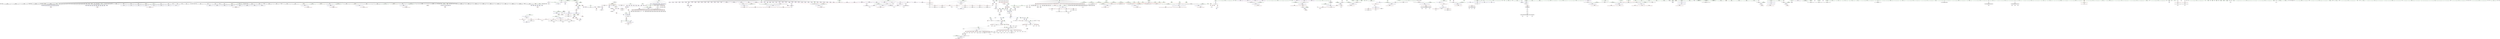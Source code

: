digraph "SVFG" {
	label="SVFG";

	Node0x55dc97e65230 [shape=record,color=grey,label="{NodeID: 0\nNullPtr}"];
	Node0x55dc97e65230 -> Node0x55dc97ec24a0[style=solid];
	Node0x55dc97e65230 -> Node0x55dc97ec25a0[style=solid];
	Node0x55dc97e65230 -> Node0x55dc97ec2670[style=solid];
	Node0x55dc97e65230 -> Node0x55dc97ec2740[style=solid];
	Node0x55dc97e65230 -> Node0x55dc97ec2810[style=solid];
	Node0x55dc97e65230 -> Node0x55dc97ec28e0[style=solid];
	Node0x55dc97e65230 -> Node0x55dc97ec29b0[style=solid];
	Node0x55dc97e65230 -> Node0x55dc97ec2a80[style=solid];
	Node0x55dc97e65230 -> Node0x55dc97ec2b50[style=solid];
	Node0x55dc97e65230 -> Node0x55dc97ec2c20[style=solid];
	Node0x55dc97e65230 -> Node0x55dc97ec2cf0[style=solid];
	Node0x55dc97e65230 -> Node0x55dc97ec2dc0[style=solid];
	Node0x55dc97e65230 -> Node0x55dc97ec2e90[style=solid];
	Node0x55dc97e65230 -> Node0x55dc97ec2f60[style=solid];
	Node0x55dc97e65230 -> Node0x55dc97ec3030[style=solid];
	Node0x55dc97e65230 -> Node0x55dc97ec3100[style=solid];
	Node0x55dc97e65230 -> Node0x55dc97ec31d0[style=solid];
	Node0x55dc97e65230 -> Node0x55dc97ecb7d0[style=solid];
	Node0x55dc97e65230 -> Node0x55dc97ecb8a0[style=solid];
	Node0x55dc97e65230 -> Node0x55dc97ecb970[style=solid];
	Node0x55dc97e65230 -> Node0x55dc97ecba40[style=solid];
	Node0x55dc97e65230 -> Node0x55dc97ecbb10[style=solid];
	Node0x55dc97e65230 -> Node0x55dc97ecbbe0[style=solid];
	Node0x55dc97e65230 -> Node0x55dc97ecbcb0[style=solid];
	Node0x55dc97e65230 -> Node0x55dc97ecbd80[style=solid];
	Node0x55dc97e65230 -> Node0x55dc97ecbe50[style=solid];
	Node0x55dc97e65230 -> Node0x55dc97ecbf20[style=solid];
	Node0x55dc97e65230 -> Node0x55dc97ecbff0[style=solid];
	Node0x55dc97e65230 -> Node0x55dc97ecc0c0[style=solid];
	Node0x55dc97e65230 -> Node0x55dc97ecc190[style=solid];
	Node0x55dc97e65230 -> Node0x55dc97ecc260[style=solid];
	Node0x55dc97e65230 -> Node0x55dc97ecc330[style=solid];
	Node0x55dc97e65230 -> Node0x55dc97ecc400[style=solid];
	Node0x55dc97e65230 -> Node0x55dc97ecc4d0[style=solid];
	Node0x55dc97e65230 -> Node0x55dc97ecc5a0[style=solid];
	Node0x55dc97e65230 -> Node0x55dc97ecc670[style=solid];
	Node0x55dc97e65230 -> Node0x55dc97ecc740[style=solid];
	Node0x55dc97e65230 -> Node0x55dc97ecc810[style=solid];
	Node0x55dc97e65230 -> Node0x55dc97ecc8e0[style=solid];
	Node0x55dc97e65230 -> Node0x55dc97ecc9b0[style=solid];
	Node0x55dc97e65230 -> Node0x55dc97ecca80[style=solid];
	Node0x55dc97e65230 -> Node0x55dc97eccb50[style=solid];
	Node0x55dc97e65230 -> Node0x55dc97eccc20[style=solid];
	Node0x55dc97e65230 -> Node0x55dc97ecccf0[style=solid];
	Node0x55dc97e65230 -> Node0x55dc97eccdc0[style=solid];
	Node0x55dc97e65230 -> Node0x55dc97ecce90[style=solid];
	Node0x55dc97e65230 -> Node0x55dc97eccf60[style=solid];
	Node0x55dc97e65230 -> Node0x55dc97ecd030[style=solid];
	Node0x55dc97e65230 -> Node0x55dc97ecd100[style=solid];
	Node0x55dc97e65230 -> Node0x55dc97ecd1d0[style=solid];
	Node0x55dc97e65230 -> Node0x55dc97ecd2a0[style=solid];
	Node0x55dc97e65230 -> Node0x55dc97ecd370[style=solid];
	Node0x55dc97e65230 -> Node0x55dc97ecd440[style=solid];
	Node0x55dc97e65230 -> Node0x55dc97ecd510[style=solid];
	Node0x55dc97e65230 -> Node0x55dc97ecd5e0[style=solid];
	Node0x55dc97e65230 -> Node0x55dc97ecd6b0[style=solid];
	Node0x55dc97e65230 -> Node0x55dc97ecd780[style=solid];
	Node0x55dc97e65230 -> Node0x55dc97ecd850[style=solid];
	Node0x55dc97e65230 -> Node0x55dc97ecd920[style=solid];
	Node0x55dc97e65230 -> Node0x55dc97ecd9f0[style=solid];
	Node0x55dc97e65230 -> Node0x55dc97ecdac0[style=solid];
	Node0x55dc97e65230 -> Node0x55dc97ecdb90[style=solid];
	Node0x55dc97e65230 -> Node0x55dc97ecdc60[style=solid];
	Node0x55dc97e65230 -> Node0x55dc97ecdd30[style=solid];
	Node0x55dc97e65230 -> Node0x55dc97ecde00[style=solid];
	Node0x55dc97e65230 -> Node0x55dc97ecded0[style=solid];
	Node0x55dc97e65230 -> Node0x55dc97ecdfa0[style=solid];
	Node0x55dc97e65230 -> Node0x55dc97ece070[style=solid];
	Node0x55dc97e65230 -> Node0x55dc97ece140[style=solid];
	Node0x55dc97e65230 -> Node0x55dc97ece210[style=solid];
	Node0x55dc97e65230 -> Node0x55dc97ece2e0[style=solid];
	Node0x55dc97e65230 -> Node0x55dc97ece3b0[style=solid];
	Node0x55dc97e65230 -> Node0x55dc97ece480[style=solid];
	Node0x55dc97e65230 -> Node0x55dc97ece550[style=solid];
	Node0x55dc97e65230 -> Node0x55dc97ece620[style=solid];
	Node0x55dc97e65230 -> Node0x55dc97ece6f0[style=solid];
	Node0x55dc97e65230 -> Node0x55dc97ece7c0[style=solid];
	Node0x55dc97e65230 -> Node0x55dc97ece890[style=solid];
	Node0x55dc97e65230 -> Node0x55dc97ece960[style=solid];
	Node0x55dc97e65230 -> Node0x55dc97ecea30[style=solid];
	Node0x55dc97e65230 -> Node0x55dc97eceb00[style=solid];
	Node0x55dc97e65230 -> Node0x55dc97ecebd0[style=solid];
	Node0x55dc97e65230 -> Node0x55dc97ececa0[style=solid];
	Node0x55dc97e65230 -> Node0x55dc97eced70[style=solid];
	Node0x55dc97e65230 -> Node0x55dc97ecee40[style=solid];
	Node0x55dc97e65230 -> Node0x55dc97ecef10[style=solid];
	Node0x55dc97e65230 -> Node0x55dc97ecefe0[style=solid];
	Node0x55dc97e65230 -> Node0x55dc97ecf0b0[style=solid];
	Node0x55dc97e65230 -> Node0x55dc97ecf180[style=solid];
	Node0x55dc97e65230 -> Node0x55dc97ecf250[style=solid];
	Node0x55dc97e65230 -> Node0x55dc97ecf320[style=solid];
	Node0x55dc97e65230 -> Node0x55dc97ecf3f0[style=solid];
	Node0x55dc97e65230 -> Node0x55dc97ecf4c0[style=solid];
	Node0x55dc97e65230 -> Node0x55dc97ecf590[style=solid];
	Node0x55dc97e65230 -> Node0x55dc97ecf660[style=solid];
	Node0x55dc97e65230 -> Node0x55dc97ecf730[style=solid];
	Node0x55dc97e65230 -> Node0x55dc97ee80b0[style=solid];
	Node0x55dc97fd1db0 [shape=record,color=black,label="{NodeID: 1882\n1073 = PHI()\n}"];
	Node0x55dc97fd1db0 -> Node0x55dc97ed4990[style=solid];
	Node0x55dc97ed3c90 [shape=record,color=blue,label="{NodeID: 775\n298\<--830\nexn.slot\<--\n_Z7solveItii\n}"];
	Node0x55dc97ed3c90 -> Node0x55dc97ee3800[style=dashed];
	Node0x55dc97eefb30 [shape=record,color=black,label="{NodeID: 1550\nMR_104V_2 = PHI(MR_104V_3, MR_104V_1, )\npts\{220000 240000 260000 \}\n|{<s0>188}}"];
	Node0x55dc97eefb30:s0 -> Node0x55dc97f820f0[style=dashed,color=red];
	Node0x55dc97eca7a0 [shape=record,color=purple,label="{NodeID: 443\n690\<--27\narrayidx213\<--_Z3abcB5cxx11\n_Z7solveItii\n|{<s0>62}}"];
	Node0x55dc97eca7a0:s0 -> Node0x55dc97fc9550[style=solid,color=red];
	Node0x55dc97ebe020 [shape=record,color=green,label="{NodeID: 111\n915\<--916\n__rhs.addr\<--__rhs.addr_field_insensitive\n_ZStplIcSt11char_traitsIcESaIcEENSt7__cxx1112basic_stringIT_T0_T1_EEOS8_RKS8_\n}"];
	Node0x55dc97ebe020 -> Node0x55dc97ee4430[style=solid];
	Node0x55dc97ebe020 -> Node0x55dc97ed43e0[style=solid];
	Node0x55dc97ee0190 [shape=record,color=red,label="{NodeID: 554\n350\<--270\n\<--stat.addr\n_Z7solveItii\n}"];
	Node0x55dc97ee0190 -> Node0x55dc97ed0b00[style=solid];
	Node0x55dc97ec2cf0 [shape=record,color=black,label="{NodeID: 222\n772\<--3\n\<--dummyVal\n_Z7solveItii\n}"];
	Node0x55dc97fc4f80 [shape=record,color=black,label="{NodeID: 1772\n1211 = PHI()\n}"];
	Node0x55dc97fc4f80 -> Node0x55dc97ee60a0[style=solid];
	Node0x55dc97ee5bc0 [shape=record,color=red,label="{NodeID: 665\n1219\<--1042\n\<--q51\n_Z5solveNSt7__cxx1112basic_stringIcSt11char_traitsIcESaIcEEES4_S4_S4_\n}"];
	Node0x55dc97ee5bc0 -> Node0x55dc97ec7fd0[style=solid];
	Node0x55dc97f1b680 [shape=record,color=grey,label="{NodeID: 1440\n214 = cmp(213, 167, )\n}"];
	Node0x55dc97ed0d70 [shape=record,color=black,label="{NodeID: 333\n366\<--365\nidxprom15\<--\n_Z7solveItii\n}"];
	Node0x55dc97a53040 [shape=record,color=green,label="{NodeID: 1\n7\<--1\n__dso_handle\<--dummyObj\nGlob }"];
	Node0x55dc97fd1ee0 [shape=record,color=black,label="{NodeID: 1883\n1453 = PHI(1060, 1056, 1054, 1052, )\n1st arg _ZStplIcSt11char_traitsIcESaIcEENSt7__cxx1112basic_stringIT_T0_T1_EEOS8_PKS5_ }"];
	Node0x55dc97fd1ee0 -> Node0x55dc97ed6a10[style=solid];
	Node0x55dc97ed3d60 [shape=record,color=blue,label="{NodeID: 776\n300\<--832\nehselector.slot\<--\n_Z7solveItii\n}"];
	Node0x55dc97ed3d60 -> Node0x55dc97ee38d0[style=dashed];
	Node0x55dc97ef0090 [shape=record,color=black,label="{NodeID: 1551\nMR_146V_3 = PHI(MR_146V_4, MR_146V_2, )\npts\{1518 \}\n}"];
	Node0x55dc97ef0090 -> Node0x55dc97ee74f0[style=dashed];
	Node0x55dc97ef0090 -> Node0x55dc97ee75c0[style=dashed];
	Node0x55dc97ef0090 -> Node0x55dc97ee7690[style=dashed];
	Node0x55dc97ef0090 -> Node0x55dc97ed7230[style=dashed];
	Node0x55dc97eca870 [shape=record,color=purple,label="{NodeID: 444\n695\<--27\narrayidx217\<--_Z3abcB5cxx11\n_Z7solveItii\n}"];
	Node0x55dc97ebe0f0 [shape=record,color=green,label="{NodeID: 112\n922\<--923\n_ZNSt7__cxx1112basic_stringIcSt11char_traitsIcESaIcEE6appendERKS4_\<--_ZNSt7__cxx1112basic_stringIcSt11char_traitsIcESaIcEE6appendERKS4__field_insensitive\n}"];
	Node0x55dc97ee0260 [shape=record,color=red,label="{NodeID: 555\n359\<--270\n\<--stat.addr\n_Z7solveItii\n}"];
	Node0x55dc97ee0260 -> Node0x55dc97ed0ca0[style=solid];
	Node0x55dc97ec2dc0 [shape=record,color=black,label="{NodeID: 223\n773\<--3\n\<--dummyVal\n_Z7solveItii\n}"];
	Node0x55dc97ec2dc0 -> Node0x55dc97eeaa50[style=solid];
	Node0x55dc97fc5080 [shape=record,color=black,label="{NodeID: 1773\n1229 = PHI()\n}"];
	Node0x55dc97ee5c90 [shape=record,color=red,label="{NodeID: 666\n1226\<--1042\n\<--q51\n_Z5solveNSt7__cxx1112basic_stringIcSt11char_traitsIcESaIcEEES4_S4_S4_\n}"];
	Node0x55dc97ee5c90 -> Node0x55dc97ec80a0[style=solid];
	Node0x55dc97f1b800 [shape=record,color=grey,label="{NodeID: 1441\n487 = cmp(485, 486, )\n}"];
	Node0x55dc97ed0e40 [shape=record,color=black,label="{NodeID: 334\n369\<--368\nidxprom17\<--\n_Z7solveItii\n}"];
	Node0x55dc97a52fb0 [shape=record,color=green,label="{NodeID: 2\n31\<--1\n.str\<--dummyObj\nGlob }"];
	Node0x55dc97fd2320 [shape=record,color=black,label="{NodeID: 1884\n1454 = PHI(1249, 1255, 1257, 1259, )\n2nd arg _ZStplIcSt11char_traitsIcESaIcEENSt7__cxx1112basic_stringIT_T0_T1_EEOS8_PKS5_ }"];
	Node0x55dc97fd2320 -> Node0x55dc97ed6ae0[style=solid];
	Node0x55dc97ed3e30 [shape=record,color=blue,label="{NodeID: 777\n288\<--849\nc\<--inc\n_Z7solveItii\n}"];
	Node0x55dc97ed3e30 -> Node0x55dc97ee1ed0[style=dashed];
	Node0x55dc97ed3e30 -> Node0x55dc97ee1fa0[style=dashed];
	Node0x55dc97ed3e30 -> Node0x55dc97ee2070[style=dashed];
	Node0x55dc97ed3e30 -> Node0x55dc97ee2140[style=dashed];
	Node0x55dc97ed3e30 -> Node0x55dc97ee2210[style=dashed];
	Node0x55dc97ed3e30 -> Node0x55dc97ee22e0[style=dashed];
	Node0x55dc97ed3e30 -> Node0x55dc97ee23b0[style=dashed];
	Node0x55dc97ed3e30 -> Node0x55dc97ee2480[style=dashed];
	Node0x55dc97ed3e30 -> Node0x55dc97ee2550[style=dashed];
	Node0x55dc97ed3e30 -> Node0x55dc97ee2620[style=dashed];
	Node0x55dc97ed3e30 -> Node0x55dc97ee26f0[style=dashed];
	Node0x55dc97ed3e30 -> Node0x55dc97ee27c0[style=dashed];
	Node0x55dc97ed3e30 -> Node0x55dc97ee2890[style=dashed];
	Node0x55dc97ed3e30 -> Node0x55dc97ed3e30[style=dashed];
	Node0x55dc97ed3e30 -> Node0x55dc97f578c0[style=dashed];
	Node0x55dc97eca940 [shape=record,color=purple,label="{NodeID: 445\n698\<--27\narrayidx219\<--_Z3abcB5cxx11\n_Z7solveItii\n}"];
	Node0x55dc97ec3300 [shape=record,color=green,label="{NodeID: 113\n925\<--926\n_ZSt4moveIRNSt7__cxx1112basic_stringIcSt11char_traitsIcESaIcEEEEONSt16remove_referenceIT_E4typeEOS8_\<--_ZSt4moveIRNSt7__cxx1112basic_stringIcSt11char_traitsIcESaIcEEEEONSt16remove_referenceIT_E4typeEOS8__field_insensitive\n}"];
	Node0x55dc97ee0330 [shape=record,color=red,label="{NodeID: 556\n368\<--270\n\<--stat.addr\n_Z7solveItii\n}"];
	Node0x55dc97ee0330 -> Node0x55dc97ed0e40[style=solid];
	Node0x55dc97ec2e90 [shape=record,color=black,label="{NodeID: 224\n775\<--3\n\<--dummyVal\n_Z7solveItii\n}"];
	Node0x55dc97ec2e90 -> Node0x55dc97eeab20[style=solid];
	Node0x55dc97fc5150 [shape=record,color=black,label="{NodeID: 1774\n1414 = PHI()\n}"];
	Node0x55dc97ee5d60 [shape=record,color=red,label="{NodeID: 667\n1239\<--1042\n\<--q51\n_Z5solveNSt7__cxx1112basic_stringIcSt11char_traitsIcESaIcEEES4_S4_S4_\n}"];
	Node0x55dc97ee5d60 -> Node0x55dc97f14600[style=solid];
	Node0x55dc97f1b980 [shape=record,color=grey,label="{NodeID: 1442\n1149 = cmp(1146, 1148, )\n}"];
	Node0x55dc97ed0f10 [shape=record,color=black,label="{NodeID: 335\n373\<--372\nidxprom19\<--\n_Z7solveItii\n}"];
	Node0x55dc97e8d5a0 [shape=record,color=green,label="{NodeID: 3\n33\<--1\n.str.6\<--dummyObj\nGlob }"];
	Node0x55dc97fd2520 [shape=record,color=black,label="{NodeID: 1885\n1740 = PHI(1398, )\n0th arg _ZNSt11char_traitsIcE6lengthEPKc }"];
	Node0x55dc97fd2520 -> Node0x55dc97ef3ae0[style=solid];
	Node0x55dc97ed3f00 [shape=record,color=blue,label="{NodeID: 778\n286\<--854\nb\<--inc267\n_Z7solveItii\n}"];
	Node0x55dc97ed3f00 -> Node0x55dc97ee19f0[style=dashed];
	Node0x55dc97ed3f00 -> Node0x55dc97ee1ac0[style=dashed];
	Node0x55dc97ed3f00 -> Node0x55dc97ee1b90[style=dashed];
	Node0x55dc97ed3f00 -> Node0x55dc97ee1c60[style=dashed];
	Node0x55dc97ed3f00 -> Node0x55dc97ee1d30[style=dashed];
	Node0x55dc97ed3f00 -> Node0x55dc97ee1e00[style=dashed];
	Node0x55dc97ed3f00 -> Node0x55dc97ee9940[style=dashed];
	Node0x55dc97ed3f00 -> Node0x55dc97ed3f00[style=dashed];
	Node0x55dc97ed3f00 -> Node0x55dc97f532c0[style=dashed];
	Node0x55dc97ecaa10 [shape=record,color=purple,label="{NodeID: 446\n699\<--27\narrayidx220\<--_Z3abcB5cxx11\n_Z7solveItii\n|{<s0>63}}"];
	Node0x55dc97ecaa10:s0 -> Node0x55dc97fc9550[style=solid,color=red];
	Node0x55dc97ec3400 [shape=record,color=green,label="{NodeID: 114\n928\<--929\n_ZNSt7__cxx1112basic_stringIcSt11char_traitsIcESaIcEEC1EOS4_\<--_ZNSt7__cxx1112basic_stringIcSt11char_traitsIcESaIcEEC1EOS4__field_insensitive\n}"];
	Node0x55dc97ee0400 [shape=record,color=red,label="{NodeID: 557\n375\<--270\n\<--stat.addr\n_Z7solveItii\n}"];
	Node0x55dc97ee0400 -> Node0x55dc97ed0fe0[style=solid];
	Node0x55dc97ec2f60 [shape=record,color=black,label="{NodeID: 225\n783\<--3\n\<--dummyVal\n_Z7solveItii\n}"];
	Node0x55dc97fc5220 [shape=record,color=black,label="{NodeID: 1775\n1399 = PHI(1739, )\n}"];
	Node0x55dc97fc5220 -> Node0x55dc97ed6600[style=solid];
	Node0x55dc97ee5e30 [shape=record,color=red,label="{NodeID: 668\n1343\<--1044\nexn\<--exn.slot\n_Z5solveNSt7__cxx1112basic_stringIcSt11char_traitsIcESaIcEEES4_S4_S4_\n}"];
	Node0x55dc97f1bb00 [shape=record,color=grey,label="{NodeID: 1443\n1719 = cmp(1718, 1212, )\n}"];
	Node0x55dc97ed0fe0 [shape=record,color=black,label="{NodeID: 336\n376\<--375\nidxprom21\<--\n_Z7solveItii\n}"];
	Node0x55dc97e80780 [shape=record,color=green,label="{NodeID: 4\n35\<--1\n.str.7\<--dummyObj\nGlob }"];
	Node0x55dc97ed3fd0 [shape=record,color=blue,label="{NodeID: 779\n284\<--859\na\<--inc270\n_Z7solveItii\n}"];
	Node0x55dc97ed3fd0 -> Node0x55dc97ee1510[style=dashed];
	Node0x55dc97ed3fd0 -> Node0x55dc97ee15e0[style=dashed];
	Node0x55dc97ed3fd0 -> Node0x55dc97ee16b0[style=dashed];
	Node0x55dc97ed3fd0 -> Node0x55dc97ee1780[style=dashed];
	Node0x55dc97ed3fd0 -> Node0x55dc97ee1850[style=dashed];
	Node0x55dc97ed3fd0 -> Node0x55dc97ee1920[style=dashed];
	Node0x55dc97ed3fd0 -> Node0x55dc97ed3fd0[style=dashed];
	Node0x55dc97ed3fd0 -> Node0x55dc97f52dc0[style=dashed];
	Node0x55dc97ecaae0 [shape=record,color=purple,label="{NodeID: 447\n704\<--27\narrayidx224\<--_Z3abcB5cxx11\n_Z7solveItii\n}"];
	Node0x55dc97ec3500 [shape=record,color=green,label="{NodeID: 115\n935\<--936\n__lhs.addr\<--__lhs.addr_field_insensitive\n_ZStplIcSt11char_traitsIcESaIcEENSt7__cxx1112basic_stringIT_T0_T1_EEOS8_S5_\n}"];
	Node0x55dc97ec3500 -> Node0x55dc97ee4500[style=solid];
	Node0x55dc97ec3500 -> Node0x55dc97ed44b0[style=solid];
	Node0x55dc97ee04d0 [shape=record,color=red,label="{NodeID: 558\n477\<--270\n\<--stat.addr\n_Z7solveItii\n}"];
	Node0x55dc97ec3030 [shape=record,color=black,label="{NodeID: 226\n784\<--3\n\<--dummyVal\n_Z7solveItii\n}"];
	Node0x55dc97ec3030 -> Node0x55dc97eeabf0[style=solid];
	Node0x55dc97fc5450 [shape=record,color=black,label="{NodeID: 1776\n1407 = PHI()\n}"];
	Node0x55dc97fc5450 -> Node0x55dc97f15500[style=solid];
	Node0x55dc97ee5f00 [shape=record,color=red,label="{NodeID: 669\n1344\<--1046\nsel\<--ehselector.slot\n_Z5solveNSt7__cxx1112basic_stringIcSt11char_traitsIcESaIcEEES4_S4_S4_\n}"];
	Node0x55dc97f1bc80 [shape=record,color=grey,label="{NodeID: 1444\n1090 = cmp(1088, 1089, )\n}"];
	Node0x55dc97ed10b0 [shape=record,color=black,label="{NodeID: 337\n380\<--379\nconv23\<--\n_Z7solveItii\n}"];
	Node0x55dc97e89060 [shape=record,color=green,label="{NodeID: 5\n37\<--1\nstderr\<--dummyObj\nGlob }"];
	Node0x55dc97ed40a0 [shape=record,color=blue,label="{NodeID: 780\n266\<--868\nretval\<--\n_Z7solveItii\n}"];
	Node0x55dc97ed40a0 -> Node0x55dc97f50ac0[style=dashed];
	Node0x55dc97ecabb0 [shape=record,color=purple,label="{NodeID: 448\n707\<--27\narrayidx226\<--_Z3abcB5cxx11\n_Z7solveItii\n}"];
	Node0x55dc97ec35d0 [shape=record,color=green,label="{NodeID: 116\n937\<--938\n__rhs.addr\<--__rhs.addr_field_insensitive\n_ZStplIcSt11char_traitsIcESaIcEENSt7__cxx1112basic_stringIT_T0_T1_EEOS8_S5_\n}"];
	Node0x55dc97ec35d0 -> Node0x55dc97ee45d0[style=solid];
	Node0x55dc97ec35d0 -> Node0x55dc97ed4580[style=solid];
	Node0x55dc97ee05a0 [shape=record,color=red,label="{NodeID: 559\n647\<--270\n\<--stat.addr\n_Z7solveItii\n}"];
	Node0x55dc97ee05a0 -> Node0x55dc97ed1db0[style=solid];
	Node0x55dc97ec3100 [shape=record,color=black,label="{NodeID: 227\n786\<--3\n\<--dummyVal\n_Z7solveItii\n}"];
	Node0x55dc97ec3100 -> Node0x55dc97eeacc0[style=solid];
	Node0x55dc97fc5520 [shape=record,color=black,label="{NodeID: 1777\n1418 = PHI()\n}"];
	Node0x55dc97ee5fd0 [shape=record,color=red,label="{NodeID: 670\n1083\<--1082\n\<--call10\n_Z5solveNSt7__cxx1112basic_stringIcSt11char_traitsIcESaIcEEES4_S4_S4_\n}"];
	Node0x55dc97ee5fd0 -> Node0x55dc97ed3540[style=solid];
	Node0x55dc97f1be00 [shape=record,color=grey,label="{NodeID: 1445\n1095 = cmp(1094, 1096, )\n}"];
	Node0x55dc97ed1180 [shape=record,color=black,label="{NodeID: 338\n388\<--387\nconv26\<--\n_Z7solveItii\n}"];
	Node0x55dc97e88da0 [shape=record,color=green,label="{NodeID: 6\n38\<--1\n.str.8\<--dummyObj\nGlob }"];
	Node0x55dc97ed4170 [shape=record,color=blue,label="{NodeID: 781\n884\<--882\n__lhs.addr\<--__lhs\n_ZSteqIcSt11char_traitsIcESaIcEEbRKNSt7__cxx1112basic_stringIT_T0_T1_EEPKS5_\n}"];
	Node0x55dc97ed4170 -> Node0x55dc97ee41c0[style=dashed];
	Node0x55dc97ecac80 [shape=record,color=purple,label="{NodeID: 449\n708\<--27\narrayidx227\<--_Z3abcB5cxx11\n_Z7solveItii\n|{<s0>64}}"];
	Node0x55dc97ecac80:s0 -> Node0x55dc97fc9870[style=solid,color=red];
	Node0x55dc97ec36a0 [shape=record,color=green,label="{NodeID: 117\n945\<--946\n_ZNSt7__cxx1112basic_stringIcSt11char_traitsIcESaIcEE6appendEmc\<--_ZNSt7__cxx1112basic_stringIcSt11char_traitsIcESaIcEE6appendEmc_field_insensitive\n}"];
	Node0x55dc97ee0670 [shape=record,color=red,label="{NodeID: 560\n656\<--270\n\<--stat.addr\n_Z7solveItii\n}"];
	Node0x55dc97ee0670 -> Node0x55dc97ed1f50[style=solid];
	Node0x55dc97ec31d0 [shape=record,color=black,label="{NodeID: 228\n789\<--3\n\<--dummyVal\n_Z7solveItii\n}"];
	Node0x55dc97fc55f0 [shape=record,color=black,label="{NodeID: 1778\n1463 = PHI()\n|{<s0>167}}"];
	Node0x55dc97fc55f0:s0 -> Node0x55dc97fc69d0[style=solid,color=red];
	Node0x55dc97ee60a0 [shape=record,color=red,label="{NodeID: 671\n1213\<--1211\n\<--call68\n_Z5solveNSt7__cxx1112basic_stringIcSt11char_traitsIcESaIcEEES4_S4_S4_\n}"];
	Node0x55dc97ee60a0 -> Node0x55dc97ec7f00[style=solid];
	Node0x55dc97f1bf80 [shape=record,color=grey,label="{NodeID: 1446\n1101 = cmp(1100, 1096, )\n}"];
	Node0x55dc97ed1250 [shape=record,color=black,label="{NodeID: 339\n395\<--394\nconv29\<--\n_Z7solveItii\n}"];
	Node0x55dc97e88240 [shape=record,color=green,label="{NodeID: 7\n40\<--1\n.str.9\<--dummyObj\nGlob }"];
	Node0x55dc97ed4240 [shape=record,color=blue,label="{NodeID: 782\n886\<--883\n__rhs.addr\<--__rhs\n_ZSteqIcSt11char_traitsIcESaIcEEbRKNSt7__cxx1112basic_stringIT_T0_T1_EEPKS5_\n}"];
	Node0x55dc97ed4240 -> Node0x55dc97ee4290[style=dashed];
	Node0x55dc97ecad50 [shape=record,color=purple,label="{NodeID: 450\n720\<--27\narrayidx235\<--_Z3abcB5cxx11\n_Z7solveItii\n}"];
	Node0x55dc97ec37a0 [shape=record,color=green,label="{NodeID: 118\n953\<--954\n__lhs.addr\<--__lhs.addr_field_insensitive\n_ZStgtIcSt11char_traitsIcESaIcEEbRKNSt7__cxx1112basic_stringIT_T0_T1_EESA_\n}"];
	Node0x55dc97ec37a0 -> Node0x55dc97ee46a0[style=solid];
	Node0x55dc97ec37a0 -> Node0x55dc97ed4650[style=solid];
	Node0x55dc97ee0740 [shape=record,color=red,label="{NodeID: 561\n667\<--270\n\<--stat.addr\n_Z7solveItii\n}"];
	Node0x55dc97ee0740 -> Node0x55dc97ed20f0[style=solid];
	Node0x55dc97ecb7d0 [shape=record,color=black,label="{NodeID: 229\n790\<--3\n\<--dummyVal\n_Z7solveItii\n}"];
	Node0x55dc97ecb7d0 -> Node0x55dc97eead90[style=solid];
	Node0x55dc97fc56c0 [shape=record,color=black,label="{NodeID: 1779\n1466 = PHI(1671, )\n}"];
	Node0x55dc97ee6170 [shape=record,color=red,label="{NodeID: 672\n1376\<--1356\n\<--retval\n_ZSt3maxImERKT_S2_S2_\n}"];
	Node0x55dc97ee6170 -> Node0x55dc97ec8170[style=solid];
	Node0x55dc97f1c100 [shape=record,color=grey,label="{NodeID: 1447\n1340 = cmp(1338, 1334, )\n}"];
	Node0x55dc97ed1320 [shape=record,color=black,label="{NodeID: 340\n401\<--400\nconv32\<--\n_Z7solveItii\n}"];
	Node0x55dc97e88300 [shape=record,color=green,label="{NodeID: 8\n42\<--1\n.str.10\<--dummyObj\nGlob }"];
	Node0x55dc97ed4310 [shape=record,color=blue,label="{NodeID: 783\n913\<--911\n__lhs.addr\<--__lhs\n_ZStplIcSt11char_traitsIcESaIcEENSt7__cxx1112basic_stringIT_T0_T1_EEOS8_RKS8_\n}"];
	Node0x55dc97ed4310 -> Node0x55dc97ee4360[style=dashed];
	Node0x55dc97ef2390 [shape=record,color=black,label="{NodeID: 1558\nMR_4V_3 = PHI(MR_4V_6, MR_4V_4, MR_4V_5, MR_4V_2, )\npts\{144 \}\n}"];
	Node0x55dc97ef2390 -> Node0x55dc97edd5b0[style=dashed];
	Node0x55dc97ecae20 [shape=record,color=purple,label="{NodeID: 451\n723\<--27\narrayidx237\<--_Z3abcB5cxx11\n_Z7solveItii\n}"];
	Node0x55dc97ec3870 [shape=record,color=green,label="{NodeID: 119\n955\<--956\n__rhs.addr\<--__rhs.addr_field_insensitive\n_ZStgtIcSt11char_traitsIcESaIcEEbRKNSt7__cxx1112basic_stringIT_T0_T1_EESA_\n}"];
	Node0x55dc97ec3870 -> Node0x55dc97ee4770[style=solid];
	Node0x55dc97ec3870 -> Node0x55dc97ed4720[style=solid];
	Node0x55dc97ee0810 [shape=record,color=red,label="{NodeID: 562\n678\<--270\n\<--stat.addr\n_Z7solveItii\n}"];
	Node0x55dc97ee0810 -> Node0x55dc97ed2290[style=solid];
	Node0x55dc97ecb8a0 [shape=record,color=black,label="{NodeID: 230\n792\<--3\n\<--dummyVal\n_Z7solveItii\n}"];
	Node0x55dc97ecb8a0 -> Node0x55dc97eeae60[style=solid];
	Node0x55dc97fc5890 [shape=record,color=black,label="{NodeID: 1780\n1491 = PHI()\n}"];
	Node0x55dc97ee6240 [shape=record,color=red,label="{NodeID: 673\n1364\<--1358\n\<--__a.addr\n_ZSt3maxImERKT_S2_S2_\n}"];
	Node0x55dc97ee6240 -> Node0x55dc97ee6580[style=solid];
	Node0x55dc97f1c280 [shape=record,color=grey,label="{NodeID: 1448\n651 = cmp(650, 167, )\n}"];
	Node0x55dc97ed13f0 [shape=record,color=black,label="{NodeID: 341\n407\<--406\nconv35\<--\n_Z7solveItii\n}"];
	Node0x55dc97e883c0 [shape=record,color=green,label="{NodeID: 9\n44\<--1\n_ZSt3cin\<--dummyObj\nGlob }"];
	Node0x55dc97ed43e0 [shape=record,color=blue,label="{NodeID: 784\n915\<--912\n__rhs.addr\<--__rhs\n_ZStplIcSt11char_traitsIcESaIcEENSt7__cxx1112basic_stringIT_T0_T1_EEOS8_RKS8_\n}"];
	Node0x55dc97ed43e0 -> Node0x55dc97ee4430[style=dashed];
	Node0x55dc97ecaef0 [shape=record,color=purple,label="{NodeID: 452\n724\<--27\narrayidx238\<--_Z3abcB5cxx11\n_Z7solveItii\n}"];
	Node0x55dc97ec3940 [shape=record,color=green,label="{NodeID: 120\n962\<--963\n_ZNKSt7__cxx1112basic_stringIcSt11char_traitsIcESaIcEE7compareERKS4_\<--_ZNKSt7__cxx1112basic_stringIcSt11char_traitsIcESaIcEE7compareERKS4__field_insensitive\n}"];
	Node0x55dc97ee08e0 [shape=record,color=red,label="{NodeID: 563\n687\<--270\n\<--stat.addr\n_Z7solveItii\n}"];
	Node0x55dc97ee08e0 -> Node0x55dc97ed2430[style=solid];
	Node0x55dc97ecb970 [shape=record,color=black,label="{NodeID: 231\n795\<--3\n\<--dummyVal\n_Z7solveItii\n}"];
	Node0x55dc97fc5960 [shape=record,color=black,label="{NodeID: 1781\n1576 = PHI()\n}"];
	Node0x55dc97ee6310 [shape=record,color=red,label="{NodeID: 674\n1373\<--1358\n\<--__a.addr\n_ZSt3maxImERKT_S2_S2_\n}"];
	Node0x55dc97ee6310 -> Node0x55dc97ed6390[style=solid];
	Node0x55dc97f1c400 [shape=record,color=grey,label="{NodeID: 1449\n574 = cmp(573, 167, )\n}"];
	Node0x55dc97ed14c0 [shape=record,color=black,label="{NodeID: 342\n413\<--412\nconv38\<--\n_Z7solveItii\n}"];
	Node0x55dc97e884c0 [shape=record,color=green,label="{NodeID: 10\n45\<--1\n.str.11\<--dummyObj\nGlob }"];
	Node0x55dc97ed44b0 [shape=record,color=blue,label="{NodeID: 785\n935\<--933\n__lhs.addr\<--__lhs\n_ZStplIcSt11char_traitsIcESaIcEENSt7__cxx1112basic_stringIT_T0_T1_EEOS8_S5_\n}"];
	Node0x55dc97ed44b0 -> Node0x55dc97ee4500[style=dashed];
	Node0x55dc97ecafc0 [shape=record,color=purple,label="{NodeID: 453\n730\<--27\narrayidx243\<--_Z3abcB5cxx11\n_Z7solveItii\n}"];
	Node0x55dc97ec3a40 [shape=record,color=green,label="{NodeID: 121\n969\<--970\n__clang_call_terminate\<--__clang_call_terminate_field_insensitive\n}"];
	Node0x55dc97ee09b0 [shape=record,color=red,label="{NodeID: 564\n696\<--270\n\<--stat.addr\n_Z7solveItii\n}"];
	Node0x55dc97ee09b0 -> Node0x55dc97ed25d0[style=solid];
	Node0x55dc97ecba40 [shape=record,color=black,label="{NodeID: 232\n796\<--3\n\<--dummyVal\n_Z7solveItii\n}"];
	Node0x55dc97ecba40 -> Node0x55dc97eeaf30[style=solid];
	Node0x55dc97fc5a30 [shape=record,color=black,label="{NodeID: 1782\n1693 = PHI()\n}"];
	Node0x55dc97ee63e0 [shape=record,color=red,label="{NodeID: 675\n1366\<--1360\n\<--__b.addr\n_ZSt3maxImERKT_S2_S2_\n}"];
	Node0x55dc97ee63e0 -> Node0x55dc97ee6650[style=solid];
	Node0x55dc97ed1590 [shape=record,color=black,label="{NodeID: 343\n589\<--588\nconv128\<--add127\n_Z7solveItii\n|{<s0>39}}"];
	Node0x55dc97ed1590:s0 -> Node0x55dc97fc65f0[style=solid,color=red];
	Node0x55dc97ebb550 [shape=record,color=green,label="{NodeID: 11\n48\<--1\n\<--dummyObj\nCan only get source location for instruction, argument, global var or function.}"];
	Node0x55dc97ed4580 [shape=record,color=blue,label="{NodeID: 786\n937\<--934\n__rhs.addr\<--__rhs\n_ZStplIcSt11char_traitsIcESaIcEENSt7__cxx1112basic_stringIT_T0_T1_EEOS8_S5_\n}"];
	Node0x55dc97ed4580 -> Node0x55dc97ee45d0[style=dashed];
	Node0x55dc97ecb090 [shape=record,color=purple,label="{NodeID: 454\n733\<--27\narrayidx245\<--_Z3abcB5cxx11\n_Z7solveItii\n}"];
	Node0x55dc97ec3b40 [shape=record,color=green,label="{NodeID: 122\n975\<--976\n__lhs.addr\<--__lhs.addr_field_insensitive\n_ZSteqIcEN9__gnu_cxx11__enable_ifIXsr9__is_charIT_EE7__valueEbE6__typeERKNSt7__cxx1112basic_stringIS2_St11char_traitsIS2_ESaIS2_EEESC_\n}"];
	Node0x55dc97ec3b40 -> Node0x55dc97ee4840[style=solid];
	Node0x55dc97ec3b40 -> Node0x55dc97ee4910[style=solid];
	Node0x55dc97ec3b40 -> Node0x55dc97ee49e0[style=solid];
	Node0x55dc97ec3b40 -> Node0x55dc97ed47f0[style=solid];
	Node0x55dc97ee0a80 [shape=record,color=red,label="{NodeID: 565\n705\<--270\n\<--stat.addr\n_Z7solveItii\n}"];
	Node0x55dc97ee0a80 -> Node0x55dc97ed2770[style=solid];
	Node0x55dc97ecbb10 [shape=record,color=black,label="{NodeID: 233\n798\<--3\n\<--dummyVal\n_Z7solveItii\n}"];
	Node0x55dc97ecbb10 -> Node0x55dc97ed36e0[style=solid];
	Node0x55dc97fc5b00 [shape=record,color=black,label="{NodeID: 1783\n1726 = PHI()\n}"];
	Node0x55dc97fc5b00 -> Node0x55dc97ef3a10[style=solid];
	Node0x55dc97ee64b0 [shape=record,color=red,label="{NodeID: 676\n1370\<--1360\n\<--__b.addr\n_ZSt3maxImERKT_S2_S2_\n}"];
	Node0x55dc97ee64b0 -> Node0x55dc97ed62c0[style=solid];
	Node0x55dc97ed1660 [shape=record,color=black,label="{NodeID: 344\n598\<--597\nidxprom134\<--add133\n_Z7solveItii\n}"];
	Node0x55dc97ebb5e0 [shape=record,color=green,label="{NodeID: 12\n160\<--1\n\<--dummyObj\nCan only get source location for instruction, argument, global var or function.}"];
	Node0x55dc97ed4650 [shape=record,color=blue,label="{NodeID: 787\n953\<--951\n__lhs.addr\<--__lhs\n_ZStgtIcSt11char_traitsIcESaIcEEbRKNSt7__cxx1112basic_stringIT_T0_T1_EESA_\n}"];
	Node0x55dc97ed4650 -> Node0x55dc97ee46a0[style=dashed];
	Node0x55dc97ecb160 [shape=record,color=purple,label="{NodeID: 455\n734\<--27\narrayidx246\<--_Z3abcB5cxx11\n_Z7solveItii\n}"];
	Node0x55dc97ec3c10 [shape=record,color=green,label="{NodeID: 123\n977\<--978\n__rhs.addr\<--__rhs.addr_field_insensitive\n_ZSteqIcEN9__gnu_cxx11__enable_ifIXsr9__is_charIT_EE7__valueEbE6__typeERKNSt7__cxx1112basic_stringIS2_St11char_traitsIS2_ESaIS2_EEESC_\n}"];
	Node0x55dc97ec3c10 -> Node0x55dc97ee4ab0[style=solid];
	Node0x55dc97ec3c10 -> Node0x55dc97ee4b80[style=solid];
	Node0x55dc97ec3c10 -> Node0x55dc97ed48c0[style=solid];
	Node0x55dc97ee0b50 [shape=record,color=red,label="{NodeID: 566\n714\<--270\n\<--stat.addr\n_Z7solveItii\n}"];
	Node0x55dc97ee0b50 -> Node0x55dc97ed2910[style=solid];
	Node0x55dc97ecbbe0 [shape=record,color=black,label="{NodeID: 234\n806\<--3\n\<--dummyVal\n_Z7solveItii\n}"];
	Node0x55dc97fc5c00 [shape=record,color=black,label="{NodeID: 1784\n1745 = PHI()\n}"];
	Node0x55dc97fc5c00 -> Node0x55dc97ec83e0[style=solid];
	Node0x55dc97ee6580 [shape=record,color=red,label="{NodeID: 677\n1365\<--1364\n\<--\n_ZSt3maxImERKT_S2_S2_\n}"];
	Node0x55dc97ee6580 -> Node0x55dc97f1a900[style=solid];
	Node0x55dc97ed1730 [shape=record,color=black,label="{NodeID: 345\n601\<--600\nidxprom136\<--\n_Z7solveItii\n}"];
	Node0x55dc97ebb6e0 [shape=record,color=green,label="{NodeID: 13\n163\<--1\n\<--dummyObj\nCan only get source location for instruction, argument, global var or function.}"];
	Node0x55dc97ed4720 [shape=record,color=blue,label="{NodeID: 788\n955\<--952\n__rhs.addr\<--__rhs\n_ZStgtIcSt11char_traitsIcESaIcEEbRKNSt7__cxx1112basic_stringIT_T0_T1_EESA_\n}"];
	Node0x55dc97ed4720 -> Node0x55dc97ee4770[style=dashed];
	Node0x55dc97ecb230 [shape=record,color=purple,label="{NodeID: 456\n738\<--27\narrayidx250\<--_Z3abcB5cxx11\n_Z7solveItii\n}"];
	Node0x55dc97ec3ce0 [shape=record,color=green,label="{NodeID: 124\n989\<--990\n_ZNKSt7__cxx1112basic_stringIcSt11char_traitsIcESaIcEE4dataEv\<--_ZNKSt7__cxx1112basic_stringIcSt11char_traitsIcESaIcEE4dataEv_field_insensitive\n}"];
	Node0x55dc97ee0c20 [shape=record,color=red,label="{NodeID: 567\n721\<--270\n\<--stat.addr\n_Z7solveItii\n}"];
	Node0x55dc97ee0c20 -> Node0x55dc97ed2ab0[style=solid];
	Node0x55dc97ecbcb0 [shape=record,color=black,label="{NodeID: 235\n807\<--3\n\<--dummyVal\n_Z7solveItii\n}"];
	Node0x55dc97ecbcb0 -> Node0x55dc97ed37b0[style=solid];
	Node0x55dc97fc5d00 [shape=record,color=black,label="{NodeID: 1785\n1470 = PHI(1062, )\n0th arg _ZStplIcSt11char_traitsIcESaIcEENSt7__cxx1112basic_stringIT_T0_T1_EERKS8_PKS5_ }"];
	Node0x55dc97ee6650 [shape=record,color=red,label="{NodeID: 678\n1367\<--1366\n\<--\n_ZSt3maxImERKT_S2_S2_\n}"];
	Node0x55dc97ee6650 -> Node0x55dc97f1a900[style=solid];
	Node0x55dc97ed1800 [shape=record,color=black,label="{NodeID: 346\n611\<--610\nconv146\<--add145\n_Z7solveItii\n|{<s0>46}}"];
	Node0x55dc97ed1800:s0 -> Node0x55dc97fc65f0[style=solid,color=red];
	Node0x55dc97ebb7e0 [shape=record,color=green,label="{NodeID: 14\n167\<--1\n\<--dummyObj\nCan only get source location for instruction, argument, global var or function.|{<s0>19|<s1>23|<s2>27|<s3>125}}"];
	Node0x55dc97ebb7e0:s0 -> Node0x55dc97fc75f0[style=solid,color=red];
	Node0x55dc97ebb7e0:s1 -> Node0x55dc97fc75f0[style=solid,color=red];
	Node0x55dc97ebb7e0:s2 -> Node0x55dc97fc75f0[style=solid,color=red];
	Node0x55dc97ebb7e0:s3 -> Node0x55dc97fbc410[style=solid,color=red];
	Node0x55dc97ed47f0 [shape=record,color=blue,label="{NodeID: 789\n975\<--973\n__lhs.addr\<--__lhs\n_ZSteqIcEN9__gnu_cxx11__enable_ifIXsr9__is_charIT_EE7__valueEbE6__typeERKNSt7__cxx1112basic_stringIS2_St11char_traitsIS2_ESaIS2_EEESC_\n}"];
	Node0x55dc97ed47f0 -> Node0x55dc97ee4840[style=dashed];
	Node0x55dc97ed47f0 -> Node0x55dc97ee4910[style=dashed];
	Node0x55dc97ed47f0 -> Node0x55dc97ee49e0[style=dashed];
	Node0x55dc97ecb300 [shape=record,color=purple,label="{NodeID: 457\n741\<--27\narrayidx252\<--_Z3abcB5cxx11\n_Z7solveItii\n}"];
	Node0x55dc97ec3de0 [shape=record,color=green,label="{NodeID: 125\n996\<--997\n_ZNSt11char_traitsIcE7compareEPKcS2_m\<--_ZNSt11char_traitsIcE7compareEPKcS2_m_field_insensitive\n}"];
	Node0x55dc97ee0cf0 [shape=record,color=red,label="{NodeID: 568\n731\<--270\n\<--stat.addr\n_Z7solveItii\n}"];
	Node0x55dc97ee0cf0 -> Node0x55dc97ed2c50[style=solid];
	Node0x55dc97ecbd80 [shape=record,color=black,label="{NodeID: 236\n809\<--3\n\<--dummyVal\n_Z7solveItii\n}"];
	Node0x55dc97ecbd80 -> Node0x55dc97ed3880[style=solid];
	Node0x55dc97fc6080 [shape=record,color=black,label="{NodeID: 1786\n1471 = PHI(1243, )\n1st arg _ZStplIcSt11char_traitsIcESaIcEENSt7__cxx1112basic_stringIT_T0_T1_EERKS8_PKS5_ }"];
	Node0x55dc97fc6080 -> Node0x55dc97ed6bb0[style=solid];
	Node0x55dc97ee6720 [shape=record,color=red,label="{NodeID: 679\n1398\<--1384\n\<--__lhs.addr\n_ZStplIcSt11char_traitsIcESaIcEENSt7__cxx1112basic_stringIT_T0_T1_EEPKS5_RKS8_\n|{<s0>158}}"];
	Node0x55dc97ee6720:s0 -> Node0x55dc97fd2520[style=solid,color=red];
	Node0x55dc97ed18d0 [shape=record,color=black,label="{NodeID: 347\n616\<--615\nidxprom152\<--add151\n_Z7solveItii\n}"];
	Node0x55dc97ebb8e0 [shape=record,color=green,label="{NodeID: 15\n172\<--1\n\<--dummyObj\nCan only get source location for instruction, argument, global var or function.|{<s0>125}}"];
	Node0x55dc97ebb8e0:s0 -> Node0x55dc97fbc4e0[style=solid,color=red];
	Node0x55dc97ed48c0 [shape=record,color=blue,label="{NodeID: 790\n977\<--974\n__rhs.addr\<--__rhs\n_ZSteqIcEN9__gnu_cxx11__enable_ifIXsr9__is_charIT_EE7__valueEbE6__typeERKNSt7__cxx1112basic_stringIS2_St11char_traitsIS2_ESaIS2_EEESC_\n}"];
	Node0x55dc97ed48c0 -> Node0x55dc97ee4ab0[style=dashed];
	Node0x55dc97ed48c0 -> Node0x55dc97ee4b80[style=dashed];
	Node0x55dc97ecb3d0 [shape=record,color=purple,label="{NodeID: 458\n742\<--27\narrayidx253\<--_Z3abcB5cxx11\n_Z7solveItii\n}"];
	Node0x55dc97ec3ee0 [shape=record,color=green,label="{NodeID: 126\n1010\<--1011\n_Z5solveNSt7__cxx1112basic_stringIcSt11char_traitsIcESaIcEEES4_S4_S4_\<--_Z5solveNSt7__cxx1112basic_stringIcSt11char_traitsIcESaIcEEES4_S4_S4__field_insensitive\n}"];
	Node0x55dc97ee0dc0 [shape=record,color=red,label="{NodeID: 569\n739\<--270\n\<--stat.addr\n_Z7solveItii\n}"];
	Node0x55dc97ee0dc0 -> Node0x55dc97ed2df0[style=solid];
	Node0x55dc97ecbe50 [shape=record,color=black,label="{NodeID: 237\n812\<--3\n\<--dummyVal\n_Z7solveItii\n}"];
	Node0x55dc97fc6190 [shape=record,color=black,label="{NodeID: 1787\n1472 = PHI(1244, )\n2nd arg _ZStplIcSt11char_traitsIcESaIcEENSt7__cxx1112basic_stringIT_T0_T1_EERKS8_PKS5_ }"];
	Node0x55dc97fc6190 -> Node0x55dc97ed6c80[style=solid];
	Node0x55dc97ee67f0 [shape=record,color=red,label="{NodeID: 680\n1412\<--1384\n\<--__lhs.addr\n_ZStplIcSt11char_traitsIcESaIcEENSt7__cxx1112basic_stringIT_T0_T1_EEPKS5_RKS8_\n}"];
	Node0x55dc97ed19a0 [shape=record,color=black,label="{NodeID: 348\n619\<--618\nidxprom154\<--\n_Z7solveItii\n}"];
	Node0x55dc97ebb9e0 [shape=record,color=green,label="{NodeID: 16\n191\<--1\n\<--dummyObj\nCan only get source location for instruction, argument, global var or function.}"];
	Node0x55dc97ed4990 [shape=record,color=blue,label="{NodeID: 791\n1020\<--1073\nref.tmp\<--call4\n_Z5solveNSt7__cxx1112basic_stringIcSt11char_traitsIcESaIcEEES4_S4_S4_\n|{|<s1>109|<s2>111}}"];
	Node0x55dc97ed4990 -> Node0x55dc97ee5fd0[style=dashed];
	Node0x55dc97ed4990:s1 -> Node0x55dc97f82fc0[style=dashed,color=red];
	Node0x55dc97ed4990:s2 -> Node0x55dc97f82fc0[style=dashed,color=red];
	Node0x55dc97ecb4a0 [shape=record,color=purple,label="{NodeID: 459\n1105\<--27\narrayidx\<--_Z3abcB5cxx11\n_Z5solveNSt7__cxx1112basic_stringIcSt11char_traitsIcESaIcEEES4_S4_S4_\n}"];
	Node0x55dc97ec3fe0 [shape=record,color=green,label="{NodeID: 127\n1018\<--1019\nm\<--m_field_insensitive\n_Z5solveNSt7__cxx1112basic_stringIcSt11char_traitsIcESaIcEEES4_S4_S4_\n}"];
	Node0x55dc97ec3fe0 -> Node0x55dc97ee4c50[style=solid];
	Node0x55dc97ec3fe0 -> Node0x55dc97ee4d20[style=solid];
	Node0x55dc97ec3fe0 -> Node0x55dc97ee4df0[style=solid];
	Node0x55dc97ec3fe0 -> Node0x55dc97ee4ec0[style=solid];
	Node0x55dc97ec3fe0 -> Node0x55dc97ed4c00[style=solid];
	Node0x55dc97ee0e90 [shape=record,color=red,label="{NodeID: 570\n748\<--270\n\<--stat.addr\n_Z7solveItii\n}"];
	Node0x55dc97ee0e90 -> Node0x55dc97ed2f90[style=solid];
	Node0x55dc97ecbf20 [shape=record,color=black,label="{NodeID: 238\n813\<--3\n\<--dummyVal\n_Z7solveItii\n}"];
	Node0x55dc97ecbf20 -> Node0x55dc97ed3950[style=solid];
	Node0x55dc97fc62a0 [shape=record,color=black,label="{NodeID: 1788\n932 = PHI(306, 314, 322, )\n0th arg _ZStplIcSt11char_traitsIcESaIcEENSt7__cxx1112basic_stringIT_T0_T1_EEOS8_S5_ }"];
	Node0x55dc97ee68c0 [shape=record,color=red,label="{NodeID: 681\n1406\<--1386\n\<--__rhs.addr\n_ZStplIcSt11char_traitsIcESaIcEENSt7__cxx1112basic_stringIT_T0_T1_EEPKS5_RKS8_\n}"];
	Node0x55dc97ed1a70 [shape=record,color=black,label="{NodeID: 349\n629\<--628\nconv166\<--add165\n_Z7solveItii\n|{<s0>53}}"];
	Node0x55dc97ed1a70:s0 -> Node0x55dc97fc65f0[style=solid,color=red];
	Node0x55dc97ebbae0 [shape=record,color=green,label="{NodeID: 17\n218\<--1\n\<--dummyObj\nCan only get source location for instruction, argument, global var or function.}"];
	Node0x55dc97ed4a60 [shape=record,color=blue,label="{NodeID: 792\n1022\<--1075\nref.tmp5\<--call6\n_Z5solveNSt7__cxx1112basic_stringIcSt11char_traitsIcESaIcEEES4_S4_S4_\n|{|<s1>109|<s2>111}}"];
	Node0x55dc97ed4a60 -> Node0x55dc97ee5fd0[style=dashed];
	Node0x55dc97ed4a60:s1 -> Node0x55dc97f83260[style=dashed,color=red];
	Node0x55dc97ed4a60:s2 -> Node0x55dc97f83260[style=dashed,color=red];
	Node0x55dc97f7b3d0 [shape=record,color=black,label="{NodeID: 1567\nMR_153V_3 = PHI(MR_153V_4, MR_153V_2, )\npts\{1708 \}\n}"];
	Node0x55dc97f7b3d0 -> Node0x55dc97ee79d0[style=dashed];
	Node0x55dc97ecb570 [shape=record,color=purple,label="{NodeID: 460\n1108\<--27\narrayidx18\<--_Z3abcB5cxx11\n_Z5solveNSt7__cxx1112basic_stringIcSt11char_traitsIcESaIcEEES4_S4_S4_\n}"];
	Node0x55dc97ec40b0 [shape=record,color=green,label="{NodeID: 128\n1020\<--1021\nref.tmp\<--ref.tmp_field_insensitive\n_Z5solveNSt7__cxx1112basic_stringIcSt11char_traitsIcESaIcEEES4_S4_S4_\n|{|<s1>109}}"];
	Node0x55dc97ec40b0 -> Node0x55dc97ed4990[style=solid];
	Node0x55dc97ec40b0:s1 -> Node0x55dc97fc9b90[style=solid,color=red];
	Node0x55dc97ee0f60 [shape=record,color=red,label="{NodeID: 571\n865\<--270\n\<--stat.addr\n_Z7solveItii\n}"];
	Node0x55dc97ee0f60 -> Node0x55dc97ed3130[style=solid];
	Node0x55dc97ecbff0 [shape=record,color=black,label="{NodeID: 239\n815\<--3\n\<--dummyVal\n_Z7solveItii\n}"];
	Node0x55dc97ecbff0 -> Node0x55dc97ed3a20[style=solid];
	Node0x55dc97fc6430 [shape=record,color=black,label="{NodeID: 1789\n933 = PHI(308, 316, 324, )\n1st arg _ZStplIcSt11char_traitsIcESaIcEENSt7__cxx1112basic_stringIT_T0_T1_EEOS8_S5_ }"];
	Node0x55dc97fc6430 -> Node0x55dc97ed44b0[style=solid];
	Node0x55dc97ee6990 [shape=record,color=red,label="{NodeID: 682\n1417\<--1386\n\<--__rhs.addr\n_ZStplIcSt11char_traitsIcESaIcEENSt7__cxx1112basic_stringIT_T0_T1_EEPKS5_RKS8_\n}"];
	Node0x55dc97ed1b40 [shape=record,color=black,label="{NodeID: 350\n634\<--633\nidxprom172\<--add171\n_Z7solveItii\n}"];
	Node0x55dc97ebbbe0 [shape=record,color=green,label="{NodeID: 18\n242\<--1\n\<--dummyObj\nCan only get source location for instruction, argument, global var or function.}"];
	Node0x55dc97ed4b30 [shape=record,color=blue,label="{NodeID: 793\n1024\<--1080\nref.tmp8\<--call9\n_Z5solveNSt7__cxx1112basic_stringIcSt11char_traitsIcESaIcEEES4_S4_S4_\n|{|<s1>111}}"];
	Node0x55dc97ed4b30 -> Node0x55dc97ee5fd0[style=dashed];
	Node0x55dc97ed4b30:s1 -> Node0x55dc97f83260[style=dashed,color=red];
	Node0x55dc97ecb640 [shape=record,color=purple,label="{NodeID: 461\n1111\<--27\narrayidx20\<--_Z3abcB5cxx11\n_Z5solveNSt7__cxx1112basic_stringIcSt11char_traitsIcESaIcEEES4_S4_S4_\n}"];
	Node0x55dc97ec4180 [shape=record,color=green,label="{NodeID: 129\n1022\<--1023\nref.tmp5\<--ref.tmp5_field_insensitive\n_Z5solveNSt7__cxx1112basic_stringIcSt11char_traitsIcESaIcEEES4_S4_S4_\n|{|<s1>109}}"];
	Node0x55dc97ec4180 -> Node0x55dc97ed4a60[style=solid];
	Node0x55dc97ec4180:s1 -> Node0x55dc97fc9ce0[style=solid,color=red];
	Node0x55dc97ee1030 [shape=record,color=red,label="{NodeID: 572\n418\<--272\n\<--al\n_Z7solveItii\n}"];
	Node0x55dc97ee1030 -> Node0x55dc97ee9870[style=solid];
	Node0x55dc97ecc0c0 [shape=record,color=black,label="{NodeID: 240\n818\<--3\n\<--dummyVal\n_Z7solveItii\n}"];
	Node0x55dc97fc65f0 [shape=record,color=black,label="{NodeID: 1790\n934 = PHI(589, 611, 629, )\n2nd arg _ZStplIcSt11char_traitsIcESaIcEENSt7__cxx1112basic_stringIT_T0_T1_EEOS8_S5_ }"];
	Node0x55dc97fc65f0 -> Node0x55dc97ed4580[style=solid];
	Node0x55dc97ee6a60 [shape=record,color=red,label="{NodeID: 683\n1405\<--1388\n\<--__len\n_ZStplIcSt11char_traitsIcESaIcEENSt7__cxx1112basic_stringIT_T0_T1_EEPKS5_RKS8_\n}"];
	Node0x55dc97ee6a60 -> Node0x55dc97f15500[style=solid];
	Node0x55dc97ed1c10 [shape=record,color=black,label="{NodeID: 351\n637\<--636\nidxprom174\<--\n_Z7solveItii\n}"];
	Node0x55dc97ebbce0 [shape=record,color=green,label="{NodeID: 19\n256\<--1\n\<--dummyObj\nCan only get source location for instruction, argument, global var or function.}"];
	Node0x55dc97ed4c00 [shape=record,color=blue,label="{NodeID: 794\n1018\<--1084\nm\<--conv\n_Z5solveNSt7__cxx1112basic_stringIcSt11char_traitsIcESaIcEEES4_S4_S4_\n}"];
	Node0x55dc97ed4c00 -> Node0x55dc97ee4c50[style=dashed];
	Node0x55dc97ed4c00 -> Node0x55dc97ee4d20[style=dashed];
	Node0x55dc97ed4c00 -> Node0x55dc97ee4df0[style=dashed];
	Node0x55dc97ed4c00 -> Node0x55dc97ee4ec0[style=dashed];
	Node0x55dc97ecb710 [shape=record,color=purple,label="{NodeID: 462\n1193\<--27\n\<--_Z3abcB5cxx11\n_Z5solveNSt7__cxx1112basic_stringIcSt11char_traitsIcESaIcEEES4_S4_S4_\n}"];
	Node0x55dc97ec4250 [shape=record,color=green,label="{NodeID: 130\n1024\<--1025\nref.tmp8\<--ref.tmp8_field_insensitive\n_Z5solveNSt7__cxx1112basic_stringIcSt11char_traitsIcESaIcEEES4_S4_S4_\n|{|<s1>111}}"];
	Node0x55dc97ec4250 -> Node0x55dc97ed4b30[style=solid];
	Node0x55dc97ec4250:s1 -> Node0x55dc97fc9ce0[style=solid,color=red];
	Node0x55dc97ee1100 [shape=record,color=red,label="{NodeID: 573\n422\<--274\n\<--ah\n_Z7solveItii\n}"];
	Node0x55dc97ee1100 -> Node0x55dc97f1af00[style=solid];
	Node0x55dc97ecc190 [shape=record,color=black,label="{NodeID: 241\n819\<--3\n\<--dummyVal\n_Z7solveItii\n}"];
	Node0x55dc97ecc190 -> Node0x55dc97ed3af0[style=solid];
	Node0x55dc97fc67b0 [shape=record,color=black,label="{NodeID: 1791\n1692 = PHI(967, 1004, )\n0th arg __clang_call_terminate }"];
	Node0x55dc97ee6b30 [shape=record,color=red,label="{NodeID: 684\n1413\<--1388\n\<--__len\n_ZStplIcSt11char_traitsIcESaIcEENSt7__cxx1112basic_stringIT_T0_T1_EEPKS5_RKS8_\n}"];
	Node0x55dc97ed1ce0 [shape=record,color=black,label="{NodeID: 352\n645\<--644\nidxprom182\<--\n_Z7solveItii\n}"];
	Node0x55dc97ebbde0 [shape=record,color=green,label="{NodeID: 20\n333\<--1\n\<--dummyObj\nCan only get source location for instruction, argument, global var or function.}"];
	Node0x55dc97ed4cd0 [shape=record,color=blue,label="{NodeID: 795\n1026\<--167\nq\<--\n_Z5solveNSt7__cxx1112basic_stringIcSt11char_traitsIcESaIcEEES4_S4_S4_\n}"];
	Node0x55dc97ed4cd0 -> Node0x55dc97f65fe0[style=dashed];
	Node0x55dc97edb740 [shape=record,color=purple,label="{NodeID: 463\n1194\<--27\narrayidx56\<--_Z3abcB5cxx11\n_Z5solveNSt7__cxx1112basic_stringIcSt11char_traitsIcESaIcEEES4_S4_S4_\n}"];
	Node0x55dc97ec4320 [shape=record,color=green,label="{NodeID: 131\n1026\<--1027\nq\<--q_field_insensitive\n_Z5solveNSt7__cxx1112basic_stringIcSt11char_traitsIcESaIcEEES4_S4_S4_\n}"];
	Node0x55dc97ec4320 -> Node0x55dc97ee4f90[style=solid];
	Node0x55dc97ec4320 -> Node0x55dc97ee5060[style=solid];
	Node0x55dc97ec4320 -> Node0x55dc97ee5130[style=solid];
	Node0x55dc97ec4320 -> Node0x55dc97ed4cd0[style=solid];
	Node0x55dc97ec4320 -> Node0x55dc97ed50e0[style=solid];
	Node0x55dc97ee11d0 [shape=record,color=red,label="{NodeID: 574\n425\<--276\n\<--bl\n_Z7solveItii\n}"];
	Node0x55dc97ee11d0 -> Node0x55dc97ee9940[style=solid];
	Node0x55dc97ecc260 [shape=record,color=black,label="{NodeID: 242\n821\<--3\n\<--dummyVal\n_Z7solveItii\n}"];
	Node0x55dc97ecc260 -> Node0x55dc97ed3bc0[style=solid];
	Node0x55dc97fc6900 [shape=record,color=black,label="{NodeID: 1792\n124 = PHI()\n0th arg __cxx_global_array_dtor }"];
	Node0x55dc97fc6900 -> Node0x55dc97ee81b0[style=solid];
	Node0x55dc97ee6c00 [shape=record,color=red,label="{NodeID: 685\n1420\<--1390\nnrvo.val\<--nrvo\n_ZStplIcSt11char_traitsIcESaIcEENSt7__cxx1112basic_stringIT_T0_T1_EEPKS5_RKS8_\n}"];
	Node0x55dc97f50ac0 [shape=record,color=black,label="{NodeID: 1460\nMR_22V_3 = PHI(MR_22V_6, MR_22V_4, MR_22V_5, MR_22V_2, )\npts\{267 \}\n}"];
	Node0x55dc97f50ac0 -> Node0x55dc97ede520[style=dashed];
	Node0x55dc97ed1db0 [shape=record,color=black,label="{NodeID: 353\n648\<--647\nidxprom184\<--\n_Z7solveItii\n}"];
	Node0x55dc97ebbee0 [shape=record,color=green,label="{NodeID: 21\n392\<--1\n\<--dummyObj\nCan only get source location for instruction, argument, global var or function.|{<s0>21|<s1>25|<s2>29}}"];
	Node0x55dc97ebbee0:s0 -> Node0x55dc97fc75f0[style=solid,color=red];
	Node0x55dc97ebbee0:s1 -> Node0x55dc97fc75f0[style=solid,color=red];
	Node0x55dc97ebbee0:s2 -> Node0x55dc97fc75f0[style=solid,color=red];
	Node0x55dc97ed4da0 [shape=record,color=blue,label="{NodeID: 796\n1028\<--167\nw\<--\n_Z5solveNSt7__cxx1112basic_stringIcSt11char_traitsIcESaIcEEES4_S4_S4_\n}"];
	Node0x55dc97ed4da0 -> Node0x55dc97ee5200[style=dashed];
	Node0x55dc97ed4da0 -> Node0x55dc97ee52d0[style=dashed];
	Node0x55dc97ed4da0 -> Node0x55dc97ee53a0[style=dashed];
	Node0x55dc97ed4da0 -> Node0x55dc97ed5010[style=dashed];
	Node0x55dc97ed4da0 -> Node0x55dc97f664e0[style=dashed];
	Node0x55dc97edb810 [shape=record,color=purple,label="{NodeID: 464\n460\<--31\n\<--.str\n_Z7solveItii\n|{<s0>33}}"];
	Node0x55dc97edb810:s0 -> Node0x55dc97fc84f0[style=solid,color=red];
	Node0x55dc97ec43f0 [shape=record,color=green,label="{NodeID: 132\n1028\<--1029\nw\<--w_field_insensitive\n_Z5solveNSt7__cxx1112basic_stringIcSt11char_traitsIcESaIcEEES4_S4_S4_\n}"];
	Node0x55dc97ec43f0 -> Node0x55dc97ee5200[style=solid];
	Node0x55dc97ec43f0 -> Node0x55dc97ee52d0[style=solid];
	Node0x55dc97ec43f0 -> Node0x55dc97ee53a0[style=solid];
	Node0x55dc97ec43f0 -> Node0x55dc97ed4da0[style=solid];
	Node0x55dc97ec43f0 -> Node0x55dc97ed5010[style=solid];
	Node0x55dc97ee12a0 [shape=record,color=red,label="{NodeID: 575\n429\<--278\n\<--bh\n_Z7solveItii\n}"];
	Node0x55dc97ee12a0 -> Node0x55dc97f1a300[style=solid];
	Node0x55dc97ecc330 [shape=record,color=black,label="{NodeID: 243\n829\<--3\n\<--dummyVal\n_Z7solveItii\n}"];
	Node0x55dc97fc69d0 [shape=record,color=black,label="{NodeID: 1793\n1672 = PHI(921, 943, 1463, )\n0th arg _ZSt4moveIRNSt7__cxx1112basic_stringIcSt11char_traitsIcESaIcEEEEONSt16remove_referenceIT_E4typeEOS8_ }"];
	Node0x55dc97fc69d0 -> Node0x55dc97ef3600[style=solid];
	Node0x55dc97ee6cd0 [shape=record,color=red,label="{NodeID: 686\n1432\<--1392\nexn\<--exn.slot\n_ZStplIcSt11char_traitsIcESaIcEENSt7__cxx1112basic_stringIT_T0_T1_EEPKS5_RKS8_\n}"];
	Node0x55dc97f50fc0 [shape=record,color=black,label="{NodeID: 1461\nMR_28V_2 = PHI(MR_28V_3, MR_28V_1, MR_28V_1, MR_28V_1, )\npts\{273 \}\n}"];
	Node0x55dc97ed1e80 [shape=record,color=black,label="{NodeID: 354\n654\<--653\nidxprom188\<--\n_Z7solveItii\n}"];
	Node0x55dc97ebbfe0 [shape=record,color=green,label="{NodeID: 22\n476\<--1\n\<--dummyObj\nCan only get source location for instruction, argument, global var or function.}"];
	Node0x55dc97ed4e70 [shape=record,color=blue,label="{NodeID: 797\n1030\<--167\ne\<--\n_Z5solveNSt7__cxx1112basic_stringIcSt11char_traitsIcESaIcEEES4_S4_S4_\n}"];
	Node0x55dc97ed4e70 -> Node0x55dc97ee5470[style=dashed];
	Node0x55dc97ed4e70 -> Node0x55dc97ee5540[style=dashed];
	Node0x55dc97ed4e70 -> Node0x55dc97ee5610[style=dashed];
	Node0x55dc97ed4e70 -> Node0x55dc97ed4e70[style=dashed];
	Node0x55dc97ed4e70 -> Node0x55dc97ed4f40[style=dashed];
	Node0x55dc97ed4e70 -> Node0x55dc97f669e0[style=dashed];
	Node0x55dc97f7ccd0 [shape=record,color=black,label="{NodeID: 1572\nMR_12V_4 = PHI(MR_12V_3, MR_12V_2, )\npts\{208 \}\n}"];
	Node0x55dc97f7ccd0 -> Node0x55dc97eddf70[style=dashed];
	Node0x55dc97edb8e0 [shape=record,color=purple,label="{NodeID: 465\n579\<--33\n\<--.str.6\n_Z7solveItii\n}"];
	Node0x55dc97ec44c0 [shape=record,color=green,label="{NodeID: 133\n1030\<--1031\ne\<--e_field_insensitive\n_Z5solveNSt7__cxx1112basic_stringIcSt11char_traitsIcESaIcEEES4_S4_S4_\n}"];
	Node0x55dc97ec44c0 -> Node0x55dc97ee5470[style=solid];
	Node0x55dc97ec44c0 -> Node0x55dc97ee5540[style=solid];
	Node0x55dc97ec44c0 -> Node0x55dc97ee5610[style=solid];
	Node0x55dc97ec44c0 -> Node0x55dc97ed4e70[style=solid];
	Node0x55dc97ec44c0 -> Node0x55dc97ed4f40[style=solid];
	Node0x55dc97ee1370 [shape=record,color=red,label="{NodeID: 576\n432\<--280\n\<--cl\n_Z7solveItii\n}"];
	Node0x55dc97ee1370 -> Node0x55dc97ee9a10[style=solid];
	Node0x55dc97ecc400 [shape=record,color=black,label="{NodeID: 244\n830\<--3\n\<--dummyVal\n_Z7solveItii\n}"];
	Node0x55dc97ecc400 -> Node0x55dc97ed3c90[style=solid];
	Node0x55dc97fc6bf0 [shape=record,color=black,label="{NodeID: 1794\n1381 = PHI(1032, 1034, 1036, )\n0th arg _ZStplIcSt11char_traitsIcESaIcEENSt7__cxx1112basic_stringIT_T0_T1_EEPKS5_RKS8_ }"];
	Node0x55dc97ee6da0 [shape=record,color=red,label="{NodeID: 687\n1433\<--1394\nsel\<--ehselector.slot\n_ZStplIcSt11char_traitsIcESaIcEENSt7__cxx1112basic_stringIT_T0_T1_EEPKS5_RKS8_\n}"];
	Node0x55dc97f514c0 [shape=record,color=black,label="{NodeID: 1462\nMR_30V_2 = PHI(MR_30V_3, MR_30V_1, MR_30V_1, MR_30V_1, )\npts\{275 \}\n}"];
	Node0x55dc97ed1f50 [shape=record,color=black,label="{NodeID: 355\n657\<--656\nidxprom190\<--\n_Z7solveItii\n}"];
	Node0x55dc97ebc0e0 [shape=record,color=green,label="{NodeID: 23\n944\<--1\n\<--dummyObj\nCan only get source location for instruction, argument, global var or function.}"];
	Node0x55dc97ed4f40 [shape=record,color=blue,label="{NodeID: 798\n1030\<--1117\ne\<--inc\n_Z5solveNSt7__cxx1112basic_stringIcSt11char_traitsIcESaIcEEES4_S4_S4_\n}"];
	Node0x55dc97ed4f40 -> Node0x55dc97ee5470[style=dashed];
	Node0x55dc97ed4f40 -> Node0x55dc97ee5540[style=dashed];
	Node0x55dc97ed4f40 -> Node0x55dc97ee5610[style=dashed];
	Node0x55dc97ed4f40 -> Node0x55dc97ed4e70[style=dashed];
	Node0x55dc97ed4f40 -> Node0x55dc97ed4f40[style=dashed];
	Node0x55dc97ed4f40 -> Node0x55dc97f669e0[style=dashed];
	Node0x55dc97edb9b0 [shape=record,color=purple,label="{NodeID: 466\n1136\<--35\n\<--.str.7\n_Z5solveNSt7__cxx1112basic_stringIcSt11char_traitsIcESaIcEEES4_S4_S4_\n|{<s0>114}}"];
	Node0x55dc97edb9b0:s0 -> Node0x55dc97fc7080[style=solid,color=red];
	Node0x55dc97ec4590 [shape=record,color=green,label="{NodeID: 134\n1032\<--1033\nref.tmp30\<--ref.tmp30_field_insensitive\n_Z5solveNSt7__cxx1112basic_stringIcSt11char_traitsIcESaIcEEES4_S4_S4_\n|{<s0>114}}"];
	Node0x55dc97ec4590:s0 -> Node0x55dc97fc6bf0[style=solid,color=red];
	Node0x55dc97f85800 [shape=record,color=yellow,style=double,label="{NodeID: 1684\nRETMU(2V_2)\npts\{126 \}\nFun[__cxx_global_array_dtor]}"];
	Node0x55dc97ee1440 [shape=record,color=red,label="{NodeID: 577\n436\<--282\n\<--ch\n_Z7solveItii\n}"];
	Node0x55dc97ee1440 -> Node0x55dc97f1a480[style=solid];
	Node0x55dc97ecc4d0 [shape=record,color=black,label="{NodeID: 245\n832\<--3\n\<--dummyVal\n_Z7solveItii\n}"];
	Node0x55dc97ecc4d0 -> Node0x55dc97ed3d60[style=solid];
	Node0x55dc97fc7080 [shape=record,color=black,label="{NodeID: 1795\n1382 = PHI(1136, 1151, 1162, )\n1st arg _ZStplIcSt11char_traitsIcESaIcEENSt7__cxx1112basic_stringIT_T0_T1_EEPKS5_RKS8_ }"];
	Node0x55dc97fc7080 -> Node0x55dc97ed6460[style=solid];
	Node0x55dc97ee6e70 [shape=record,color=red,label="{NodeID: 688\n1461\<--1455\n\<--__lhs.addr\n_ZStplIcSt11char_traitsIcESaIcEENSt7__cxx1112basic_stringIT_T0_T1_EEOS8_PKS5_\n}"];
	Node0x55dc97f519c0 [shape=record,color=black,label="{NodeID: 1463\nMR_32V_2 = PHI(MR_32V_3, MR_32V_1, MR_32V_1, MR_32V_1, )\npts\{277 \}\n}"];
	Node0x55dc97ed2020 [shape=record,color=black,label="{NodeID: 356\n665\<--664\nidxprom195\<--\n_Z7solveItii\n}"];
	Node0x55dc97ebc1e0 [shape=record,color=green,label="{NodeID: 24\n1065\<--1\n\<--dummyObj\nCan only get source location for instruction, argument, global var or function.}"];
	Node0x55dc97ed5010 [shape=record,color=blue,label="{NodeID: 799\n1028\<--1122\nw\<--inc22\n_Z5solveNSt7__cxx1112basic_stringIcSt11char_traitsIcESaIcEEES4_S4_S4_\n}"];
	Node0x55dc97ed5010 -> Node0x55dc97ee5200[style=dashed];
	Node0x55dc97ed5010 -> Node0x55dc97ee52d0[style=dashed];
	Node0x55dc97ed5010 -> Node0x55dc97ee53a0[style=dashed];
	Node0x55dc97ed5010 -> Node0x55dc97ed5010[style=dashed];
	Node0x55dc97ed5010 -> Node0x55dc97f664e0[style=dashed];
	Node0x55dc97edba80 [shape=record,color=purple,label="{NodeID: 467\n1151\<--35\n\<--.str.7\n_Z5solveNSt7__cxx1112basic_stringIcSt11char_traitsIcESaIcEEES4_S4_S4_\n|{<s0>118}}"];
	Node0x55dc97edba80:s0 -> Node0x55dc97fc7080[style=solid,color=red];
	Node0x55dc97ec4660 [shape=record,color=green,label="{NodeID: 135\n1034\<--1035\nref.tmp37\<--ref.tmp37_field_insensitive\n_Z5solveNSt7__cxx1112basic_stringIcSt11char_traitsIcESaIcEEES4_S4_S4_\n|{<s0>118}}"];
	Node0x55dc97ec4660:s0 -> Node0x55dc97fc6bf0[style=solid,color=red];
	Node0x55dc97ee1510 [shape=record,color=red,label="{NodeID: 578\n421\<--284\n\<--a\n_Z7solveItii\n}"];
	Node0x55dc97ee1510 -> Node0x55dc97f1af00[style=solid];
	Node0x55dc97f11300 [shape=record,color=black,label="{NodeID: 1353\n1328 = PHI(1271, 1329, )\n}"];
	Node0x55dc97f11300 -> Node0x55dc97edd340[style=solid];
	Node0x55dc97ecc5a0 [shape=record,color=black,label="{NodeID: 246\n875\<--3\nlpad.val\<--dummyVal\n_Z7solveItii\n}"];
	Node0x55dc97fc7210 [shape=record,color=black,label="{NodeID: 1796\n1383 = PHI(8, 11, 14, )\n2nd arg _ZStplIcSt11char_traitsIcESaIcEENSt7__cxx1112basic_stringIT_T0_T1_EEPKS5_RKS8_ }"];
	Node0x55dc97fc7210 -> Node0x55dc97ed6530[style=solid];
	Node0x55dc97ee6f40 [shape=record,color=red,label="{NodeID: 689\n1462\<--1457\n\<--__rhs.addr\n_ZStplIcSt11char_traitsIcESaIcEENSt7__cxx1112basic_stringIT_T0_T1_EEOS8_PKS5_\n}"];
	Node0x55dc97f51ec0 [shape=record,color=black,label="{NodeID: 1464\nMR_34V_2 = PHI(MR_34V_3, MR_34V_1, MR_34V_1, MR_34V_1, )\npts\{279 \}\n}"];
	Node0x55dc97ed20f0 [shape=record,color=black,label="{NodeID: 357\n668\<--667\nidxprom197\<--\n_Z7solveItii\n}"];
	Node0x55dc97ebc2e0 [shape=record,color=green,label="{NodeID: 25\n1066\<--1\n\<--dummyObj\nCan only get source location for instruction, argument, global var or function.}"];
	Node0x55dc97ed50e0 [shape=record,color=blue,label="{NodeID: 800\n1026\<--1127\nq\<--inc25\n_Z5solveNSt7__cxx1112basic_stringIcSt11char_traitsIcESaIcEEES4_S4_S4_\n}"];
	Node0x55dc97ed50e0 -> Node0x55dc97f65fe0[style=dashed];
	Node0x55dc97edbb50 [shape=record,color=purple,label="{NodeID: 468\n1162\<--35\n\<--.str.7\n_Z5solveNSt7__cxx1112basic_stringIcSt11char_traitsIcESaIcEEES4_S4_S4_\n|{<s0>122}}"];
	Node0x55dc97edbb50:s0 -> Node0x55dc97fc7080[style=solid,color=red];
	Node0x55dc97ec4730 [shape=record,color=green,label="{NodeID: 136\n1036\<--1037\nref.tmp45\<--ref.tmp45_field_insensitive\n_Z5solveNSt7__cxx1112basic_stringIcSt11char_traitsIcESaIcEEES4_S4_S4_\n|{<s0>122}}"];
	Node0x55dc97ec4730:s0 -> Node0x55dc97fc6bf0[style=solid,color=red];
	Node0x55dc97ee15e0 [shape=record,color=red,label="{NodeID: 579\n439\<--284\n\<--a\n_Z7solveItii\n}"];
	Node0x55dc97ee15e0 -> Node0x55dc97f18800[style=solid];
	Node0x55dc97f118a0 [shape=record,color=black,label="{NodeID: 1354\n473 = PHI(467, 471, )\n}"];
	Node0x55dc97f118a0 -> Node0x55dc97ee9ae0[style=solid];
	Node0x55dc97ecc670 [shape=record,color=black,label="{NodeID: 247\n876\<--3\nlpad.val276\<--dummyVal\n_Z7solveItii\n}"];
	Node0x55dc97fc73a0 [shape=record,color=black,label="{NodeID: 1797\n229 = PHI(384, 390, 397, 403, 409, 415, )\n0th arg _Z5toIntci }"];
	Node0x55dc97fc73a0 -> Node0x55dc97ee89d0[style=solid];
	Node0x55dc97ee7010 [shape=record,color=red,label="{NodeID: 690\n1486\<--1473\n\<--__lhs.addr\n_ZStplIcSt11char_traitsIcESaIcEENSt7__cxx1112basic_stringIT_T0_T1_EERKS8_PKS5_\n}"];
	Node0x55dc97f523c0 [shape=record,color=black,label="{NodeID: 1465\nMR_36V_2 = PHI(MR_36V_3, MR_36V_1, MR_36V_1, MR_36V_1, )\npts\{281 \}\n}"];
	Node0x55dc97ed21c0 [shape=record,color=black,label="{NodeID: 358\n676\<--675\nidxprom202\<--\n_Z7solveItii\n}"];
	Node0x55dc97ebc3e0 [shape=record,color=green,label="{NodeID: 26\n1096\<--1\n\<--dummyObj\nCan only get source location for instruction, argument, global var or function.}"];
	Node0x55dc97ed51b0 [shape=record,color=blue,label="{NodeID: 801\n1038\<--1167\nz\<--call48\n_Z5solveNSt7__cxx1112basic_stringIcSt11char_traitsIcESaIcEEES4_S4_S4_\n}"];
	Node0x55dc97ed51b0 -> Node0x55dc97ee56e0[style=dashed];
	Node0x55dc97edbc20 [shape=record,color=purple,label="{NodeID: 469\n1244\<--35\n\<--.str.7\n_Z5solveNSt7__cxx1112basic_stringIcSt11char_traitsIcESaIcEEES4_S4_S4_\n|{<s0>134}}"];
	Node0x55dc97edbc20:s0 -> Node0x55dc97fc6190[style=solid,color=red];
	Node0x55dc97ec4800 [shape=record,color=green,label="{NodeID: 137\n1038\<--1039\nz\<--z_field_insensitive\n_Z5solveNSt7__cxx1112basic_stringIcSt11char_traitsIcESaIcEEES4_S4_S4_\n}"];
	Node0x55dc97ec4800 -> Node0x55dc97ee56e0[style=solid];
	Node0x55dc97ec4800 -> Node0x55dc97ed51b0[style=solid];
	Node0x55dc97ee16b0 [shape=record,color=red,label="{NodeID: 580\n465\<--284\n\<--a\n_Z7solveItii\n}"];
	Node0x55dc97ee16b0 -> Node0x55dc97f15b00[style=solid];
	Node0x55dc97f11e40 [shape=record,color=black,label="{NodeID: 1355\n112 = PHI(110, 113, )\n}"];
	Node0x55dc97f11e40 -> Node0x55dc97edc570[style=solid];
	Node0x55dc97ecc740 [shape=record,color=black,label="{NodeID: 248\n966\<--3\n\<--dummyVal\n_ZStgtIcSt11char_traitsIcESaIcEEbRKNSt7__cxx1112basic_stringIT_T0_T1_EESA_\n}"];
	Node0x55dc97fc75f0 [shape=record,color=black,label="{NodeID: 1798\n230 = PHI(167, 392, 167, 392, 167, 392, )\n1st arg _Z5toIntci }"];
	Node0x55dc97fc75f0 -> Node0x55dc97ee8aa0[style=solid];
	Node0x55dc97ee70e0 [shape=record,color=red,label="{NodeID: 691\n1490\<--1475\n\<--__rhs.addr\n_ZStplIcSt11char_traitsIcESaIcEENSt7__cxx1112basic_stringIT_T0_T1_EERKS8_PKS5_\n}"];
	Node0x55dc97f528c0 [shape=record,color=black,label="{NodeID: 1466\nMR_38V_2 = PHI(MR_38V_3, MR_38V_1, MR_38V_1, MR_38V_1, )\npts\{283 \}\n}"];
	Node0x55dc97ed2290 [shape=record,color=black,label="{NodeID: 359\n679\<--678\nidxprom204\<--\n_Z7solveItii\n}"];
	Node0x55dc97ebc4e0 [shape=record,color=green,label="{NodeID: 27\n1212\<--1\n\<--dummyObj\nCan only get source location for instruction, argument, global var or function.}"];
	Node0x55dc97ed5280 [shape=record,color=blue,label="{NodeID: 802\n1042\<--167\nq51\<--\n_Z5solveNSt7__cxx1112basic_stringIcSt11char_traitsIcESaIcEEES4_S4_S4_\n}"];
	Node0x55dc97ed5280 -> Node0x55dc97f678e0[style=dashed];
	Node0x55dc97edbcf0 [shape=record,color=purple,label="{NodeID: 470\n1249\<--35\n\<--.str.7\n_Z5solveNSt7__cxx1112basic_stringIcSt11char_traitsIcESaIcEEES4_S4_S4_\n|{<s0>136}}"];
	Node0x55dc97edbcf0:s0 -> Node0x55dc97fd2320[style=solid,color=red];
	Node0x55dc97ec48d0 [shape=record,color=green,label="{NodeID: 138\n1040\<--1041\nR\<--R_field_insensitive\n_Z5solveNSt7__cxx1112basic_stringIcSt11char_traitsIcESaIcEEES4_S4_S4_\n}"];
	Node0x55dc97ec48d0 -> Node0x55dc97edc710[style=solid];
	Node0x55dc97ec48d0 -> Node0x55dc97edc7e0[style=solid];
	Node0x55dc97ec48d0 -> Node0x55dc97edc8b0[style=solid];
	Node0x55dc97ec48d0 -> Node0x55dc97edc980[style=solid];
	Node0x55dc97ec48d0 -> Node0x55dc97edca50[style=solid];
	Node0x55dc97ec48d0 -> Node0x55dc97edcb20[style=solid];
	Node0x55dc97ec48d0 -> Node0x55dc97edcbf0[style=solid];
	Node0x55dc97ec48d0 -> Node0x55dc97edccc0[style=solid];
	Node0x55dc97ec48d0 -> Node0x55dc97edcd90[style=solid];
	Node0x55dc97ec48d0 -> Node0x55dc97edce60[style=solid];
	Node0x55dc97ec48d0 -> Node0x55dc97edcf30[style=solid];
	Node0x55dc97ec48d0 -> Node0x55dc97edd000[style=solid];
	Node0x55dc97ec48d0 -> Node0x55dc97edd0d0[style=solid];
	Node0x55dc97ec48d0 -> Node0x55dc97edd1a0[style=solid];
	Node0x55dc97ee1780 [shape=record,color=red,label="{NodeID: 581\n469\<--284\n\<--a\n_Z7solveItii\n}"];
	Node0x55dc97ee1780 -> Node0x55dc97f15f80[style=solid];
	Node0x55dc97f123e0 [shape=record,color=black,label="{NodeID: 1356\n131 = PHI(129, 132, )\n}"];
	Node0x55dc97f123e0 -> Node0x55dc97edc640[style=solid];
	Node0x55dc97ecc810 [shape=record,color=black,label="{NodeID: 249\n967\<--3\n\<--dummyVal\n_ZStgtIcSt11char_traitsIcESaIcEEbRKNSt7__cxx1112basic_stringIT_T0_T1_EESA_\n|{<s0>94}}"];
	Node0x55dc97ecc810:s0 -> Node0x55dc97fc67b0[style=solid,color=red];
	Node0x55dc97fc7840 [shape=record,color=black,label="{NodeID: 1799\n1704 = PHI(988, )\n0th arg _ZNSt11char_traitsIcE7compareEPKcS2_m }"];
	Node0x55dc97fc7840 -> Node0x55dc97ef36d0[style=solid];
	Node0x55dc97ee71b0 [shape=record,color=red,label="{NodeID: 692\n1493\<--1477\nnrvo.val\<--nrvo\n_ZStplIcSt11char_traitsIcESaIcEENSt7__cxx1112basic_stringIT_T0_T1_EERKS8_PKS5_\n}"];
	Node0x55dc97f52dc0 [shape=record,color=black,label="{NodeID: 1467\nMR_40V_2 = PHI(MR_40V_4, MR_40V_1, MR_40V_1, MR_40V_1, )\npts\{285 \}\n}"];
	Node0x55dc97ed2360 [shape=record,color=black,label="{NodeID: 360\n685\<--684\nidxprom209\<--\n_Z7solveItii\n}"];
	Node0x55dc97ebc5e0 [shape=record,color=green,label="{NodeID: 28\n1223\<--1\n\<--dummyObj\nCan only get source location for instruction, argument, global var or function.}"];
	Node0x55dc97ed5350 [shape=record,color=blue,label="{NodeID: 803\n1044\<--1233\nexn.slot\<--\n_Z5solveNSt7__cxx1112basic_stringIcSt11char_traitsIcESaIcEEES4_S4_S4_\n}"];
	Node0x55dc97ed5350 -> Node0x55dc97ee5e30[style=dashed];
	Node0x55dc97edbdc0 [shape=record,color=purple,label="{NodeID: 471\n1255\<--35\n\<--.str.7\n_Z5solveNSt7__cxx1112basic_stringIcSt11char_traitsIcESaIcEEES4_S4_S4_\n|{<s0>138}}"];
	Node0x55dc97edbdc0:s0 -> Node0x55dc97fd2320[style=solid,color=red];
	Node0x55dc97ec49a0 [shape=record,color=green,label="{NodeID: 139\n1042\<--1043\nq51\<--q51_field_insensitive\n_Z5solveNSt7__cxx1112basic_stringIcSt11char_traitsIcESaIcEEES4_S4_S4_\n}"];
	Node0x55dc97ec49a0 -> Node0x55dc97ee57b0[style=solid];
	Node0x55dc97ec49a0 -> Node0x55dc97ee5880[style=solid];
	Node0x55dc97ec49a0 -> Node0x55dc97ee5950[style=solid];
	Node0x55dc97ec49a0 -> Node0x55dc97ee5a20[style=solid];
	Node0x55dc97ec49a0 -> Node0x55dc97ee5af0[style=solid];
	Node0x55dc97ec49a0 -> Node0x55dc97ee5bc0[style=solid];
	Node0x55dc97ec49a0 -> Node0x55dc97ee5c90[style=solid];
	Node0x55dc97ec49a0 -> Node0x55dc97ee5d60[style=solid];
	Node0x55dc97ec49a0 -> Node0x55dc97ed5280[style=solid];
	Node0x55dc97ec49a0 -> Node0x55dc97ed54f0[style=solid];
	Node0x55dc97ee1850 [shape=record,color=red,label="{NodeID: 582\n587\<--284\n\<--a\n_Z7solveItii\n}"];
	Node0x55dc97ee1850 -> Node0x55dc97f15680[style=solid];
	Node0x55dc97f12980 [shape=record,color=black,label="{NodeID: 1357\n1001 = PHI(163, 999, )\n}"];
	Node0x55dc97f12980 -> Node0x55dc97ed3470[style=solid];
	Node0x55dc97ecc8e0 [shape=record,color=black,label="{NodeID: 250\n1003\<--3\n\<--dummyVal\n_ZSteqIcEN9__gnu_cxx11__enable_ifIXsr9__is_charIT_EE7__valueEbE6__typeERKNSt7__cxx1112basic_stringIS2_St11char_traitsIS2_ESaIS2_EEESC_\n}"];
	Node0x55dc97fc7950 [shape=record,color=black,label="{NodeID: 1800\n1705 = PHI(992, )\n1st arg _ZNSt11char_traitsIcE7compareEPKcS2_m }"];
	Node0x55dc97fc7950 -> Node0x55dc97ef37a0[style=solid];
	Node0x55dc97ee7280 [shape=record,color=red,label="{NodeID: 693\n1505\<--1479\nexn\<--exn.slot\n_ZStplIcSt11char_traitsIcESaIcEENSt7__cxx1112basic_stringIT_T0_T1_EERKS8_PKS5_\n}"];
	Node0x55dc97f532c0 [shape=record,color=black,label="{NodeID: 1468\nMR_42V_2 = PHI(MR_42V_3, MR_42V_1, MR_42V_1, MR_42V_1, )\npts\{287 \}\n}"];
	Node0x55dc97ed2430 [shape=record,color=black,label="{NodeID: 361\n688\<--687\nidxprom211\<--\n_Z7solveItii\n}"];
	Node0x55dc97ebc6e0 [shape=record,color=green,label="{NodeID: 29\n4\<--6\n_ZStL8__ioinit\<--_ZStL8__ioinit_field_insensitive\nGlob }"];
	Node0x55dc97ebc6e0 -> Node0x55dc97ec84b0[style=solid];
	Node0x55dc97ed5420 [shape=record,color=blue,label="{NodeID: 804\n1046\<--1235\nehselector.slot\<--\n_Z5solveNSt7__cxx1112basic_stringIcSt11char_traitsIcESaIcEEES4_S4_S4_\n}"];
	Node0x55dc97ed5420 -> Node0x55dc97ee5f00[style=dashed];
	Node0x55dc97edbe90 [shape=record,color=purple,label="{NodeID: 472\n1259\<--35\n\<--.str.7\n_Z5solveNSt7__cxx1112basic_stringIcSt11char_traitsIcESaIcEEES4_S4_S4_\n|{<s0>140}}"];
	Node0x55dc97edbe90:s0 -> Node0x55dc97fd2320[style=solid,color=red];
	Node0x55dc97ec4a70 [shape=record,color=green,label="{NodeID: 140\n1044\<--1045\nexn.slot\<--exn.slot_field_insensitive\n_Z5solveNSt7__cxx1112basic_stringIcSt11char_traitsIcESaIcEEES4_S4_S4_\n}"];
	Node0x55dc97ec4a70 -> Node0x55dc97ee5e30[style=solid];
	Node0x55dc97ec4a70 -> Node0x55dc97ed5350[style=solid];
	Node0x55dc97ec4a70 -> Node0x55dc97ed55c0[style=solid];
	Node0x55dc97ec4a70 -> Node0x55dc97ed5760[style=solid];
	Node0x55dc97ec4a70 -> Node0x55dc97ed5900[style=solid];
	Node0x55dc97ec4a70 -> Node0x55dc97ed5aa0[style=solid];
	Node0x55dc97ec4a70 -> Node0x55dc97ed5c40[style=solid];
	Node0x55dc97ec4a70 -> Node0x55dc97ed5de0[style=solid];
	Node0x55dc97ec4a70 -> Node0x55dc97ed5f80[style=solid];
	Node0x55dc97ee1920 [shape=record,color=red,label="{NodeID: 583\n858\<--284\n\<--a\n_Z7solveItii\n}"];
	Node0x55dc97ee1920 -> Node0x55dc97f14900[style=solid];
	Node0x55dc97f12f20 [shape=record,color=black,label="{NodeID: 1358\n1217 = PHI(163, 1215, )\n}"];
	Node0x55dc97ecc9b0 [shape=record,color=black,label="{NodeID: 251\n1004\<--3\n\<--dummyVal\n_ZSteqIcEN9__gnu_cxx11__enable_ifIXsr9__is_charIT_EE7__valueEbE6__typeERKNSt7__cxx1112basic_stringIS2_St11char_traitsIS2_ESaIS2_EEESC_\n|{<s0>101}}"];
	Node0x55dc97ecc9b0:s0 -> Node0x55dc97fc67b0[style=solid,color=red];
	Node0x55dc97fc7a60 [shape=record,color=black,label="{NodeID: 1801\n1706 = PHI(994, )\n2nd arg _ZNSt11char_traitsIcE7compareEPKcS2_m }"];
	Node0x55dc97fc7a60 -> Node0x55dc97ef3870[style=solid];
	Node0x55dc97ee7350 [shape=record,color=red,label="{NodeID: 694\n1506\<--1481\nsel\<--ehselector.slot\n_ZStplIcSt11char_traitsIcESaIcEENSt7__cxx1112basic_stringIT_T0_T1_EERKS8_PKS5_\n}"];
	Node0x55dc97f537c0 [shape=record,color=black,label="{NodeID: 1469\nMR_44V_2 = PHI(MR_44V_3, MR_44V_1, MR_44V_1, MR_44V_1, )\npts\{289 \}\n}"];
	Node0x55dc97ed2500 [shape=record,color=black,label="{NodeID: 362\n694\<--693\nidxprom216\<--\n_Z7solveItii\n}"];
	Node0x55dc97ebc7e0 [shape=record,color=green,label="{NodeID: 30\n8\<--10\n_Z1AB5cxx11\<--_Z1AB5cxx11_field_insensitive\nGlob |{|<s1>30|<s2>114}}"];
	Node0x55dc97ebc7e0 -> Node0x55dc97ecf800[style=solid];
	Node0x55dc97ebc7e0:s1 -> Node0x55dc97fc80c0[style=solid,color=red];
	Node0x55dc97ebc7e0:s2 -> Node0x55dc97fc7210[style=solid,color=red];
	Node0x55dc97ed54f0 [shape=record,color=blue,label="{NodeID: 805\n1042\<--1240\nq51\<--inc81\n_Z5solveNSt7__cxx1112basic_stringIcSt11char_traitsIcESaIcEEES4_S4_S4_\n}"];
	Node0x55dc97ed54f0 -> Node0x55dc97f678e0[style=dashed];
	Node0x55dc97edbf60 [shape=record,color=purple,label="{NodeID: 473\n1173\<--38\n\<--.str.8\n_Z5solveNSt7__cxx1112basic_stringIcSt11char_traitsIcESaIcEEES4_S4_S4_\n}"];
	Node0x55dc97ec4b40 [shape=record,color=green,label="{NodeID: 141\n1046\<--1047\nehselector.slot\<--ehselector.slot_field_insensitive\n_Z5solveNSt7__cxx1112basic_stringIcSt11char_traitsIcESaIcEEES4_S4_S4_\n}"];
	Node0x55dc97ec4b40 -> Node0x55dc97ee5f00[style=solid];
	Node0x55dc97ec4b40 -> Node0x55dc97ed5420[style=solid];
	Node0x55dc97ec4b40 -> Node0x55dc97ed5690[style=solid];
	Node0x55dc97ec4b40 -> Node0x55dc97ed5830[style=solid];
	Node0x55dc97ec4b40 -> Node0x55dc97ed59d0[style=solid];
	Node0x55dc97ec4b40 -> Node0x55dc97ed5b70[style=solid];
	Node0x55dc97ec4b40 -> Node0x55dc97ed5d10[style=solid];
	Node0x55dc97ec4b40 -> Node0x55dc97ed5eb0[style=solid];
	Node0x55dc97ec4b40 -> Node0x55dc97ed6050[style=solid];
	Node0x55dc97ee19f0 [shape=record,color=red,label="{NodeID: 584\n428\<--286\n\<--b\n_Z7solveItii\n}"];
	Node0x55dc97ee19f0 -> Node0x55dc97f1a300[style=solid];
	Node0x55dc97f134c0 [shape=record,color=black,label="{NodeID: 1359\n1181 = PHI(1178, 1182, )\n}"];
	Node0x55dc97f134c0 -> Node0x55dc97edd270[style=solid];
	Node0x55dc97ecca80 [shape=record,color=black,label="{NodeID: 252\n1232\<--3\n\<--dummyVal\n_Z5solveNSt7__cxx1112basic_stringIcSt11char_traitsIcESaIcEEES4_S4_S4_\n}"];
	Node0x55dc97fc7b70 [shape=record,color=black,label="{NodeID: 1802\n1013 = PHI(1533, )\n0th arg _Z5solveNSt7__cxx1112basic_stringIcSt11char_traitsIcESaIcEEES4_S4_S4_ |{<s0>141}}"];
	Node0x55dc97fc7b70:s0 -> Node0x55dc97fc87a0[style=solid,color=red];
	Node0x55dc97ee7420 [shape=record,color=red,label="{NodeID: 695\n1551\<--1515\n\<--T\nmain\n}"];
	Node0x55dc97ee7420 -> Node0x55dc97f1ac00[style=solid];
	Node0x55dc97f53cc0 [shape=record,color=black,label="{NodeID: 1470\nMR_46V_2 = PHI(MR_46V_3, MR_46V_1, MR_46V_1, MR_46V_1, )\npts\{291 \}\n}"];
	Node0x55dc97ed25d0 [shape=record,color=black,label="{NodeID: 363\n697\<--696\nidxprom218\<--\n_Z7solveItii\n}"];
	Node0x55dc97ebc8e0 [shape=record,color=green,label="{NodeID: 31\n11\<--13\n_Z1BB5cxx11\<--_Z1BB5cxx11_field_insensitive\nGlob |{|<s1>31|<s2>118}}"];
	Node0x55dc97ebc8e0 -> Node0x55dc97ecf8d0[style=solid];
	Node0x55dc97ebc8e0:s1 -> Node0x55dc97fc80c0[style=solid,color=red];
	Node0x55dc97ebc8e0:s2 -> Node0x55dc97fc7210[style=solid,color=red];
	Node0x55dc97ed55c0 [shape=record,color=blue,label="{NodeID: 806\n1044\<--1274\nexn.slot\<--\n_Z5solveNSt7__cxx1112basic_stringIcSt11char_traitsIcESaIcEEES4_S4_S4_\n}"];
	Node0x55dc97ed55c0 -> Node0x55dc97ee5e30[style=dashed];
	Node0x55dc97edc030 [shape=record,color=purple,label="{NodeID: 474\n1257\<--40\n\<--.str.9\n_Z5solveNSt7__cxx1112basic_stringIcSt11char_traitsIcESaIcEEES4_S4_S4_\n|{<s0>139}}"];
	Node0x55dc97edc030:s0 -> Node0x55dc97fd2320[style=solid,color=red];
	Node0x55dc97ec4c10 [shape=record,color=green,label="{NodeID: 142\n1048\<--1049\nref.tmp72\<--ref.tmp72_field_insensitive\n_Z5solveNSt7__cxx1112basic_stringIcSt11char_traitsIcESaIcEEES4_S4_S4_\n}"];
	Node0x55dc97ee1ac0 [shape=record,color=red,label="{NodeID: 585\n446\<--286\n\<--b\n_Z7solveItii\n}"];
	Node0x55dc97ee1ac0 -> Node0x55dc97f18b00[style=solid];
	Node0x55dc97f13a60 [shape=record,color=black,label="{NodeID: 1360\n1337 = PHI(1335, 1338, )\n}"];
	Node0x55dc97f13a60 -> Node0x55dc97edd410[style=solid];
	Node0x55dc97eccb50 [shape=record,color=black,label="{NodeID: 253\n1233\<--3\n\<--dummyVal\n_Z5solveNSt7__cxx1112basic_stringIcSt11char_traitsIcESaIcEEES4_S4_S4_\n}"];
	Node0x55dc97eccb50 -> Node0x55dc97ed5350[style=solid];
	Node0x55dc97fc7c80 [shape=record,color=black,label="{NodeID: 1803\n1014 = PHI(1535, )\n1st arg _Z5solveNSt7__cxx1112basic_stringIcSt11char_traitsIcESaIcEEES4_S4_S4_ }"];
	Node0x55dc97ee74f0 [shape=record,color=red,label="{NodeID: 696\n1550\<--1517\n\<--kase\nmain\n}"];
	Node0x55dc97ee74f0 -> Node0x55dc97f1ac00[style=solid];
	Node0x55dc97f541c0 [shape=record,color=black,label="{NodeID: 1471\nMR_48V_2 = PHI(MR_48V_3, MR_48V_1, MR_48V_1, MR_48V_1, )\npts\{293 \}\n}"];
	Node0x55dc97ed26a0 [shape=record,color=black,label="{NodeID: 364\n703\<--702\nidxprom223\<--\n_Z7solveItii\n}"];
	Node0x55dc97ebc9e0 [shape=record,color=green,label="{NodeID: 32\n14\<--16\n_Z1CB5cxx11\<--_Z1CB5cxx11_field_insensitive\nGlob |{|<s1>32|<s2>122}}"];
	Node0x55dc97ebc9e0 -> Node0x55dc97ecf9d0[style=solid];
	Node0x55dc97ebc9e0:s1 -> Node0x55dc97fc80c0[style=solid,color=red];
	Node0x55dc97ebc9e0:s2 -> Node0x55dc97fc7210[style=solid,color=red];
	Node0x55dc97ed5690 [shape=record,color=blue,label="{NodeID: 807\n1046\<--1276\nehselector.slot\<--\n_Z5solveNSt7__cxx1112basic_stringIcSt11char_traitsIcESaIcEEES4_S4_S4_\n}"];
	Node0x55dc97ed5690 -> Node0x55dc97ee5f00[style=dashed];
	Node0x55dc97edc100 [shape=record,color=purple,label="{NodeID: 475\n1544\<--42\n\<--.str.10\nmain\n}"];
	Node0x55dc97ec4ce0 [shape=record,color=green,label="{NodeID: 143\n1050\<--1051\nref.tmp83\<--ref.tmp83_field_insensitive\n_Z5solveNSt7__cxx1112basic_stringIcSt11char_traitsIcESaIcEEES4_S4_S4_\n|{<s0>140|<s1>141}}"];
	Node0x55dc97ec4ce0:s0 -> Node0x55dc97fc9e30[style=solid,color=red];
	Node0x55dc97ec4ce0:s1 -> Node0x55dc97fc8ed0[style=solid,color=red];
	Node0x55dc97ee1b90 [shape=record,color=red,label="{NodeID: 586\n466\<--286\n\<--b\n_Z7solveItii\n}"];
	Node0x55dc97ee1b90 -> Node0x55dc97f15b00[style=solid];
	Node0x55dc97f14000 [shape=record,color=grey,label="{NodeID: 1361\n184 = Binary(183, 172, )\n}"];
	Node0x55dc97f14000 -> Node0x55dc97ed02e0[style=solid];
	Node0x55dc97eccc20 [shape=record,color=black,label="{NodeID: 254\n1235\<--3\n\<--dummyVal\n_Z5solveNSt7__cxx1112basic_stringIcSt11char_traitsIcESaIcEEES4_S4_S4_\n}"];
	Node0x55dc97eccc20 -> Node0x55dc97ed5420[style=solid];
	Node0x55dc97fc7d90 [shape=record,color=black,label="{NodeID: 1804\n1015 = PHI(1537, )\n2nd arg _Z5solveNSt7__cxx1112basic_stringIcSt11char_traitsIcESaIcEEES4_S4_S4_ }"];
	Node0x55dc97ee75c0 [shape=record,color=red,label="{NodeID: 697\n1566\<--1517\n\<--kase\nmain\n}"];
	Node0x55dc97f546c0 [shape=record,color=black,label="{NodeID: 1472\nMR_54V_2 = PHI(MR_54V_4, MR_54V_1, MR_54V_1, MR_54V_1, )\npts\{220000 \}\n|{<s0>34|<s1>125}}"];
	Node0x55dc97f546c0:s0 -> Node0x55dc97f650e0[style=dashed,color=blue];
	Node0x55dc97f546c0:s1 -> Node0x55dc97f89eb0[style=dashed,color=blue];
	Node0x55dc97ed2770 [shape=record,color=black,label="{NodeID: 365\n706\<--705\nidxprom225\<--\n_Z7solveItii\n}"];
	Node0x55dc97ebcae0 [shape=record,color=green,label="{NodeID: 33\n17\<--19\n_Z1SB5cxx11\<--_Z1SB5cxx11_field_insensitive\nGlob |{|<s1>33}}"];
	Node0x55dc97ebcae0 -> Node0x55dc97ecfad0[style=solid];
	Node0x55dc97ebcae0:s1 -> Node0x55dc97fc83e0[style=solid,color=red];
	Node0x55dc97ed5760 [shape=record,color=blue,label="{NodeID: 808\n1044\<--1280\nexn.slot\<--\n_Z5solveNSt7__cxx1112basic_stringIcSt11char_traitsIcESaIcEEES4_S4_S4_\n}"];
	Node0x55dc97ed5760 -> Node0x55dc97ee5e30[style=dashed];
	Node0x55dc97edc1d0 [shape=record,color=purple,label="{NodeID: 476\n1575\<--45\n\<--.str.11\nmain\n}"];
	Node0x55dc97ec4db0 [shape=record,color=green,label="{NodeID: 144\n1052\<--1053\nref.tmp84\<--ref.tmp84_field_insensitive\n_Z5solveNSt7__cxx1112basic_stringIcSt11char_traitsIcESaIcEEES4_S4_S4_\n|{<s0>139|<s1>140}}"];
	Node0x55dc97ec4db0:s0 -> Node0x55dc97fc9e30[style=solid,color=red];
	Node0x55dc97ec4db0:s1 -> Node0x55dc97fd1ee0[style=solid,color=red];
	Node0x55dc97ee1c60 [shape=record,color=red,label="{NodeID: 587\n470\<--286\n\<--b\n_Z7solveItii\n}"];
	Node0x55dc97ee1c60 -> Node0x55dc97f15f80[style=solid];
	Node0x55dc97f14180 [shape=record,color=grey,label="{NodeID: 1362\n849 = Binary(848, 172, )\n}"];
	Node0x55dc97f14180 -> Node0x55dc97ed3e30[style=solid];
	Node0x55dc97ecccf0 [shape=record,color=black,label="{NodeID: 255\n1273\<--3\n\<--dummyVal\n_Z5solveNSt7__cxx1112basic_stringIcSt11char_traitsIcESaIcEEES4_S4_S4_\n}"];
	Node0x55dc97fc7ea0 [shape=record,color=black,label="{NodeID: 1805\n1016 = PHI(1539, )\n3rd arg _Z5solveNSt7__cxx1112basic_stringIcSt11char_traitsIcESaIcEEES4_S4_S4_ }"];
	Node0x55dc97ee7690 [shape=record,color=red,label="{NodeID: 698\n1590\<--1517\n\<--kase\nmain\n}"];
	Node0x55dc97ee7690 -> Node0x55dc97f16280[style=solid];
	Node0x55dc97f54bc0 [shape=record,color=black,label="{NodeID: 1473\nMR_56V_2 = PHI(MR_56V_4, MR_56V_1, MR_56V_1, MR_56V_1, )\npts\{240000 \}\n|{<s0>34|<s1>34|<s2>34|<s3>125}}"];
	Node0x55dc97f54bc0:s0 -> Node0x55dc97ee4020[style=dashed,color=blue];
	Node0x55dc97f54bc0:s1 -> Node0x55dc97eea3d0[style=dashed,color=blue];
	Node0x55dc97f54bc0:s2 -> Node0x55dc97f655e0[style=dashed,color=blue];
	Node0x55dc97f54bc0:s3 -> Node0x55dc97f89eb0[style=dashed,color=blue];
	Node0x55dc97ed2840 [shape=record,color=black,label="{NodeID: 366\n712\<--711\nidxprom230\<--\n_Z7solveItii\n}"];
	Node0x55dc97ebcbe0 [shape=record,color=green,label="{NodeID: 34\n20\<--22\nvisit\<--visit_field_insensitive\nGlob }"];
	Node0x55dc97ebcbe0 -> Node0x55dc97ecfbd0[style=solid];
	Node0x55dc97ebcbe0 -> Node0x55dc97ec8580[style=solid];
	Node0x55dc97ebcbe0 -> Node0x55dc97ec8650[style=solid];
	Node0x55dc97ebcbe0 -> Node0x55dc97ec8720[style=solid];
	Node0x55dc97ebcbe0 -> Node0x55dc97ec87f0[style=solid];
	Node0x55dc97ed5830 [shape=record,color=blue,label="{NodeID: 809\n1046\<--1282\nehselector.slot\<--\n_Z5solveNSt7__cxx1112basic_stringIcSt11char_traitsIcESaIcEEES4_S4_S4_\n}"];
	Node0x55dc97ed5830 -> Node0x55dc97ee5f00[style=dashed];
	Node0x55dc97edc2a0 [shape=record,color=purple,label="{NodeID: 477\n1767\<--47\nllvm.global_ctors_0\<--llvm.global_ctors\nGlob }"];
	Node0x55dc97edc2a0 -> Node0x55dc97ee7eb0[style=solid];
	Node0x55dc97ec4e80 [shape=record,color=green,label="{NodeID: 145\n1054\<--1055\nref.tmp85\<--ref.tmp85_field_insensitive\n_Z5solveNSt7__cxx1112basic_stringIcSt11char_traitsIcESaIcEEES4_S4_S4_\n|{<s0>138|<s1>139}}"];
	Node0x55dc97ec4e80:s0 -> Node0x55dc97fc9e30[style=solid,color=red];
	Node0x55dc97ec4e80:s1 -> Node0x55dc97fd1ee0[style=solid,color=red];
	Node0x55dc97ee1d30 [shape=record,color=red,label="{NodeID: 588\n609\<--286\n\<--b\n_Z7solveItii\n}"];
	Node0x55dc97ee1d30 -> Node0x55dc97f16700[style=solid];
	Node0x55dc97f14300 [shape=record,color=grey,label="{NodeID: 1363\n999 = Binary(998, 191, )\n}"];
	Node0x55dc97f14300 -> Node0x55dc97f12980[style=solid];
	Node0x55dc97eccdc0 [shape=record,color=black,label="{NodeID: 256\n1274\<--3\n\<--dummyVal\n_Z5solveNSt7__cxx1112basic_stringIcSt11char_traitsIcESaIcEEES4_S4_S4_\n}"];
	Node0x55dc97eccdc0 -> Node0x55dc97ed55c0[style=solid];
	Node0x55dc97fc7fb0 [shape=record,color=black,label="{NodeID: 1806\n1017 = PHI(1541, )\n4th arg _Z5solveNSt7__cxx1112basic_stringIcSt11char_traitsIcESaIcEEES4_S4_S4_ |{<s0>135}}"];
	Node0x55dc97fc7fb0:s0 -> Node0x55dc97fc9210[style=solid,color=red];
	Node0x55dc97ee7760 [shape=record,color=red,label="{NodeID: 699\n1646\<--1529\nexn\<--exn.slot\nmain\n}"];
	Node0x55dc97f550c0 [shape=record,color=black,label="{NodeID: 1474\nMR_58V_2 = PHI(MR_58V_3, MR_58V_1, MR_58V_1, MR_58V_1, )\npts\{260000 \}\n|{<s0>34|<s1>34|<s2>125}}"];
	Node0x55dc97f550c0:s0 -> Node0x55dc97eea4a0[style=dashed,color=blue];
	Node0x55dc97f550c0:s1 -> Node0x55dc97f65ae0[style=dashed,color=blue];
	Node0x55dc97f550c0:s2 -> Node0x55dc97f89eb0[style=dashed,color=blue];
	Node0x55dc97ed2910 [shape=record,color=black,label="{NodeID: 367\n715\<--714\nidxprom232\<--\n_Z7solveItii\n}"];
	Node0x55dc97ebcce0 [shape=record,color=green,label="{NodeID: 35\n23\<--24\nresult\<--result_field_insensitive\nGlob }"];
	Node0x55dc97ebcce0 -> Node0x55dc97ec88c0[style=solid];
	Node0x55dc97ebcce0 -> Node0x55dc97ec8990[style=solid];
	Node0x55dc97ebcce0 -> Node0x55dc97ec8a60[style=solid];
	Node0x55dc97ebcce0 -> Node0x55dc97ec8b30[style=solid];
	Node0x55dc97ebcce0 -> Node0x55dc97ec8c00[style=solid];
	Node0x55dc97ebcce0 -> Node0x55dc97ec8cd0[style=solid];
	Node0x55dc97ebcce0 -> Node0x55dc97ec8da0[style=solid];
	Node0x55dc97ebcce0 -> Node0x55dc97ec8e70[style=solid];
	Node0x55dc97ebcce0 -> Node0x55dc97ec8f40[style=solid];
	Node0x55dc97ebcce0 -> Node0x55dc97ec9010[style=solid];
	Node0x55dc97ed5900 [shape=record,color=blue,label="{NodeID: 810\n1044\<--1286\nexn.slot\<--\n_Z5solveNSt7__cxx1112basic_stringIcSt11char_traitsIcESaIcEEES4_S4_S4_\n}"];
	Node0x55dc97ed5900 -> Node0x55dc97ee5e30[style=dashed];
	Node0x55dc97edc370 [shape=record,color=purple,label="{NodeID: 478\n1768\<--47\nllvm.global_ctors_1\<--llvm.global_ctors\nGlob }"];
	Node0x55dc97edc370 -> Node0x55dc97ee7fb0[style=solid];
	Node0x55dc97ec4f50 [shape=record,color=green,label="{NodeID: 146\n1056\<--1057\nref.tmp86\<--ref.tmp86_field_insensitive\n_Z5solveNSt7__cxx1112basic_stringIcSt11char_traitsIcESaIcEEES4_S4_S4_\n|{<s0>137|<s1>138}}"];
	Node0x55dc97ec4f50:s0 -> Node0x55dc97fc87a0[style=solid,color=red];
	Node0x55dc97ec4f50:s1 -> Node0x55dc97fd1ee0[style=solid,color=red];
	Node0x55dc97ee1e00 [shape=record,color=red,label="{NodeID: 589\n853\<--286\n\<--b\n_Z7solveItii\n}"];
	Node0x55dc97ee1e00 -> Node0x55dc97f14a80[style=solid];
	Node0x55dc97f14480 [shape=record,color=grey,label="{NodeID: 1364\n552 = Binary(551, 392, )\n}"];
	Node0x55dc97f14480 -> Node0x55dc97f17780[style=solid];
	Node0x55dc97ecce90 [shape=record,color=black,label="{NodeID: 257\n1276\<--3\n\<--dummyVal\n_Z5solveNSt7__cxx1112basic_stringIcSt11char_traitsIcESaIcEEES4_S4_S4_\n}"];
	Node0x55dc97ecce90 -> Node0x55dc97ed5690[style=solid];
	Node0x55dc97fc80c0 [shape=record,color=black,label="{NodeID: 1807\n141 = PHI(8, 11, 14, )\n0th arg _Z8noZeroAtRKNSt7__cxx1112basic_stringIcSt11char_traitsIcESaIcEEEi }"];
	Node0x55dc97fc80c0 -> Node0x55dc97ee8280[style=solid];
	Node0x55dc97ee7830 [shape=record,color=red,label="{NodeID: 700\n1647\<--1531\nsel\<--ehselector.slot\nmain\n}"];
	Node0x55dc97ed29e0 [shape=record,color=black,label="{NodeID: 368\n719\<--718\nidxprom234\<--\n_Z7solveItii\n}"];
	Node0x55dc97ebcde0 [shape=record,color=green,label="{NodeID: 36\n25\<--26\nchoice\<--choice_field_insensitive\nGlob }"];
	Node0x55dc97ebcde0 -> Node0x55dc97ec90e0[style=solid];
	Node0x55dc97ebcde0 -> Node0x55dc97ec91b0[style=solid];
	Node0x55dc97ed59d0 [shape=record,color=blue,label="{NodeID: 811\n1046\<--1288\nehselector.slot\<--\n_Z5solveNSt7__cxx1112basic_stringIcSt11char_traitsIcESaIcEEES4_S4_S4_\n}"];
	Node0x55dc97ed59d0 -> Node0x55dc97ee5f00[style=dashed];
	Node0x55dc97edc470 [shape=record,color=purple,label="{NodeID: 479\n1769\<--47\nllvm.global_ctors_2\<--llvm.global_ctors\nGlob }"];
	Node0x55dc97edc470 -> Node0x55dc97ee80b0[style=solid];
	Node0x55dc97ec5020 [shape=record,color=green,label="{NodeID: 147\n1058\<--1059\nref.tmp87\<--ref.tmp87_field_insensitive\n_Z5solveNSt7__cxx1112basic_stringIcSt11char_traitsIcESaIcEEES4_S4_S4_\n|{<s0>136|<s1>137}}"];
	Node0x55dc97ec5020:s0 -> Node0x55dc97fc9e30[style=solid,color=red];
	Node0x55dc97ec5020:s1 -> Node0x55dc97fc8ed0[style=solid,color=red];
	Node0x55dc97ee1ed0 [shape=record,color=red,label="{NodeID: 590\n435\<--288\n\<--c\n_Z7solveItii\n}"];
	Node0x55dc97ee1ed0 -> Node0x55dc97f1a480[style=solid];
	Node0x55dc97f14600 [shape=record,color=grey,label="{NodeID: 1365\n1240 = Binary(1239, 172, )\n}"];
	Node0x55dc97f14600 -> Node0x55dc97ed54f0[style=solid];
	Node0x55dc97eccf60 [shape=record,color=black,label="{NodeID: 258\n1279\<--3\n\<--dummyVal\n_Z5solveNSt7__cxx1112basic_stringIcSt11char_traitsIcESaIcEEES4_S4_S4_\n}"];
	Node0x55dc97fc8250 [shape=record,color=black,label="{NodeID: 1808\n142 = PHI(442, 449, 456, )\n1st arg _Z8noZeroAtRKNSt7__cxx1112basic_stringIcSt11char_traitsIcESaIcEEEi }"];
	Node0x55dc97fc8250 -> Node0x55dc97ee8350[style=solid];
	Node0x55dc97ee7900 [shape=record,color=red,label="{NodeID: 701\n1676\<--1673\n\<--__t.addr\n_ZSt4moveIRNSt7__cxx1112basic_stringIcSt11char_traitsIcESaIcEEEEONSt16remove_referenceIT_E4typeEOS8_\n}"];
	Node0x55dc97ee7900 -> Node0x55dc97ec8240[style=solid];
	Node0x55dc97ed2ab0 [shape=record,color=black,label="{NodeID: 369\n722\<--721\nidxprom236\<--\n_Z7solveItii\n}"];
	Node0x55dc97ebcee0 [shape=record,color=green,label="{NodeID: 37\n27\<--30\n_Z3abcB5cxx11\<--_Z3abcB5cxx11_field_insensitive\nGlob }"];
	Node0x55dc97ebcee0 -> Node0x55dc97ec9280[style=solid];
	Node0x55dc97ebcee0 -> Node0x55dc97ec9350[style=solid];
	Node0x55dc97ebcee0 -> Node0x55dc97ec9420[style=solid];
	Node0x55dc97ebcee0 -> Node0x55dc97ec94f0[style=solid];
	Node0x55dc97ebcee0 -> Node0x55dc97ec95c0[style=solid];
	Node0x55dc97ebcee0 -> Node0x55dc97ec9690[style=solid];
	Node0x55dc97ebcee0 -> Node0x55dc97ec9760[style=solid];
	Node0x55dc97ebcee0 -> Node0x55dc97ec9830[style=solid];
	Node0x55dc97ebcee0 -> Node0x55dc97ec9900[style=solid];
	Node0x55dc97ebcee0 -> Node0x55dc97ec99d0[style=solid];
	Node0x55dc97ebcee0 -> Node0x55dc97ec9aa0[style=solid];
	Node0x55dc97ebcee0 -> Node0x55dc97ec9b70[style=solid];
	Node0x55dc97ebcee0 -> Node0x55dc97ec9c40[style=solid];
	Node0x55dc97ebcee0 -> Node0x55dc97ec9d10[style=solid];
	Node0x55dc97ebcee0 -> Node0x55dc97ec9de0[style=solid];
	Node0x55dc97ebcee0 -> Node0x55dc97ec9eb0[style=solid];
	Node0x55dc97ebcee0 -> Node0x55dc97ec9f80[style=solid];
	Node0x55dc97ebcee0 -> Node0x55dc97eca050[style=solid];
	Node0x55dc97ebcee0 -> Node0x55dc97eca120[style=solid];
	Node0x55dc97ebcee0 -> Node0x55dc97eca1f0[style=solid];
	Node0x55dc97ebcee0 -> Node0x55dc97eca2c0[style=solid];
	Node0x55dc97ebcee0 -> Node0x55dc97eca390[style=solid];
	Node0x55dc97ebcee0 -> Node0x55dc97eca460[style=solid];
	Node0x55dc97ebcee0 -> Node0x55dc97eca530[style=solid];
	Node0x55dc97ebcee0 -> Node0x55dc97eca600[style=solid];
	Node0x55dc97ebcee0 -> Node0x55dc97eca6d0[style=solid];
	Node0x55dc97ebcee0 -> Node0x55dc97eca7a0[style=solid];
	Node0x55dc97ebcee0 -> Node0x55dc97eca870[style=solid];
	Node0x55dc97ebcee0 -> Node0x55dc97eca940[style=solid];
	Node0x55dc97ebcee0 -> Node0x55dc97ecaa10[style=solid];
	Node0x55dc97ebcee0 -> Node0x55dc97ecaae0[style=solid];
	Node0x55dc97ebcee0 -> Node0x55dc97ecabb0[style=solid];
	Node0x55dc97ebcee0 -> Node0x55dc97ecac80[style=solid];
	Node0x55dc97ebcee0 -> Node0x55dc97ecad50[style=solid];
	Node0x55dc97ebcee0 -> Node0x55dc97ecae20[style=solid];
	Node0x55dc97ebcee0 -> Node0x55dc97ecaef0[style=solid];
	Node0x55dc97ebcee0 -> Node0x55dc97ecafc0[style=solid];
	Node0x55dc97ebcee0 -> Node0x55dc97ecb090[style=solid];
	Node0x55dc97ebcee0 -> Node0x55dc97ecb160[style=solid];
	Node0x55dc97ebcee0 -> Node0x55dc97ecb230[style=solid];
	Node0x55dc97ebcee0 -> Node0x55dc97ecb300[style=solid];
	Node0x55dc97ebcee0 -> Node0x55dc97ecb3d0[style=solid];
	Node0x55dc97ebcee0 -> Node0x55dc97ecb4a0[style=solid];
	Node0x55dc97ebcee0 -> Node0x55dc97ecb570[style=solid];
	Node0x55dc97ebcee0 -> Node0x55dc97ecb640[style=solid];
	Node0x55dc97ebcee0 -> Node0x55dc97ecb710[style=solid];
	Node0x55dc97ebcee0 -> Node0x55dc97edb740[style=solid];
	Node0x55dc97ed5aa0 [shape=record,color=blue,label="{NodeID: 812\n1044\<--1292\nexn.slot\<--\n_Z5solveNSt7__cxx1112basic_stringIcSt11char_traitsIcESaIcEEES4_S4_S4_\n}"];
	Node0x55dc97ed5aa0 -> Node0x55dc97ee5e30[style=dashed];
	Node0x55dc97edc570 [shape=record,color=purple,label="{NodeID: 480\n113\<--112\narrayctor.next\<--arrayctor.cur\n__cxx_global_var_init.5\n}"];
	Node0x55dc97edc570 -> Node0x55dc97f11e40[style=solid];
	Node0x55dc97edc570 -> Node0x55dc97f18380[style=solid];
	Node0x55dc97ec50f0 [shape=record,color=green,label="{NodeID: 148\n1060\<--1061\nref.tmp88\<--ref.tmp88_field_insensitive\n_Z5solveNSt7__cxx1112basic_stringIcSt11char_traitsIcESaIcEEES4_S4_S4_\n|{<s0>135|<s1>136}}"];
	Node0x55dc97ec50f0:s0 -> Node0x55dc97fc87a0[style=solid,color=red];
	Node0x55dc97ec50f0:s1 -> Node0x55dc97fd1ee0[style=solid,color=red];
	Node0x55dc97ee1fa0 [shape=record,color=red,label="{NodeID: 591\n453\<--288\n\<--c\n_Z7solveItii\n}"];
	Node0x55dc97ee1fa0 -> Node0x55dc97f1a600[style=solid];
	Node0x55dc97f14780 [shape=record,color=grey,label="{NodeID: 1366\n545 = Binary(544, 218, )\n}"];
	Node0x55dc97f14780 -> Node0x55dc97f18080[style=solid];
	Node0x55dc97ecd030 [shape=record,color=black,label="{NodeID: 259\n1280\<--3\n\<--dummyVal\n_Z5solveNSt7__cxx1112basic_stringIcSt11char_traitsIcESaIcEEES4_S4_S4_\n}"];
	Node0x55dc97ecd030 -> Node0x55dc97ed5760[style=solid];
	Node0x55dc97fc83e0 [shape=record,color=black,label="{NodeID: 1809\n882 = PHI(17, )\n0th arg _ZSteqIcSt11char_traitsIcESaIcEEbRKNSt7__cxx1112basic_stringIT_T0_T1_EEPKS5_ }"];
	Node0x55dc97fc83e0 -> Node0x55dc97ed4170[style=solid];
	Node0x55dc97ee79d0 [shape=record,color=red,label="{NodeID: 702\n1731\<--1707\n\<--retval\n_ZNSt11char_traitsIcE7compareEPKcS2_m\n}"];
	Node0x55dc97ee79d0 -> Node0x55dc97ec8310[style=solid];
	Node0x55dc97ed2b80 [shape=record,color=black,label="{NodeID: 370\n729\<--728\nidxprom242\<--\n_Z7solveItii\n}"];
	Node0x55dc97ebcfe0 [shape=record,color=green,label="{NodeID: 38\n47\<--51\nllvm.global_ctors\<--llvm.global_ctors_field_insensitive\nGlob }"];
	Node0x55dc97ebcfe0 -> Node0x55dc97edc2a0[style=solid];
	Node0x55dc97ebcfe0 -> Node0x55dc97edc370[style=solid];
	Node0x55dc97ebcfe0 -> Node0x55dc97edc470[style=solid];
	Node0x55dc97ed5b70 [shape=record,color=blue,label="{NodeID: 813\n1046\<--1294\nehselector.slot\<--\n_Z5solveNSt7__cxx1112basic_stringIcSt11char_traitsIcESaIcEEES4_S4_S4_\n}"];
	Node0x55dc97ed5b70 -> Node0x55dc97ee5f00[style=dashed];
	Node0x55dc97edc640 [shape=record,color=purple,label="{NodeID: 481\n132\<--131\narraydestroy.element\<--arraydestroy.elementPast\n__cxx_global_array_dtor\n}"];
	Node0x55dc97edc640 -> Node0x55dc97f123e0[style=solid];
	Node0x55dc97edc640 -> Node0x55dc97f17d80[style=solid];
	Node0x55dc97ec51c0 [shape=record,color=green,label="{NodeID: 149\n1062\<--1063\nref.tmp89\<--ref.tmp89_field_insensitive\n_Z5solveNSt7__cxx1112basic_stringIcSt11char_traitsIcESaIcEEES4_S4_S4_\n|{<s0>134|<s1>135}}"];
	Node0x55dc97ec51c0:s0 -> Node0x55dc97fc5d00[style=solid,color=red];
	Node0x55dc97ec51c0:s1 -> Node0x55dc97fc8ed0[style=solid,color=red];
	Node0x55dc97ee2070 [shape=record,color=red,label="{NodeID: 592\n485\<--288\n\<--c\n_Z7solveItii\n}"];
	Node0x55dc97ee2070 -> Node0x55dc97f1b800[style=solid];
	Node0x55dc97f14900 [shape=record,color=grey,label="{NodeID: 1367\n859 = Binary(858, 172, )\n}"];
	Node0x55dc97f14900 -> Node0x55dc97ed3fd0[style=solid];
	Node0x55dc97ecd100 [shape=record,color=black,label="{NodeID: 260\n1282\<--3\n\<--dummyVal\n_Z5solveNSt7__cxx1112basic_stringIcSt11char_traitsIcESaIcEEES4_S4_S4_\n}"];
	Node0x55dc97ecd100 -> Node0x55dc97ed5830[style=solid];
	Node0x55dc97fc84f0 [shape=record,color=black,label="{NodeID: 1810\n883 = PHI(460, )\n1st arg _ZSteqIcSt11char_traitsIcESaIcEEbRKNSt7__cxx1112basic_stringIT_T0_T1_EEPKS5_ }"];
	Node0x55dc97fc84f0 -> Node0x55dc97ed4240[style=solid];
	Node0x55dc97ee7aa0 [shape=record,color=red,label="{NodeID: 703\n1723\<--1709\n\<--__s1.addr\n_ZNSt11char_traitsIcE7compareEPKcS2_m\n}"];
	Node0x55dc97ed2c50 [shape=record,color=black,label="{NodeID: 371\n732\<--731\nidxprom244\<--\n_Z7solveItii\n}"];
	Node0x55dc97ebd0e0 [shape=record,color=green,label="{NodeID: 39\n52\<--53\n__cxx_global_var_init\<--__cxx_global_var_init_field_insensitive\n}"];
	Node0x55dc97ed5c40 [shape=record,color=blue,label="{NodeID: 814\n1044\<--1298\nexn.slot\<--\n_Z5solveNSt7__cxx1112basic_stringIcSt11char_traitsIcESaIcEEES4_S4_S4_\n}"];
	Node0x55dc97ed5c40 -> Node0x55dc97ee5e30[style=dashed];
	Node0x55dc97edc710 [shape=record,color=purple,label="{NodeID: 482\n1178\<--1040\narray.begin\<--R\n_Z5solveNSt7__cxx1112basic_stringIcSt11char_traitsIcESaIcEEES4_S4_S4_\n}"];
	Node0x55dc97edc710 -> Node0x55dc97f134c0[style=solid];
	Node0x55dc97ec5290 [shape=record,color=green,label="{NodeID: 150\n1067\<--1068\nllvm.memset.p0i8.i64\<--llvm.memset.p0i8.i64_field_insensitive\n}"];
	Node0x55dc97ee2140 [shape=record,color=red,label="{NodeID: 593\n491\<--288\n\<--c\n_Z7solveItii\n}"];
	Node0x55dc97ee2140 -> Node0x55dc97f19e80[style=solid];
	Node0x55dc97f14a80 [shape=record,color=grey,label="{NodeID: 1368\n854 = Binary(853, 172, )\n}"];
	Node0x55dc97f14a80 -> Node0x55dc97ed3f00[style=solid];
	Node0x55dc97ecd1d0 [shape=record,color=black,label="{NodeID: 261\n1285\<--3\n\<--dummyVal\n_Z5solveNSt7__cxx1112basic_stringIcSt11char_traitsIcESaIcEEES4_S4_S4_\n}"];
	Node0x55dc97fc8600 [shape=record,color=black,label="{NodeID: 1811\n205 = PHI()\n0th arg _Z9goodMatchii }"];
	Node0x55dc97fc8600 -> Node0x55dc97ee8760[style=solid];
	Node0x55dc97ee7b70 [shape=record,color=red,label="{NodeID: 704\n1724\<--1711\n\<--__s2.addr\n_ZNSt11char_traitsIcE7compareEPKcS2_m\n}"];
	Node0x55dc97ed2d20 [shape=record,color=black,label="{NodeID: 372\n737\<--736\nidxprom249\<--\n_Z7solveItii\n}"];
	Node0x55dc97ebd1e0 [shape=record,color=green,label="{NodeID: 40\n56\<--57\n_ZNSt8ios_base4InitC1Ev\<--_ZNSt8ios_base4InitC1Ev_field_insensitive\n}"];
	Node0x55dc97ed5d10 [shape=record,color=blue,label="{NodeID: 815\n1046\<--1300\nehselector.slot\<--\n_Z5solveNSt7__cxx1112basic_stringIcSt11char_traitsIcESaIcEEES4_S4_S4_\n}"];
	Node0x55dc97ed5d10 -> Node0x55dc97ee5f00[style=dashed];
	Node0x55dc97f7f6a0 [shape=record,color=yellow,style=double,label="{NodeID: 1590\n50V_1 = ENCHI(MR_50V_0)\npts\{299 \}\nFun[_Z7solveItii]}"];
	Node0x55dc97f7f6a0 -> Node0x55dc97eea570[style=dashed];
	Node0x55dc97f7f6a0 -> Node0x55dc97eea710[style=dashed];
	Node0x55dc97f7f6a0 -> Node0x55dc97eea8b0[style=dashed];
	Node0x55dc97f7f6a0 -> Node0x55dc97eeaa50[style=dashed];
	Node0x55dc97f7f6a0 -> Node0x55dc97eeabf0[style=dashed];
	Node0x55dc97f7f6a0 -> Node0x55dc97eead90[style=dashed];
	Node0x55dc97f7f6a0 -> Node0x55dc97eeaf30[style=dashed];
	Node0x55dc97f7f6a0 -> Node0x55dc97ed37b0[style=dashed];
	Node0x55dc97f7f6a0 -> Node0x55dc97ed3950[style=dashed];
	Node0x55dc97f7f6a0 -> Node0x55dc97ed3af0[style=dashed];
	Node0x55dc97f7f6a0 -> Node0x55dc97ed3c90[style=dashed];
	Node0x55dc97edc7e0 [shape=record,color=purple,label="{NodeID: 483\n1179\<--1040\narrayctor.end\<--R\n_Z5solveNSt7__cxx1112basic_stringIcSt11char_traitsIcESaIcEEES4_S4_S4_\n}"];
	Node0x55dc97edc7e0 -> Node0x55dc97f1a780[style=solid];
	Node0x55dc97ec5390 [shape=record,color=green,label="{NodeID: 151\n1078\<--1079\n_ZSt3maxImERKT_S2_S2_\<--_ZSt3maxImERKT_S2_S2__field_insensitive\n}"];
	Node0x55dc97ee2210 [shape=record,color=red,label="{NodeID: 594\n498\<--288\n\<--c\n_Z7solveItii\n}"];
	Node0x55dc97ee2210 -> Node0x55dc97f19100[style=solid];
	Node0x55dc97f14c00 [shape=record,color=grey,label="{NodeID: 1369\n522 = Binary(521, 218, )\n}"];
	Node0x55dc97f14c00 -> Node0x55dc97f18200[style=solid];
	Node0x55dc97ecd2a0 [shape=record,color=black,label="{NodeID: 262\n1286\<--3\n\<--dummyVal\n_Z5solveNSt7__cxx1112basic_stringIcSt11char_traitsIcESaIcEEES4_S4_S4_\n}"];
	Node0x55dc97ecd2a0 -> Node0x55dc97ed5900[style=solid];
	Node0x55dc97fc86d0 [shape=record,color=black,label="{NodeID: 1812\n206 = PHI()\n1st arg _Z9goodMatchii }"];
	Node0x55dc97fc86d0 -> Node0x55dc97ee8830[style=solid];
	Node0x55dc97ee7c40 [shape=record,color=red,label="{NodeID: 705\n1718\<--1713\n\<--__n.addr\n_ZNSt11char_traitsIcE7compareEPKcS2_m\n}"];
	Node0x55dc97ee7c40 -> Node0x55dc97f1bb00[style=solid];
	Node0x55dc97ed2df0 [shape=record,color=black,label="{NodeID: 373\n740\<--739\nidxprom251\<--\n_Z7solveItii\n}"];
	Node0x55dc97ebd2e0 [shape=record,color=green,label="{NodeID: 41\n62\<--63\n__cxa_atexit\<--__cxa_atexit_field_insensitive\n}"];
	Node0x55dc97ed5de0 [shape=record,color=blue,label="{NodeID: 816\n1044\<--1304\nexn.slot\<--\n_Z5solveNSt7__cxx1112basic_stringIcSt11char_traitsIcESaIcEEES4_S4_S4_\n}"];
	Node0x55dc97ed5de0 -> Node0x55dc97ee5e30[style=dashed];
	Node0x55dc97f7f780 [shape=record,color=yellow,style=double,label="{NodeID: 1591\n52V_1 = ENCHI(MR_52V_0)\npts\{301 \}\nFun[_Z7solveItii]}"];
	Node0x55dc97f7f780 -> Node0x55dc97eea640[style=dashed];
	Node0x55dc97f7f780 -> Node0x55dc97eea7e0[style=dashed];
	Node0x55dc97f7f780 -> Node0x55dc97eea980[style=dashed];
	Node0x55dc97f7f780 -> Node0x55dc97eeab20[style=dashed];
	Node0x55dc97f7f780 -> Node0x55dc97eeacc0[style=dashed];
	Node0x55dc97f7f780 -> Node0x55dc97eeae60[style=dashed];
	Node0x55dc97f7f780 -> Node0x55dc97ed36e0[style=dashed];
	Node0x55dc97f7f780 -> Node0x55dc97ed3880[style=dashed];
	Node0x55dc97f7f780 -> Node0x55dc97ed3a20[style=dashed];
	Node0x55dc97f7f780 -> Node0x55dc97ed3bc0[style=dashed];
	Node0x55dc97f7f780 -> Node0x55dc97ed3d60[style=dashed];
	Node0x55dc97edc8b0 [shape=record,color=purple,label="{NodeID: 484\n1197\<--1040\narrayidx58\<--R\n_Z5solveNSt7__cxx1112basic_stringIcSt11char_traitsIcESaIcEEES4_S4_S4_\n}"];
	Node0x55dc97ec5490 [shape=record,color=green,label="{NodeID: 152\n1113\<--1114\n_ZNSt7__cxx1112basic_stringIcSt11char_traitsIcESaIcEE5clearEv\<--_ZNSt7__cxx1112basic_stringIcSt11char_traitsIcESaIcEE5clearEv_field_insensitive\n}"];
	Node0x55dc97ee22e0 [shape=record,color=red,label="{NodeID: 595\n512\<--288\n\<--c\n_Z7solveItii\n}"];
	Node0x55dc97ee22e0 -> Node0x55dc97f19280[style=solid];
	Node0x55dc97f14d80 [shape=record,color=grey,label="{NodeID: 1370\n521 = Binary(520, 172, )\n}"];
	Node0x55dc97f14d80 -> Node0x55dc97f14c00[style=solid];
	Node0x55dc97ecd370 [shape=record,color=black,label="{NodeID: 263\n1288\<--3\n\<--dummyVal\n_Z5solveNSt7__cxx1112basic_stringIcSt11char_traitsIcESaIcEEES4_S4_S4_\n}"];
	Node0x55dc97ecd370 -> Node0x55dc97ed59d0[style=solid];
	Node0x55dc97fc87a0 [shape=record,color=black,label="{NodeID: 1813\n910 = PHI(304, 302, 312, 310, 320, 318, 1060, 1056, 1013, )\n0th arg _ZStplIcSt11char_traitsIcESaIcEENSt7__cxx1112basic_stringIT_T0_T1_EEOS8_RKS8_ }"];
	Node0x55dc97ee7d10 [shape=record,color=red,label="{NodeID: 706\n1725\<--1713\n\<--__n.addr\n_ZNSt11char_traitsIcE7compareEPKcS2_m\n}"];
	Node0x55dc97ed2ec0 [shape=record,color=black,label="{NodeID: 374\n746\<--745\nidxprom256\<--\n_Z7solveItii\n}"];
	Node0x55dc97ebd3e0 [shape=record,color=green,label="{NodeID: 42\n61\<--67\n_ZNSt8ios_base4InitD1Ev\<--_ZNSt8ios_base4InitD1Ev_field_insensitive\n}"];
	Node0x55dc97ebd3e0 -> Node0x55dc97ecfcd0[style=solid];
	Node0x55dc97ed5eb0 [shape=record,color=blue,label="{NodeID: 817\n1046\<--1306\nehselector.slot\<--\n_Z5solveNSt7__cxx1112basic_stringIcSt11char_traitsIcESaIcEEES4_S4_S4_\n}"];
	Node0x55dc97ed5eb0 -> Node0x55dc97ee5f00[style=dashed];
	Node0x55dc97edc980 [shape=record,color=purple,label="{NodeID: 485\n1202\<--1040\narrayidx62\<--R\n_Z5solveNSt7__cxx1112basic_stringIcSt11char_traitsIcESaIcEEES4_S4_S4_\n}"];
	Node0x55dc97ec5590 [shape=record,color=green,label="{NodeID: 153\n1138\<--1139\n_ZStplIcSt11char_traitsIcESaIcEENSt7__cxx1112basic_stringIT_T0_T1_EEPKS5_RKS8_\<--_ZStplIcSt11char_traitsIcESaIcEENSt7__cxx1112basic_stringIT_T0_T1_EEPKS5_RKS8__field_insensitive\n}"];
	Node0x55dc97ee23b0 [shape=record,color=red,label="{NodeID: 596\n519\<--288\n\<--c\n_Z7solveItii\n}"];
	Node0x55dc97ee23b0 -> Node0x55dc97f18200[style=solid];
	Node0x55dc97f14f00 [shape=record,color=grey,label="{NodeID: 1371\n500 = Binary(499, 172, )\n}"];
	Node0x55dc97f14f00 -> Node0x55dc97f19100[style=solid];
	Node0x55dc97ecd440 [shape=record,color=black,label="{NodeID: 264\n1291\<--3\n\<--dummyVal\n_Z5solveNSt7__cxx1112basic_stringIcSt11char_traitsIcESaIcEEES4_S4_S4_\n}"];
	Node0x55dc97fc8ed0 [shape=record,color=black,label="{NodeID: 1814\n911 = PHI(306, 304, 314, 312, 322, 320, 1062, 1058, 1050, )\n1st arg _ZStplIcSt11char_traitsIcESaIcEENSt7__cxx1112basic_stringIT_T0_T1_EEOS8_RKS8_ }"];
	Node0x55dc97fc8ed0 -> Node0x55dc97ed4310[style=solid];
	Node0x55dc97ee7de0 [shape=record,color=red,label="{NodeID: 707\n1744\<--1741\n\<--__s.addr\n_ZNSt11char_traitsIcE6lengthEPKc\n}"];
	Node0x55dc97f578c0 [shape=record,color=black,label="{NodeID: 1482\nMR_44V_4 = PHI(MR_44V_6, MR_44V_3, )\npts\{289 \}\n}"];
	Node0x55dc97f578c0 -> Node0x55dc97ee9a10[style=dashed];
	Node0x55dc97f578c0 -> Node0x55dc97f537c0[style=dashed];
	Node0x55dc97f578c0 -> Node0x55dc97f578c0[style=dashed];
	Node0x55dc97ed2f90 [shape=record,color=black,label="{NodeID: 375\n749\<--748\nidxprom258\<--\n_Z7solveItii\n}"];
	Node0x55dc97ebd4e0 [shape=record,color=green,label="{NodeID: 43\n74\<--75\n__cxx_global_var_init.1\<--__cxx_global_var_init.1_field_insensitive\n}"];
	Node0x55dc97ed5f80 [shape=record,color=blue,label="{NodeID: 818\n1044\<--1310\nexn.slot\<--\n_Z5solveNSt7__cxx1112basic_stringIcSt11char_traitsIcESaIcEEES4_S4_S4_\n}"];
	Node0x55dc97ed5f80 -> Node0x55dc97ee5e30[style=dashed];
	Node0x55dc97edca50 [shape=record,color=purple,label="{NodeID: 486\n1210\<--1040\narrayidx66\<--R\n_Z5solveNSt7__cxx1112basic_stringIcSt11char_traitsIcESaIcEEES4_S4_S4_\n}"];
	Node0x55dc97ec5690 [shape=record,color=green,label="{NodeID: 154\n1141\<--1142\n_ZNSt7__cxx1112basic_stringIcSt11char_traitsIcESaIcEEaSEOS4_\<--_ZNSt7__cxx1112basic_stringIcSt11char_traitsIcESaIcEEaSEOS4__field_insensitive\n}"];
	Node0x55dc97ee2480 [shape=record,color=red,label="{NodeID: 597\n532\<--288\n\<--c\n_Z7solveItii\n}"];
	Node0x55dc97ee2480 -> Node0x55dc97f18c80[style=solid];
	Node0x55dc97f15080 [shape=record,color=grey,label="{NodeID: 1372\n514 = Binary(513, 218, )\n}"];
	Node0x55dc97f15080 -> Node0x55dc97f19280[style=solid];
	Node0x55dc97ecd510 [shape=record,color=black,label="{NodeID: 265\n1292\<--3\n\<--dummyVal\n_Z5solveNSt7__cxx1112basic_stringIcSt11char_traitsIcESaIcEEES4_S4_S4_\n}"];
	Node0x55dc97ecd510 -> Node0x55dc97ed5aa0[style=solid];
	Node0x55dc97fc9210 [shape=record,color=black,label="{NodeID: 1815\n912 = PHI(294, 603, 294, 621, 294, 639, 1017, 1253, 1261, )\n2nd arg _ZStplIcSt11char_traitsIcESaIcEENSt7__cxx1112basic_stringIT_T0_T1_EEOS8_RKS8_ }"];
	Node0x55dc97fc9210 -> Node0x55dc97ed43e0[style=solid];
	Node0x55dc97ee7eb0 [shape=record,color=blue,label="{NodeID: 708\n1767\<--48\nllvm.global_ctors_0\<--\nGlob }"];
	Node0x55dc97f57dc0 [shape=record,color=black,label="{NodeID: 1483\nMR_46V_4 = PHI(MR_46V_5, MR_46V_3, )\npts\{291 \}\n}"];
	Node0x55dc97f57dc0 -> Node0x55dc97f53cc0[style=dashed];
	Node0x55dc97f57dc0 -> Node0x55dc97f57dc0[style=dashed];
	Node0x55dc97f57dc0 -> Node0x55dc97f646e0[style=dashed];
	Node0x55dc97ed3060 [shape=record,color=black,label="{NodeID: 376\n863\<--862\nidxprom272\<--\n_Z7solveItii\n}"];
	Node0x55dc97ebd5e0 [shape=record,color=green,label="{NodeID: 44\n78\<--79\n_ZNSt7__cxx1112basic_stringIcSt11char_traitsIcESaIcEEC1Ev\<--_ZNSt7__cxx1112basic_stringIcSt11char_traitsIcESaIcEEC1Ev_field_insensitive\n}"];
	Node0x55dc97ed6050 [shape=record,color=blue,label="{NodeID: 819\n1046\<--1312\nehselector.slot\<--\n_Z5solveNSt7__cxx1112basic_stringIcSt11char_traitsIcESaIcEEES4_S4_S4_\n}"];
	Node0x55dc97ed6050 -> Node0x55dc97ee5f00[style=dashed];
	Node0x55dc97edcb20 [shape=record,color=purple,label="{NodeID: 487\n1221\<--1040\narrayidx74\<--R\n_Z5solveNSt7__cxx1112basic_stringIcSt11char_traitsIcESaIcEEES4_S4_S4_\n}"];
	Node0x55dc97ec5790 [shape=record,color=green,label="{NodeID: 155\n1175\<--1176\nfprintf\<--fprintf_field_insensitive\n}"];
	Node0x55dc97ee2550 [shape=record,color=red,label="{NodeID: 598\n543\<--288\n\<--c\n_Z7solveItii\n}"];
	Node0x55dc97ee2550 -> Node0x55dc97f18080[style=solid];
	Node0x55dc97f15200 [shape=record,color=grey,label="{NodeID: 1373\n171 = Binary(170, 172, )\n}"];
	Node0x55dc97f15200 -> Node0x55dc97ed0140[style=solid];
	Node0x55dc97ecd5e0 [shape=record,color=black,label="{NodeID: 266\n1294\<--3\n\<--dummyVal\n_Z5solveNSt7__cxx1112basic_stringIcSt11char_traitsIcESaIcEEES4_S4_S4_\n}"];
	Node0x55dc97ecd5e0 -> Node0x55dc97ed5b70[style=solid];
	Node0x55dc97fc9550 [shape=record,color=black,label="{NodeID: 1816\n973 = PHI(670, 690, 699, )\n0th arg _ZSteqIcEN9__gnu_cxx11__enable_ifIXsr9__is_charIT_EE7__valueEbE6__typeERKNSt7__cxx1112basic_stringIS2_St11char_traitsIS2_ESaIS2_EEESC_ }"];
	Node0x55dc97fc9550 -> Node0x55dc97ed47f0[style=solid];
	Node0x55dc97ee7fb0 [shape=record,color=blue,label="{NodeID: 709\n1768\<--49\nllvm.global_ctors_1\<--_GLOBAL__sub_I_domeng_1_1.cpp\nGlob }"];
	Node0x55dc97f582c0 [shape=record,color=black,label="{NodeID: 1484\nMR_48V_4 = PHI(MR_48V_5, MR_48V_3, )\npts\{293 \}\n}"];
	Node0x55dc97f582c0 -> Node0x55dc97f541c0[style=dashed];
	Node0x55dc97f582c0 -> Node0x55dc97f582c0[style=dashed];
	Node0x55dc97f582c0 -> Node0x55dc97f64be0[style=dashed];
	Node0x55dc97ed3130 [shape=record,color=black,label="{NodeID: 377\n866\<--865\nidxprom274\<--\n_Z7solveItii\n}"];
	Node0x55dc97ebd6e0 [shape=record,color=green,label="{NodeID: 45\n82\<--86\n_ZNSt7__cxx1112basic_stringIcSt11char_traitsIcESaIcEED1Ev\<--_ZNSt7__cxx1112basic_stringIcSt11char_traitsIcESaIcEED1Ev_field_insensitive\n}"];
	Node0x55dc97ebd6e0 -> Node0x55dc97ecfdd0[style=solid];
	Node0x55dc97ed6120 [shape=record,color=blue,label="{NodeID: 820\n1358\<--1354\n__a.addr\<--__a\n_ZSt3maxImERKT_S2_S2_\n}"];
	Node0x55dc97ed6120 -> Node0x55dc97ee6240[style=dashed];
	Node0x55dc97ed6120 -> Node0x55dc97ee6310[style=dashed];
	Node0x55dc97edcbf0 [shape=record,color=purple,label="{NodeID: 488\n1228\<--1040\narrayidx77\<--R\n_Z5solveNSt7__cxx1112basic_stringIcSt11char_traitsIcESaIcEEES4_S4_S4_\n}"];
	Node0x55dc97ec5890 [shape=record,color=green,label="{NodeID: 156\n1204\<--1205\n_ZNKSt7__cxx1112basic_stringIcSt11char_traitsIcESaIcEE6lengthEv\<--_ZNKSt7__cxx1112basic_stringIcSt11char_traitsIcESaIcEE6lengthEv_field_insensitive\n}"];
	Node0x55dc97ee2620 [shape=record,color=red,label="{NodeID: 599\n550\<--288\n\<--c\n_Z7solveItii\n}"];
	Node0x55dc97ee2620 -> Node0x55dc97f17780[style=solid];
	Node0x55dc97f15380 [shape=record,color=grey,label="{NodeID: 1374\n493 = Binary(492, 172, )\n}"];
	Node0x55dc97f15380 -> Node0x55dc97f19e80[style=solid];
	Node0x55dc97ecd6b0 [shape=record,color=black,label="{NodeID: 267\n1297\<--3\n\<--dummyVal\n_Z5solveNSt7__cxx1112basic_stringIcSt11char_traitsIcESaIcEEES4_S4_S4_\n}"];
	Node0x55dc97fc96e0 [shape=record,color=black,label="{NodeID: 1817\n974 = PHI(302, 302, 310, )\n1st arg _ZSteqIcEN9__gnu_cxx11__enable_ifIXsr9__is_charIT_EE7__valueEbE6__typeERKNSt7__cxx1112basic_stringIS2_St11char_traitsIS2_ESaIS2_EEESC_ }"];
	Node0x55dc97fc96e0 -> Node0x55dc97ed48c0[style=solid];
	Node0x55dc97ee80b0 [shape=record,color=blue, style = dotted,label="{NodeID: 710\n1769\<--3\nllvm.global_ctors_2\<--dummyVal\nGlob }"];
	Node0x55dc97f587c0 [shape=record,color=black,label="{NodeID: 1485\nMR_54V_5 = PHI(MR_54V_6, MR_54V_4, )\npts\{220000 \}\n}"];
	Node0x55dc97f587c0 -> Node0x55dc97f546c0[style=dashed];
	Node0x55dc97f587c0 -> Node0x55dc97f587c0[style=dashed];
	Node0x55dc97f587c0 -> Node0x55dc97f650e0[style=dashed];
	Node0x55dc97ed3200 [shape=record,color=black,label="{NodeID: 378\n263\<--871\n_Z7solveItii_ret\<--\n_Z7solveItii\n|{<s0>34|<s1>125}}"];
	Node0x55dc97ed3200:s0 -> Node0x55dc97fcf970[style=solid,color=blue];
	Node0x55dc97ed3200:s1 -> Node0x55dc97fc4b10[style=solid,color=blue];
	Node0x55dc97ebd7e0 [shape=record,color=green,label="{NodeID: 46\n89\<--90\n__cxx_global_var_init.2\<--__cxx_global_var_init.2_field_insensitive\n}"];
	Node0x55dc97ed61f0 [shape=record,color=blue,label="{NodeID: 821\n1360\<--1355\n__b.addr\<--__b\n_ZSt3maxImERKT_S2_S2_\n}"];
	Node0x55dc97ed61f0 -> Node0x55dc97ee63e0[style=dashed];
	Node0x55dc97ed61f0 -> Node0x55dc97ee64b0[style=dashed];
	Node0x55dc97edccc0 [shape=record,color=purple,label="{NodeID: 489\n1243\<--1040\narrayidx90\<--R\n_Z5solveNSt7__cxx1112basic_stringIcSt11char_traitsIcESaIcEEES4_S4_S4_\n|{<s0>134}}"];
	Node0x55dc97edccc0:s0 -> Node0x55dc97fc6080[style=solid,color=red];
	Node0x55dc97ec5990 [shape=record,color=green,label="{NodeID: 157\n1224\<--1225\n_ZNKSt7__cxx1112basic_stringIcSt11char_traitsIcESaIcEE6substrEmm\<--_ZNKSt7__cxx1112basic_stringIcSt11char_traitsIcESaIcEE6substrEmm_field_insensitive\n}"];
	Node0x55dc97ee26f0 [shape=record,color=red,label="{NodeID: 600\n562\<--288\n\<--c\n_Z7solveItii\n}"];
	Node0x55dc97ee26f0 -> Node0x55dc97f17c00[style=solid];
	Node0x55dc97f15500 [shape=record,color=grey,label="{NodeID: 1375\n1408 = Binary(1405, 1407, )\n}"];
	Node0x55dc97ecd780 [shape=record,color=black,label="{NodeID: 268\n1298\<--3\n\<--dummyVal\n_Z5solveNSt7__cxx1112basic_stringIcSt11char_traitsIcESaIcEEES4_S4_S4_\n}"];
	Node0x55dc97ecd780 -> Node0x55dc97ed5c40[style=solid];
	Node0x55dc97fc9870 [shape=record,color=black,label="{NodeID: 1818\n951 = PHI(659, 681, 708, )\n0th arg _ZStgtIcSt11char_traitsIcESaIcEEbRKNSt7__cxx1112basic_stringIT_T0_T1_EESA_ }"];
	Node0x55dc97fc9870 -> Node0x55dc97ed4650[style=solid];
	Node0x55dc97ee81b0 [shape=record,color=blue,label="{NodeID: 711\n125\<--124\n.addr\<--\n__cxx_global_array_dtor\n}"];
	Node0x55dc97f58cc0 [shape=record,color=black,label="{NodeID: 1486\nMR_56V_5 = PHI(MR_56V_6, MR_56V_4, )\npts\{240000 \}\n}"];
	Node0x55dc97f58cc0 -> Node0x55dc97ee40f0[style=dashed];
	Node0x55dc97f58cc0 -> Node0x55dc97f54bc0[style=dashed];
	Node0x55dc97f58cc0 -> Node0x55dc97f58cc0[style=dashed];
	Node0x55dc97f58cc0 -> Node0x55dc97f655e0[style=dashed];
	Node0x55dc97ed32d0 [shape=record,color=black,label="{NodeID: 379\n881\<--895\n_ZSteqIcSt11char_traitsIcESaIcEEbRKNSt7__cxx1112basic_stringIT_T0_T1_EEPKS5__ret\<--cmp\n_ZSteqIcSt11char_traitsIcESaIcEEbRKNSt7__cxx1112basic_stringIT_T0_T1_EEPKS5_\n|{<s0>33}}"];
	Node0x55dc97ed32d0:s0 -> Node0x55dc97fcfea0[style=solid,color=blue];
	Node0x55dc97ebd8e0 [shape=record,color=green,label="{NodeID: 47\n95\<--96\n__cxx_global_var_init.3\<--__cxx_global_var_init.3_field_insensitive\n}"];
	Node0x55dc97ed62c0 [shape=record,color=blue,label="{NodeID: 822\n1356\<--1370\nretval\<--\n_ZSt3maxImERKT_S2_S2_\n}"];
	Node0x55dc97ed62c0 -> Node0x55dc97f59bc0[style=dashed];
	Node0x55dc97edcd90 [shape=record,color=purple,label="{NodeID: 490\n1253\<--1040\narrayidx96\<--R\n_Z5solveNSt7__cxx1112basic_stringIcSt11char_traitsIcESaIcEEES4_S4_S4_\n|{<s0>137}}"];
	Node0x55dc97edcd90:s0 -> Node0x55dc97fc9210[style=solid,color=red];
	Node0x55dc97ec5a90 [shape=record,color=green,label="{NodeID: 158\n1246\<--1247\n_ZStplIcSt11char_traitsIcESaIcEENSt7__cxx1112basic_stringIT_T0_T1_EERKS8_PKS5_\<--_ZStplIcSt11char_traitsIcESaIcEENSt7__cxx1112basic_stringIT_T0_T1_EERKS8_PKS5__field_insensitive\n}"];
	Node0x55dc97ee27c0 [shape=record,color=red,label="{NodeID: 601\n627\<--288\n\<--c\n_Z7solveItii\n}"];
	Node0x55dc97ee27c0 -> Node0x55dc97f16b80[style=solid];
	Node0x55dc97f15680 [shape=record,color=grey,label="{NodeID: 1376\n588 = Binary(587, 256, )\n}"];
	Node0x55dc97f15680 -> Node0x55dc97ed1590[style=solid];
	Node0x55dc97ecd850 [shape=record,color=black,label="{NodeID: 269\n1300\<--3\n\<--dummyVal\n_Z5solveNSt7__cxx1112basic_stringIcSt11char_traitsIcESaIcEEES4_S4_S4_\n}"];
	Node0x55dc97ecd850 -> Node0x55dc97ed5d10[style=solid];
	Node0x55dc97fc9a00 [shape=record,color=black,label="{NodeID: 1819\n952 = PHI(302, 310, 318, )\n1st arg _ZStgtIcSt11char_traitsIcESaIcEEbRKNSt7__cxx1112basic_stringIT_T0_T1_EESA_ }"];
	Node0x55dc97fc9a00 -> Node0x55dc97ed4720[style=solid];
	Node0x55dc97ee8280 [shape=record,color=blue,label="{NodeID: 712\n145\<--141\nx.addr\<--x\n_Z8noZeroAtRKNSt7__cxx1112basic_stringIcSt11char_traitsIcESaIcEEEi\n}"];
	Node0x55dc97ee8280 -> Node0x55dc97edd680[style=dashed];
	Node0x55dc97ee8280 -> Node0x55dc97edd750[style=dashed];
	Node0x55dc97ee8280 -> Node0x55dc97edd820[style=dashed];
	Node0x55dc97f591c0 [shape=record,color=black,label="{NodeID: 1487\nMR_58V_4 = PHI(MR_58V_5, MR_58V_3, )\npts\{260000 \}\n}"];
	Node0x55dc97f591c0 -> Node0x55dc97f550c0[style=dashed];
	Node0x55dc97f591c0 -> Node0x55dc97f591c0[style=dashed];
	Node0x55dc97f591c0 -> Node0x55dc97f65ae0[style=dashed];
	Node0x55dc97ed33a0 [shape=record,color=black,label="{NodeID: 380\n950\<--964\n_ZStgtIcSt11char_traitsIcESaIcEEbRKNSt7__cxx1112basic_stringIT_T0_T1_EESA__ret\<--cmp\n_ZStgtIcSt11char_traitsIcESaIcEEbRKNSt7__cxx1112basic_stringIT_T0_T1_EESA_\n|{<s0>59|<s1>61|<s2>64}}"];
	Node0x55dc97ed33a0:s0 -> Node0x55dc97fcffe0[style=solid,color=blue];
	Node0x55dc97ed33a0:s1 -> Node0x55dc97fd0260[style=solid,color=blue];
	Node0x55dc97ed33a0:s2 -> Node0x55dc97fcf5f0[style=solid,color=blue];
	Node0x55dc97ebea00 [shape=record,color=green,label="{NodeID: 48\n101\<--102\n__cxx_global_var_init.4\<--__cxx_global_var_init.4_field_insensitive\n}"];
	Node0x55dc97ed6390 [shape=record,color=blue,label="{NodeID: 823\n1356\<--1373\nretval\<--\n_ZSt3maxImERKT_S2_S2_\n}"];
	Node0x55dc97ed6390 -> Node0x55dc97f59bc0[style=dashed];
	Node0x55dc97f7fdd0 [shape=record,color=yellow,style=double,label="{NodeID: 1598\n137V_1 = ENCHI(MR_137V_0)\npts\{1480 \}\nFun[_ZStplIcSt11char_traitsIcESaIcEENSt7__cxx1112basic_stringIT_T0_T1_EERKS8_PKS5_]}"];
	Node0x55dc97f7fdd0 -> Node0x55dc97ed6ef0[style=dashed];
	Node0x55dc97edce60 [shape=record,color=purple,label="{NodeID: 491\n1261\<--1040\narrayidx105\<--R\n_Z5solveNSt7__cxx1112basic_stringIcSt11char_traitsIcESaIcEEES4_S4_S4_\n|{<s0>141}}"];
	Node0x55dc97edce60:s0 -> Node0x55dc97fc9210[style=solid,color=red];
	Node0x55dc97ec5b90 [shape=record,color=green,label="{NodeID: 159\n1251\<--1252\n_ZStplIcSt11char_traitsIcESaIcEENSt7__cxx1112basic_stringIT_T0_T1_EEOS8_PKS5_\<--_ZStplIcSt11char_traitsIcESaIcEENSt7__cxx1112basic_stringIT_T0_T1_EEOS8_PKS5__field_insensitive\n}"];
	Node0x55dc97ee2890 [shape=record,color=red,label="{NodeID: 602\n848\<--288\n\<--c\n_Z7solveItii\n}"];
	Node0x55dc97ee2890 -> Node0x55dc97f14180[style=solid];
	Node0x55dc97f15800 [shape=record,color=grey,label="{NodeID: 1377\n255 = Binary(254, 256, )\n}"];
	Node0x55dc97f15800 -> Node0x55dc97ee8d10[style=solid];
	Node0x55dc97ecd920 [shape=record,color=black,label="{NodeID: 270\n1303\<--3\n\<--dummyVal\n_Z5solveNSt7__cxx1112basic_stringIcSt11char_traitsIcESaIcEEES4_S4_S4_\n}"];
	Node0x55dc97fc9b90 [shape=record,color=black,label="{NodeID: 1820\n1354 = PHI(1020, 1077, )\n0th arg _ZSt3maxImERKT_S2_S2_ }"];
	Node0x55dc97fc9b90 -> Node0x55dc97ed6120[style=solid];
	Node0x55dc97ee8350 [shape=record,color=blue,label="{NodeID: 713\n147\<--142\ni.addr\<--i\n_Z8noZeroAtRKNSt7__cxx1112basic_stringIcSt11char_traitsIcESaIcEEEi\n}"];
	Node0x55dc97ee8350 -> Node0x55dc97edd8f0[style=dashed];
	Node0x55dc97ee8350 -> Node0x55dc97edd9c0[style=dashed];
	Node0x55dc97ee8350 -> Node0x55dc97edda90[style=dashed];
	Node0x55dc97ee8350 -> Node0x55dc97eddb60[style=dashed];
	Node0x55dc97ed3470 [shape=record,color=black,label="{NodeID: 381\n972\<--1001\n_ZSteqIcEN9__gnu_cxx11__enable_ifIXsr9__is_charIT_EE7__valueEbE6__typeERKNSt7__cxx1112basic_stringIS2_St11char_traitsIS2_ESaIS2_EEESC__ret\<--\n_ZSteqIcEN9__gnu_cxx11__enable_ifIXsr9__is_charIT_EE7__valueEbE6__typeERKNSt7__cxx1112basic_stringIS2_St11char_traitsIS2_ESaIS2_EEESC_\n|{<s0>60|<s1>62|<s2>63}}"];
	Node0x55dc97ed3470:s0 -> Node0x55dc97fd0120[style=solid,color=blue];
	Node0x55dc97ed3470:s1 -> Node0x55dc97fd03a0[style=solid,color=blue];
	Node0x55dc97ed3470:s2 -> Node0x55dc97fd04e0[style=solid,color=blue];
	Node0x55dc97ebeb00 [shape=record,color=green,label="{NodeID: 49\n107\<--108\n__cxx_global_var_init.5\<--__cxx_global_var_init.5_field_insensitive\n}"];
	Node0x55dc97ed6460 [shape=record,color=blue,label="{NodeID: 824\n1384\<--1382\n__lhs.addr\<--__lhs\n_ZStplIcSt11char_traitsIcESaIcEENSt7__cxx1112basic_stringIT_T0_T1_EEPKS5_RKS8_\n}"];
	Node0x55dc97ed6460 -> Node0x55dc97ee6720[style=dashed];
	Node0x55dc97ed6460 -> Node0x55dc97ee67f0[style=dashed];
	Node0x55dc97f7feb0 [shape=record,color=yellow,style=double,label="{NodeID: 1599\n139V_1 = ENCHI(MR_139V_0)\npts\{1482 \}\nFun[_ZStplIcSt11char_traitsIcESaIcEENSt7__cxx1112basic_stringIT_T0_T1_EERKS8_PKS5_]}"];
	Node0x55dc97f7feb0 -> Node0x55dc97ed6fc0[style=dashed];
	Node0x55dc97edcf30 [shape=record,color=purple,label="{NodeID: 492\n1270\<--1040\narray.begin113\<--R\n_Z5solveNSt7__cxx1112basic_stringIcSt11char_traitsIcESaIcEEES4_S4_S4_\n}"];
	Node0x55dc97edcf30 -> Node0x55dc97f17a80[style=solid];
	Node0x55dc97ec5c90 [shape=record,color=green,label="{NodeID: 160\n1356\<--1357\nretval\<--retval_field_insensitive\n_ZSt3maxImERKT_S2_S2_\n}"];
	Node0x55dc97ec5c90 -> Node0x55dc97ee6170[style=solid];
	Node0x55dc97ec5c90 -> Node0x55dc97ed62c0[style=solid];
	Node0x55dc97ec5c90 -> Node0x55dc97ed6390[style=solid];
	Node0x55dc97ee2960 [shape=record,color=red,label="{NodeID: 603\n479\<--290\n\<--k\n_Z7solveItii\n}"];
	Node0x55dc97ee2960 -> Node0x55dc97f1b200[style=solid];
	Node0x55dc97f15980 [shape=record,color=grey,label="{NodeID: 1378\n1117 = Binary(1116, 172, )\n}"];
	Node0x55dc97f15980 -> Node0x55dc97ed4f40[style=solid];
	Node0x55dc97ecd9f0 [shape=record,color=black,label="{NodeID: 271\n1304\<--3\n\<--dummyVal\n_Z5solveNSt7__cxx1112basic_stringIcSt11char_traitsIcESaIcEEES4_S4_S4_\n}"];
	Node0x55dc97ecd9f0 -> Node0x55dc97ed5de0[style=solid];
	Node0x55dc97fc9ce0 [shape=record,color=black,label="{NodeID: 1821\n1355 = PHI(1022, 1024, )\n1st arg _ZSt3maxImERKT_S2_S2_ }"];
	Node0x55dc97fc9ce0 -> Node0x55dc97ed61f0[style=solid];
	Node0x55dc97ee8420 [shape=record,color=blue,label="{NodeID: 714\n143\<--163\nretval\<--\n_Z8noZeroAtRKNSt7__cxx1112basic_stringIcSt11char_traitsIcESaIcEEEi\n}"];
	Node0x55dc97ee8420 -> Node0x55dc97ef2390[style=dashed];
	Node0x55dc97f59bc0 [shape=record,color=black,label="{NodeID: 1489\nMR_107V_3 = PHI(MR_107V_4, MR_107V_2, )\npts\{1357 \}\n}"];
	Node0x55dc97f59bc0 -> Node0x55dc97ee6170[style=dashed];
	Node0x55dc97ed3540 [shape=record,color=black,label="{NodeID: 382\n1084\<--1083\nconv\<--\n_Z5solveNSt7__cxx1112basic_stringIcSt11char_traitsIcESaIcEEES4_S4_S4_\n}"];
	Node0x55dc97ed3540 -> Node0x55dc97ed4c00[style=solid];
	Node0x55dc97ebec00 [shape=record,color=green,label="{NodeID: 50\n120\<--121\n__cxx_global_array_dtor\<--__cxx_global_array_dtor_field_insensitive\n}"];
	Node0x55dc97ed6530 [shape=record,color=blue,label="{NodeID: 825\n1386\<--1383\n__rhs.addr\<--__rhs\n_ZStplIcSt11char_traitsIcESaIcEENSt7__cxx1112basic_stringIT_T0_T1_EEPKS5_RKS8_\n}"];
	Node0x55dc97ed6530 -> Node0x55dc97ee68c0[style=dashed];
	Node0x55dc97ed6530 -> Node0x55dc97ee6990[style=dashed];
	Node0x55dc97edd000 [shape=record,color=purple,label="{NodeID: 493\n1271\<--1040\n\<--R\n_Z5solveNSt7__cxx1112basic_stringIcSt11char_traitsIcESaIcEEES4_S4_S4_\n}"];
	Node0x55dc97edd000 -> Node0x55dc97f11300[style=solid];
	Node0x55dc97ec5d60 [shape=record,color=green,label="{NodeID: 161\n1358\<--1359\n__a.addr\<--__a.addr_field_insensitive\n_ZSt3maxImERKT_S2_S2_\n}"];
	Node0x55dc97ec5d60 -> Node0x55dc97ee6240[style=solid];
	Node0x55dc97ec5d60 -> Node0x55dc97ee6310[style=solid];
	Node0x55dc97ec5d60 -> Node0x55dc97ed6120[style=solid];
	Node0x55dc97ee2a30 [shape=record,color=red,label="{NodeID: 604\n482\<--290\n\<--k\n_Z7solveItii\n}"];
	Node0x55dc97ee2a30 -> Node0x55dc97f1b500[style=solid];
	Node0x55dc97f15b00 [shape=record,color=grey,label="{NodeID: 1379\n467 = Binary(465, 466, )\n}"];
	Node0x55dc97f15b00 -> Node0x55dc97f118a0[style=solid];
	Node0x55dc97ecdac0 [shape=record,color=black,label="{NodeID: 272\n1306\<--3\n\<--dummyVal\n_Z5solveNSt7__cxx1112basic_stringIcSt11char_traitsIcESaIcEEES4_S4_S4_\n}"];
	Node0x55dc97ecdac0 -> Node0x55dc97ed5eb0[style=solid];
	Node0x55dc97fc9e30 [shape=record,color=black,label="{NodeID: 1822\n1452 = PHI(1058, 1054, 1052, 1050, )\n0th arg _ZStplIcSt11char_traitsIcESaIcEENSt7__cxx1112basic_stringIT_T0_T1_EEOS8_PKS5_ }"];
	Node0x55dc97ee84f0 [shape=record,color=blue,label="{NodeID: 715\n143\<--163\nretval\<--\n_Z8noZeroAtRKNSt7__cxx1112basic_stringIcSt11char_traitsIcESaIcEEEi\n}"];
	Node0x55dc97ee84f0 -> Node0x55dc97ef2390[style=dashed];
	Node0x55dc97ed3610 [shape=record,color=black,label="{NodeID: 383\n1104\<--1103\nidxprom\<--\n_Z5solveNSt7__cxx1112basic_stringIcSt11char_traitsIcESaIcEEES4_S4_S4_\n}"];
	Node0x55dc97ebed00 [shape=record,color=green,label="{NodeID: 51\n125\<--126\n.addr\<--.addr_field_insensitive\n__cxx_global_array_dtor\n}"];
	Node0x55dc97ebed00 -> Node0x55dc97ee81b0[style=solid];
	Node0x55dc97ed6600 [shape=record,color=blue,label="{NodeID: 826\n1388\<--1399\n__len\<--call\n_ZStplIcSt11char_traitsIcESaIcEENSt7__cxx1112basic_stringIT_T0_T1_EEPKS5_RKS8_\n}"];
	Node0x55dc97ed6600 -> Node0x55dc97ee6a60[style=dashed];
	Node0x55dc97ed6600 -> Node0x55dc97ee6b30[style=dashed];
	Node0x55dc97edd0d0 [shape=record,color=purple,label="{NodeID: 494\n1334\<--1040\narray.begin116\<--R\n_Z5solveNSt7__cxx1112basic_stringIcSt11char_traitsIcESaIcEEES4_S4_S4_\n}"];
	Node0x55dc97edd0d0 -> Node0x55dc97f1c100[style=solid];
	Node0x55dc97ec5e30 [shape=record,color=green,label="{NodeID: 162\n1360\<--1361\n__b.addr\<--__b.addr_field_insensitive\n_ZSt3maxImERKT_S2_S2_\n}"];
	Node0x55dc97ec5e30 -> Node0x55dc97ee63e0[style=solid];
	Node0x55dc97ec5e30 -> Node0x55dc97ee64b0[style=solid];
	Node0x55dc97ec5e30 -> Node0x55dc97ed61f0[style=solid];
	Node0x55dc97ee2b00 [shape=record,color=red,label="{NodeID: 605\n486\<--290\n\<--k\n_Z7solveItii\n}"];
	Node0x55dc97ee2b00 -> Node0x55dc97f1b800[style=solid];
	Node0x55dc97f15c80 [shape=record,color=grey,label="{NodeID: 1380\n222 = Binary(221, 218, )\n}"];
	Node0x55dc97f15c80 -> Node0x55dc97f1b080[style=solid];
	Node0x55dc97ecdb90 [shape=record,color=black,label="{NodeID: 273\n1309\<--3\n\<--dummyVal\n_Z5solveNSt7__cxx1112basic_stringIcSt11char_traitsIcESaIcEEES4_S4_S4_\n}"];
	Node0x55dc97fcdd80 [shape=record,color=black,label="{NodeID: 1823\n180 = PHI()\n}"];
	Node0x55dc97fcdd80 -> Node0x55dc97f16e80[style=solid];
	Node0x55dc97ee85c0 [shape=record,color=blue,label="{NodeID: 716\n143\<--191\nretval\<--\n_Z8noZeroAtRKNSt7__cxx1112basic_stringIcSt11char_traitsIcESaIcEEEi\n}"];
	Node0x55dc97ee85c0 -> Node0x55dc97ef2390[style=dashed];
	Node0x55dc97ec77b0 [shape=record,color=black,label="{NodeID: 384\n1107\<--1106\nidxprom17\<--\n_Z5solveNSt7__cxx1112basic_stringIcSt11char_traitsIcESaIcEEES4_S4_S4_\n}"];
	Node0x55dc97ebedd0 [shape=record,color=green,label="{NodeID: 52\n138\<--139\n_Z8noZeroAtRKNSt7__cxx1112basic_stringIcSt11char_traitsIcESaIcEEEi\<--_Z8noZeroAtRKNSt7__cxx1112basic_stringIcSt11char_traitsIcESaIcEEEi_field_insensitive\n}"];
	Node0x55dc97ed66d0 [shape=record,color=blue,label="{NodeID: 827\n1390\<--163\nnrvo\<--\n_ZStplIcSt11char_traitsIcESaIcEENSt7__cxx1112basic_stringIT_T0_T1_EEPKS5_RKS8_\n}"];
	Node0x55dc97ed66d0 -> Node0x55dc97ed67a0[style=dashed];
	Node0x55dc97f80180 [shape=record,color=yellow,style=double,label="{NodeID: 1602\n2V_1 = ENCHI(MR_2V_0)\npts\{126 \}\nFun[__cxx_global_array_dtor]}"];
	Node0x55dc97f80180 -> Node0x55dc97ee81b0[style=dashed];
	Node0x55dc97edd1a0 [shape=record,color=purple,label="{NodeID: 495\n1335\<--1040\n\<--R\n_Z5solveNSt7__cxx1112basic_stringIcSt11char_traitsIcESaIcEEES4_S4_S4_\n}"];
	Node0x55dc97edd1a0 -> Node0x55dc97f13a60[style=solid];
	Node0x55dc97ec5f00 [shape=record,color=green,label="{NodeID: 163\n1384\<--1385\n__lhs.addr\<--__lhs.addr_field_insensitive\n_ZStplIcSt11char_traitsIcESaIcEENSt7__cxx1112basic_stringIT_T0_T1_EEPKS5_RKS8_\n}"];
	Node0x55dc97ec5f00 -> Node0x55dc97ee6720[style=solid];
	Node0x55dc97ec5f00 -> Node0x55dc97ee67f0[style=solid];
	Node0x55dc97ec5f00 -> Node0x55dc97ed6460[style=solid];
	Node0x55dc97ee2bd0 [shape=record,color=red,label="{NodeID: 606\n492\<--290\n\<--k\n_Z7solveItii\n}"];
	Node0x55dc97ee2bd0 -> Node0x55dc97f15380[style=solid];
	Node0x55dc97f15e00 [shape=record,color=grey,label="{NodeID: 1381\n1122 = Binary(1121, 172, )\n}"];
	Node0x55dc97f15e00 -> Node0x55dc97ed5010[style=solid];
	Node0x55dc97ecdc60 [shape=record,color=black,label="{NodeID: 274\n1310\<--3\n\<--dummyVal\n_Z5solveNSt7__cxx1112basic_stringIcSt11char_traitsIcESaIcEEES4_S4_S4_\n}"];
	Node0x55dc97ecdc60 -> Node0x55dc97ed5f80[style=solid];
	Node0x55dc97fcdee0 [shape=record,color=black,label="{NodeID: 1824\n389 = PHI()\n}"];
	Node0x55dc97fcdee0 -> Node0x55dc97ee3c10[style=solid];
	Node0x55dc97ee8690 [shape=record,color=blue,label="{NodeID: 717\n143\<--163\nretval\<--\n_Z8noZeroAtRKNSt7__cxx1112basic_stringIcSt11char_traitsIcESaIcEEEi\n}"];
	Node0x55dc97ee8690 -> Node0x55dc97ef2390[style=dashed];
	Node0x55dc97ec7880 [shape=record,color=black,label="{NodeID: 385\n1110\<--1109\nidxprom19\<--\n_Z5solveNSt7__cxx1112basic_stringIcSt11char_traitsIcESaIcEEES4_S4_S4_\n}"];
	Node0x55dc97ebeed0 [shape=record,color=green,label="{NodeID: 53\n143\<--144\nretval\<--retval_field_insensitive\n_Z8noZeroAtRKNSt7__cxx1112basic_stringIcSt11char_traitsIcESaIcEEEi\n}"];
	Node0x55dc97ebeed0 -> Node0x55dc97edd5b0[style=solid];
	Node0x55dc97ebeed0 -> Node0x55dc97ee8420[style=solid];
	Node0x55dc97ebeed0 -> Node0x55dc97ee84f0[style=solid];
	Node0x55dc97ebeed0 -> Node0x55dc97ee85c0[style=solid];
	Node0x55dc97ebeed0 -> Node0x55dc97ee8690[style=solid];
	Node0x55dc97ed67a0 [shape=record,color=blue,label="{NodeID: 828\n1390\<--191\nnrvo\<--\n_ZStplIcSt11char_traitsIcESaIcEENSt7__cxx1112basic_stringIT_T0_T1_EEPKS5_RKS8_\n}"];
	Node0x55dc97ed67a0 -> Node0x55dc97ee6c00[style=dashed];
	Node0x55dc97edd270 [shape=record,color=purple,label="{NodeID: 496\n1182\<--1181\narrayctor.next\<--arrayctor.cur\n_Z5solveNSt7__cxx1112basic_stringIcSt11char_traitsIcESaIcEEES4_S4_S4_\n}"];
	Node0x55dc97edd270 -> Node0x55dc97f134c0[style=solid];
	Node0x55dc97edd270 -> Node0x55dc97f1a780[style=solid];
	Node0x55dc97ec5fd0 [shape=record,color=green,label="{NodeID: 164\n1386\<--1387\n__rhs.addr\<--__rhs.addr_field_insensitive\n_ZStplIcSt11char_traitsIcESaIcEENSt7__cxx1112basic_stringIT_T0_T1_EEPKS5_RKS8_\n}"];
	Node0x55dc97ec5fd0 -> Node0x55dc97ee68c0[style=solid];
	Node0x55dc97ec5fd0 -> Node0x55dc97ee6990[style=solid];
	Node0x55dc97ec5fd0 -> Node0x55dc97ed6530[style=solid];
	Node0x55dc97ee2ca0 [shape=record,color=red,label="{NodeID: 607\n499\<--290\n\<--k\n_Z7solveItii\n}"];
	Node0x55dc97ee2ca0 -> Node0x55dc97f14f00[style=solid];
	Node0x55dc97f15f80 [shape=record,color=grey,label="{NodeID: 1382\n471 = Binary(469, 470, )\n}"];
	Node0x55dc97f15f80 -> Node0x55dc97f118a0[style=solid];
	Node0x55dc97ecdd30 [shape=record,color=black,label="{NodeID: 275\n1312\<--3\n\<--dummyVal\n_Z5solveNSt7__cxx1112basic_stringIcSt11char_traitsIcESaIcEEES4_S4_S4_\n}"];
	Node0x55dc97ecdd30 -> Node0x55dc97ed6050[style=solid];
	Node0x55dc97fcdfe0 [shape=record,color=black,label="{NodeID: 1825\n391 = PHI(228, )\n}"];
	Node0x55dc97fcdfe0 -> Node0x55dc97ee9460[style=solid];
	Node0x55dc97ee8760 [shape=record,color=blue,label="{NodeID: 718\n207\<--205\na.addr\<--a\n_Z9goodMatchii\n}"];
	Node0x55dc97ee8760 -> Node0x55dc97edddd0[style=dashed];
	Node0x55dc97ee8760 -> Node0x55dc97eddea0[style=dashed];
	Node0x55dc97ee8760 -> Node0x55dc97ee8900[style=dashed];
	Node0x55dc97ee8760 -> Node0x55dc97f7ccd0[style=dashed];
	Node0x55dc97ec7950 [shape=record,color=black,label="{NodeID: 386\n1133\<--1132\nconv28\<--\n_Z5solveNSt7__cxx1112basic_stringIcSt11char_traitsIcESaIcEEES4_S4_S4_\n}"];
	Node0x55dc97ec7950 -> Node0x55dc97f1b380[style=solid];
	Node0x55dc97ebefa0 [shape=record,color=green,label="{NodeID: 54\n145\<--146\nx.addr\<--x.addr_field_insensitive\n_Z8noZeroAtRKNSt7__cxx1112basic_stringIcSt11char_traitsIcESaIcEEEi\n}"];
	Node0x55dc97ebefa0 -> Node0x55dc97edd680[style=solid];
	Node0x55dc97ebefa0 -> Node0x55dc97edd750[style=solid];
	Node0x55dc97ebefa0 -> Node0x55dc97edd820[style=solid];
	Node0x55dc97ebefa0 -> Node0x55dc97ee8280[style=solid];
	Node0x55dc97ed6870 [shape=record,color=blue,label="{NodeID: 829\n1392\<--1423\nexn.slot\<--\n_ZStplIcSt11char_traitsIcESaIcEENSt7__cxx1112basic_stringIT_T0_T1_EEPKS5_RKS8_\n}"];
	Node0x55dc97ed6870 -> Node0x55dc97ee6cd0[style=dashed];
	Node0x55dc97f803a0 [shape=record,color=yellow,style=double,label="{NodeID: 1604\n125V_1 = ENCHI(MR_125V_0)\npts\{1395 \}\nFun[_ZStplIcSt11char_traitsIcESaIcEENSt7__cxx1112basic_stringIT_T0_T1_EEPKS5_RKS8_]}"];
	Node0x55dc97f803a0 -> Node0x55dc97ed6940[style=dashed];
	Node0x55dc97edd340 [shape=record,color=purple,label="{NodeID: 497\n1329\<--1328\narraydestroy.element\<--arraydestroy.elementPast\n_Z5solveNSt7__cxx1112basic_stringIcSt11char_traitsIcESaIcEEES4_S4_S4_\n}"];
	Node0x55dc97edd340 -> Node0x55dc97f11300[style=solid];
	Node0x55dc97edd340 -> Node0x55dc97f17a80[style=solid];
	Node0x55dc97ec60a0 [shape=record,color=green,label="{NodeID: 165\n1388\<--1389\n__len\<--__len_field_insensitive\n_ZStplIcSt11char_traitsIcESaIcEENSt7__cxx1112basic_stringIT_T0_T1_EEPKS5_RKS8_\n}"];
	Node0x55dc97ec60a0 -> Node0x55dc97ee6a60[style=solid];
	Node0x55dc97ec60a0 -> Node0x55dc97ee6b30[style=solid];
	Node0x55dc97ec60a0 -> Node0x55dc97ed6600[style=solid];
	Node0x55dc97ee2d70 [shape=record,color=red,label="{NodeID: 608\n509\<--290\n\<--k\n_Z7solveItii\n}"];
	Node0x55dc97ee2d70 -> Node0x55dc97f19400[style=solid];
	Node0x55dc97f16100 [shape=record,color=grey,label="{NodeID: 1383\n1127 = Binary(1126, 172, )\n}"];
	Node0x55dc97f16100 -> Node0x55dc97ed50e0[style=solid];
	Node0x55dc97ecde00 [shape=record,color=black,label="{NodeID: 276\n1345\<--3\nlpad.val\<--dummyVal\n_Z5solveNSt7__cxx1112basic_stringIcSt11char_traitsIcESaIcEEES4_S4_S4_\n}"];
	Node0x55dc97fce1b0 [shape=record,color=black,label="{NodeID: 1826\n396 = PHI()\n}"];
	Node0x55dc97fce1b0 -> Node0x55dc97ee3ce0[style=solid];
	Node0x55dc97ee8830 [shape=record,color=blue,label="{NodeID: 719\n209\<--206\nb.addr\<--b\n_Z9goodMatchii\n}"];
	Node0x55dc97ee8830 -> Node0x55dc97ede040[style=dashed];
	Node0x55dc97ec7a20 [shape=record,color=black,label="{NodeID: 387\n1148\<--1147\nconv34\<--\n_Z5solveNSt7__cxx1112basic_stringIcSt11char_traitsIcESaIcEEES4_S4_S4_\n}"];
	Node0x55dc97ec7a20 -> Node0x55dc97f1b980[style=solid];
	Node0x55dc97ebf070 [shape=record,color=green,label="{NodeID: 55\n147\<--148\ni.addr\<--i.addr_field_insensitive\n_Z8noZeroAtRKNSt7__cxx1112basic_stringIcSt11char_traitsIcESaIcEEEi\n}"];
	Node0x55dc97ebf070 -> Node0x55dc97edd8f0[style=solid];
	Node0x55dc97ebf070 -> Node0x55dc97edd9c0[style=solid];
	Node0x55dc97ebf070 -> Node0x55dc97edda90[style=solid];
	Node0x55dc97ebf070 -> Node0x55dc97eddb60[style=solid];
	Node0x55dc97ebf070 -> Node0x55dc97ee8350[style=solid];
	Node0x55dc97ed6940 [shape=record,color=blue,label="{NodeID: 830\n1394\<--1425\nehselector.slot\<--\n_ZStplIcSt11char_traitsIcESaIcEENSt7__cxx1112basic_stringIT_T0_T1_EEPKS5_RKS8_\n}"];
	Node0x55dc97ed6940 -> Node0x55dc97ee6da0[style=dashed];
	Node0x55dc97edd410 [shape=record,color=purple,label="{NodeID: 498\n1338\<--1337\narraydestroy.element119\<--arraydestroy.elementPast118\n_Z5solveNSt7__cxx1112basic_stringIcSt11char_traitsIcESaIcEEES4_S4_S4_\n}"];
	Node0x55dc97edd410 -> Node0x55dc97f13a60[style=solid];
	Node0x55dc97edd410 -> Node0x55dc97f1c100[style=solid];
	Node0x55dc97ec6170 [shape=record,color=green,label="{NodeID: 166\n1390\<--1391\nnrvo\<--nrvo_field_insensitive\n_ZStplIcSt11char_traitsIcESaIcEENSt7__cxx1112basic_stringIT_T0_T1_EEPKS5_RKS8_\n}"];
	Node0x55dc97ec6170 -> Node0x55dc97ee6c00[style=solid];
	Node0x55dc97ec6170 -> Node0x55dc97ed66d0[style=solid];
	Node0x55dc97ec6170 -> Node0x55dc97ed67a0[style=solid];
	Node0x55dc97ee2e40 [shape=record,color=red,label="{NodeID: 609\n513\<--290\n\<--k\n_Z7solveItii\n}"];
	Node0x55dc97ee2e40 -> Node0x55dc97f15080[style=solid];
	Node0x55dc97f16280 [shape=record,color=grey,label="{NodeID: 1384\n1591 = Binary(1590, 172, )\n}"];
	Node0x55dc97f16280 -> Node0x55dc97ed7230[style=solid];
	Node0x55dc97ecded0 [shape=record,color=black,label="{NodeID: 277\n1346\<--3\nlpad.val122\<--dummyVal\n_Z5solveNSt7__cxx1112basic_stringIcSt11char_traitsIcESaIcEEES4_S4_S4_\n}"];
	Node0x55dc97fce280 [shape=record,color=black,label="{NodeID: 1827\n398 = PHI(228, )\n}"];
	Node0x55dc97fce280 -> Node0x55dc97ee9530[style=solid];
	Node0x55dc97ee8900 [shape=record,color=blue,label="{NodeID: 720\n207\<--217\na.addr\<--add\n_Z9goodMatchii\n}"];
	Node0x55dc97ee8900 -> Node0x55dc97f7ccd0[style=dashed];
	Node0x55dc97ec7af0 [shape=record,color=black,label="{NodeID: 388\n1159\<--1158\nconv42\<--\n_Z5solveNSt7__cxx1112basic_stringIcSt11char_traitsIcESaIcEEES4_S4_S4_\n}"];
	Node0x55dc97ec7af0 -> Node0x55dc97f1a180[style=solid];
	Node0x55dc97ebf140 [shape=record,color=green,label="{NodeID: 56\n155\<--156\n_ZNKSt7__cxx1112basic_stringIcSt11char_traitsIcESaIcEEixEm\<--_ZNKSt7__cxx1112basic_stringIcSt11char_traitsIcESaIcEEixEm_field_insensitive\n}"];
	Node0x55dc97ed6a10 [shape=record,color=blue,label="{NodeID: 831\n1455\<--1453\n__lhs.addr\<--__lhs\n_ZStplIcSt11char_traitsIcESaIcEENSt7__cxx1112basic_stringIT_T0_T1_EEOS8_PKS5_\n}"];
	Node0x55dc97ed6a10 -> Node0x55dc97ee6e70[style=dashed];
	Node0x55dc97f80590 [shape=record,color=yellow,style=double,label="{NodeID: 1606\n123V_1 = ENCHI(MR_123V_0)\npts\{1393 \}\nFun[_ZStplIcSt11char_traitsIcESaIcEENSt7__cxx1112basic_stringIT_T0_T1_EEPKS5_RKS8_]}"];
	Node0x55dc97f80590 -> Node0x55dc97ed6870[style=dashed];
	Node0x55dc97edd4e0 [shape=record,color=red,label="{NodeID: 499\n1172\<--37\n\<--stderr\n_Z5solveNSt7__cxx1112basic_stringIcSt11char_traitsIcESaIcEEES4_S4_S4_\n}"];
	Node0x55dc97ec6240 [shape=record,color=green,label="{NodeID: 167\n1392\<--1393\nexn.slot\<--exn.slot_field_insensitive\n_ZStplIcSt11char_traitsIcESaIcEENSt7__cxx1112basic_stringIT_T0_T1_EEPKS5_RKS8_\n}"];
	Node0x55dc97ec6240 -> Node0x55dc97ee6cd0[style=solid];
	Node0x55dc97ec6240 -> Node0x55dc97ed6870[style=solid];
	Node0x55dc97ee2f10 [shape=record,color=red,label="{NodeID: 610\n520\<--290\n\<--k\n_Z7solveItii\n}"];
	Node0x55dc97ee2f10 -> Node0x55dc97f14d80[style=solid];
	Node0x55dc97f16400 [shape=record,color=grey,label="{NodeID: 1385\n217 = Binary(216, 218, )\n}"];
	Node0x55dc97f16400 -> Node0x55dc97ee8900[style=solid];
	Node0x55dc97ecdfa0 [shape=record,color=black,label="{NodeID: 278\n1422\<--3\n\<--dummyVal\n_ZStplIcSt11char_traitsIcESaIcEENSt7__cxx1112basic_stringIT_T0_T1_EEPKS5_RKS8_\n}"];
	Node0x55dc97fce3f0 [shape=record,color=black,label="{NodeID: 1828\n402 = PHI()\n}"];
	Node0x55dc97fce3f0 -> Node0x55dc97ee3db0[style=solid];
	Node0x55dc97ee89d0 [shape=record,color=blue,label="{NodeID: 721\n233\<--229\ni.addr\<--i\n_Z5toIntci\n}"];
	Node0x55dc97ee89d0 -> Node0x55dc97ede1e0[style=dashed];
	Node0x55dc97ee89d0 -> Node0x55dc97ede2b0[style=dashed];
	Node0x55dc97ee89d0 -> Node0x55dc97ede380[style=dashed];
	Node0x55dc97ec7bc0 [shape=record,color=black,label="{NodeID: 389\n1192\<--1191\nidxprom55\<--\n_Z5solveNSt7__cxx1112basic_stringIcSt11char_traitsIcESaIcEEES4_S4_S4_\n}"];
	Node0x55dc97ebf240 [shape=record,color=green,label="{NodeID: 57\n181\<--182\n_ZNKSt7__cxx1112basic_stringIcSt11char_traitsIcESaIcEE4sizeEv\<--_ZNKSt7__cxx1112basic_stringIcSt11char_traitsIcESaIcEE4sizeEv_field_insensitive\n}"];
	Node0x55dc97ed6ae0 [shape=record,color=blue,label="{NodeID: 832\n1457\<--1454\n__rhs.addr\<--__rhs\n_ZStplIcSt11char_traitsIcESaIcEENSt7__cxx1112basic_stringIT_T0_T1_EEOS8_PKS5_\n}"];
	Node0x55dc97ed6ae0 -> Node0x55dc97ee6f40[style=dashed];
	Node0x55dc97edd5b0 [shape=record,color=red,label="{NodeID: 500\n195\<--143\n\<--retval\n_Z8noZeroAtRKNSt7__cxx1112basic_stringIcSt11char_traitsIcESaIcEEEi\n}"];
	Node0x55dc97edd5b0 -> Node0x55dc97ed03b0[style=solid];
	Node0x55dc97ec6310 [shape=record,color=green,label="{NodeID: 168\n1394\<--1395\nehselector.slot\<--ehselector.slot_field_insensitive\n_ZStplIcSt11char_traitsIcESaIcEENSt7__cxx1112basic_stringIT_T0_T1_EEPKS5_RKS8_\n}"];
	Node0x55dc97ec6310 -> Node0x55dc97ee6da0[style=solid];
	Node0x55dc97ec6310 -> Node0x55dc97ed6940[style=solid];
	Node0x55dc97ee2fe0 [shape=record,color=red,label="{NodeID: 611\n529\<--290\n\<--k\n_Z7solveItii\n}"];
	Node0x55dc97ee2fe0 -> Node0x55dc97f18e00[style=solid];
	Node0x55dc97f16580 [shape=record,color=grey,label="{NodeID: 1386\n597 = Binary(596, 172, )\n}"];
	Node0x55dc97f16580 -> Node0x55dc97ed1660[style=solid];
	Node0x55dc97ece070 [shape=record,color=black,label="{NodeID: 279\n1423\<--3\n\<--dummyVal\n_ZStplIcSt11char_traitsIcESaIcEENSt7__cxx1112basic_stringIT_T0_T1_EEPKS5_RKS8_\n}"];
	Node0x55dc97ece070 -> Node0x55dc97ed6870[style=solid];
	Node0x55dc97fce4c0 [shape=record,color=black,label="{NodeID: 1829\n404 = PHI(228, )\n}"];
	Node0x55dc97fce4c0 -> Node0x55dc97ee9600[style=solid];
	Node0x55dc97ee8aa0 [shape=record,color=blue,label="{NodeID: 722\n235\<--230\nd.addr\<--d\n_Z5toIntci\n}"];
	Node0x55dc97ee8aa0 -> Node0x55dc97ede450[style=dashed];
	Node0x55dc97ec7c90 [shape=record,color=black,label="{NodeID: 390\n1196\<--1195\nidxprom57\<--\n_Z5solveNSt7__cxx1112basic_stringIcSt11char_traitsIcESaIcEEES4_S4_S4_\n}"];
	Node0x55dc97ebf340 [shape=record,color=green,label="{NodeID: 58\n202\<--203\n_Z9goodMatchii\<--_Z9goodMatchii_field_insensitive\n}"];
	Node0x55dc97ed6bb0 [shape=record,color=blue,label="{NodeID: 833\n1473\<--1471\n__lhs.addr\<--__lhs\n_ZStplIcSt11char_traitsIcESaIcEENSt7__cxx1112basic_stringIT_T0_T1_EERKS8_PKS5_\n}"];
	Node0x55dc97ed6bb0 -> Node0x55dc97ee7010[style=dashed];
	Node0x55dc97edd680 [shape=record,color=red,label="{NodeID: 501\n151\<--145\n\<--x.addr\n_Z8noZeroAtRKNSt7__cxx1112basic_stringIcSt11char_traitsIcESaIcEEEi\n}"];
	Node0x55dc97ec63e0 [shape=record,color=green,label="{NodeID: 169\n1400\<--1401\n_ZNSt11char_traitsIcE6lengthEPKc\<--_ZNSt11char_traitsIcE6lengthEPKc_field_insensitive\n}"];
	Node0x55dc97ee30b0 [shape=record,color=red,label="{NodeID: 612\n540\<--290\n\<--k\n_Z7solveItii\n}"];
	Node0x55dc97ee30b0 -> Node0x55dc97f18500[style=solid];
	Node0x55dc97f16700 [shape=record,color=grey,label="{NodeID: 1387\n610 = Binary(609, 256, )\n}"];
	Node0x55dc97f16700 -> Node0x55dc97ed1800[style=solid];
	Node0x55dc97ece140 [shape=record,color=black,label="{NodeID: 280\n1425\<--3\n\<--dummyVal\n_ZStplIcSt11char_traitsIcESaIcEENSt7__cxx1112basic_stringIT_T0_T1_EEPKS5_RKS8_\n}"];
	Node0x55dc97ece140 -> Node0x55dc97ed6940[style=solid];
	Node0x55dc97fce630 [shape=record,color=black,label="{NodeID: 1830\n408 = PHI()\n}"];
	Node0x55dc97fce630 -> Node0x55dc97ee3e80[style=solid];
	Node0x55dc97ee8b70 [shape=record,color=blue,label="{NodeID: 723\n231\<--244\nretval\<--\n_Z5toIntci\n}"];
	Node0x55dc97ee8b70 -> Node0x55dc97f60ae0[style=dashed];
	Node0x55dc97ec7d60 [shape=record,color=black,label="{NodeID: 391\n1201\<--1200\nidxprom61\<--\n_Z5solveNSt7__cxx1112basic_stringIcSt11char_traitsIcESaIcEEES4_S4_S4_\n}"];
	Node0x55dc97ebf440 [shape=record,color=green,label="{NodeID: 59\n207\<--208\na.addr\<--a.addr_field_insensitive\n_Z9goodMatchii\n}"];
	Node0x55dc97ebf440 -> Node0x55dc97edddd0[style=solid];
	Node0x55dc97ebf440 -> Node0x55dc97eddea0[style=solid];
	Node0x55dc97ebf440 -> Node0x55dc97eddf70[style=solid];
	Node0x55dc97ebf440 -> Node0x55dc97ee8760[style=solid];
	Node0x55dc97ebf440 -> Node0x55dc97ee8900[style=solid];
	Node0x55dc97ed6c80 [shape=record,color=blue,label="{NodeID: 834\n1475\<--1472\n__rhs.addr\<--__rhs\n_ZStplIcSt11char_traitsIcESaIcEENSt7__cxx1112basic_stringIT_T0_T1_EERKS8_PKS5_\n}"];
	Node0x55dc97ed6c80 -> Node0x55dc97ee70e0[style=dashed];
	Node0x55dc97edd750 [shape=record,color=red,label="{NodeID: 502\n169\<--145\n\<--x.addr\n_Z8noZeroAtRKNSt7__cxx1112basic_stringIcSt11char_traitsIcESaIcEEEi\n}"];
	Node0x55dc97ec64e0 [shape=record,color=green,label="{NodeID: 170\n1410\<--1411\n_ZNSt7__cxx1112basic_stringIcSt11char_traitsIcESaIcEE7reserveEm\<--_ZNSt7__cxx1112basic_stringIcSt11char_traitsIcESaIcEE7reserveEm_field_insensitive\n}"];
	Node0x55dc97ee3180 [shape=record,color=red,label="{NodeID: 613\n544\<--290\n\<--k\n_Z7solveItii\n}"];
	Node0x55dc97ee3180 -> Node0x55dc97f14780[style=solid];
	Node0x55dc97f16880 [shape=record,color=grey,label="{NodeID: 1388\n615 = Binary(614, 172, )\n}"];
	Node0x55dc97f16880 -> Node0x55dc97ed18d0[style=solid];
	Node0x55dc97ece210 [shape=record,color=black,label="{NodeID: 281\n1434\<--3\nlpad.val\<--dummyVal\n_ZStplIcSt11char_traitsIcESaIcEENSt7__cxx1112basic_stringIT_T0_T1_EEPKS5_RKS8_\n}"];
	Node0x55dc97fce700 [shape=record,color=black,label="{NodeID: 1831\n410 = PHI(228, )\n}"];
	Node0x55dc97fce700 -> Node0x55dc97ee96d0[style=solid];
	Node0x55dc97ee8c40 [shape=record,color=blue,label="{NodeID: 724\n231\<--167\nretval\<--\n_Z5toIntci\n}"];
	Node0x55dc97ee8c40 -> Node0x55dc97f60ae0[style=dashed];
	Node0x55dc97ec7e30 [shape=record,color=black,label="{NodeID: 392\n1209\<--1208\nidxprom65\<--\n_Z5solveNSt7__cxx1112basic_stringIcSt11char_traitsIcESaIcEEES4_S4_S4_\n}"];
	Node0x55dc97ebf510 [shape=record,color=green,label="{NodeID: 60\n209\<--210\nb.addr\<--b.addr_field_insensitive\n_Z9goodMatchii\n}"];
	Node0x55dc97ebf510 -> Node0x55dc97ede040[style=solid];
	Node0x55dc97ebf510 -> Node0x55dc97ee8830[style=solid];
	Node0x55dc97ed6d50 [shape=record,color=blue,label="{NodeID: 835\n1477\<--163\nnrvo\<--\n_ZStplIcSt11char_traitsIcESaIcEENSt7__cxx1112basic_stringIT_T0_T1_EERKS8_PKS5_\n}"];
	Node0x55dc97ed6d50 -> Node0x55dc97ed6e20[style=dashed];
	Node0x55dc97f80910 [shape=record,color=yellow,style=double,label="{NodeID: 1610\n80V_1 = ENCHI(MR_80V_0)\npts\{1 \}\nFun[main]|{<s0>188}}"];
	Node0x55dc97f80910:s0 -> Node0x55dc97f81640[style=dashed,color=red];
	Node0x55dc97edd820 [shape=record,color=red,label="{NodeID: 503\n179\<--145\n\<--x.addr\n_Z8noZeroAtRKNSt7__cxx1112basic_stringIcSt11char_traitsIcESaIcEEEi\n}"];
	Node0x55dc97ec65e0 [shape=record,color=green,label="{NodeID: 171\n1415\<--1416\n_ZNSt7__cxx1112basic_stringIcSt11char_traitsIcESaIcEE6appendEPKcm\<--_ZNSt7__cxx1112basic_stringIcSt11char_traitsIcESaIcEE6appendEPKcm_field_insensitive\n}"];
	Node0x55dc97ee3250 [shape=record,color=red,label="{NodeID: 614\n551\<--290\n\<--k\n_Z7solveItii\n}"];
	Node0x55dc97ee3250 -> Node0x55dc97f14480[style=solid];
	Node0x55dc97f16a00 [shape=record,color=grey,label="{NodeID: 1389\n633 = Binary(632, 172, )\n}"];
	Node0x55dc97f16a00 -> Node0x55dc97ed1b40[style=solid];
	Node0x55dc97ece2e0 [shape=record,color=black,label="{NodeID: 282\n1435\<--3\nlpad.val6\<--dummyVal\n_ZStplIcSt11char_traitsIcESaIcEENSt7__cxx1112basic_stringIT_T0_T1_EEPKS5_RKS8_\n}"];
	Node0x55dc97fce870 [shape=record,color=black,label="{NodeID: 1832\n414 = PHI()\n}"];
	Node0x55dc97fce870 -> Node0x55dc97ee3f50[style=solid];
	Node0x55dc97ee8d10 [shape=record,color=blue,label="{NodeID: 725\n231\<--255\nretval\<--sub\n_Z5toIntci\n}"];
	Node0x55dc97ee8d10 -> Node0x55dc97f60ae0[style=dashed];
	Node0x55dc97ec7f00 [shape=record,color=black,label="{NodeID: 393\n1214\<--1213\nconv69\<--\n_Z5solveNSt7__cxx1112basic_stringIcSt11char_traitsIcESaIcEEES4_S4_S4_\n}"];
	Node0x55dc97ec7f00 -> Node0x55dc97f19d00[style=solid];
	Node0x55dc97ebf5e0 [shape=record,color=green,label="{NodeID: 61\n226\<--227\n_Z5toIntci\<--_Z5toIntci_field_insensitive\n}"];
	Node0x55dc97ed6e20 [shape=record,color=blue,label="{NodeID: 836\n1477\<--191\nnrvo\<--\n_ZStplIcSt11char_traitsIcESaIcEENSt7__cxx1112basic_stringIT_T0_T1_EERKS8_PKS5_\n}"];
	Node0x55dc97ed6e20 -> Node0x55dc97ee71b0[style=dashed];
	Node0x55dc97edd8f0 [shape=record,color=red,label="{NodeID: 504\n152\<--147\n\<--i.addr\n_Z8noZeroAtRKNSt7__cxx1112basic_stringIcSt11char_traitsIcESaIcEEEi\n}"];
	Node0x55dc97edd8f0 -> Node0x55dc97ecfed0[style=solid];
	Node0x55dc97ec66e0 [shape=record,color=green,label="{NodeID: 172\n1455\<--1456\n__lhs.addr\<--__lhs.addr_field_insensitive\n_ZStplIcSt11char_traitsIcESaIcEENSt7__cxx1112basic_stringIT_T0_T1_EEOS8_PKS5_\n}"];
	Node0x55dc97ec66e0 -> Node0x55dc97ee6e70[style=solid];
	Node0x55dc97ec66e0 -> Node0x55dc97ed6a10[style=solid];
	Node0x55dc97ee3320 [shape=record,color=red,label="{NodeID: 615\n559\<--290\n\<--k\n_Z7solveItii\n}"];
	Node0x55dc97ee3320 -> Node0x55dc97f17f00[style=solid];
	Node0x55dc97f16b80 [shape=record,color=grey,label="{NodeID: 1390\n628 = Binary(627, 256, )\n}"];
	Node0x55dc97f16b80 -> Node0x55dc97ed1a70[style=solid];
	Node0x55dc97ece3b0 [shape=record,color=black,label="{NodeID: 283\n1495\<--3\n\<--dummyVal\n_ZStplIcSt11char_traitsIcESaIcEENSt7__cxx1112basic_stringIT_T0_T1_EERKS8_PKS5_\n}"];
	Node0x55dc97fce940 [shape=record,color=black,label="{NodeID: 1833\n416 = PHI(228, )\n}"];
	Node0x55dc97fce940 -> Node0x55dc97ee97a0[style=solid];
	Node0x55dc97ee8de0 [shape=record,color=blue,label="{NodeID: 726\n268\<--264\ni.addr\<--i\n_Z7solveItii\n}"];
	Node0x55dc97ee8de0 -> Node0x55dc97ede5f0[style=dashed];
	Node0x55dc97ee8de0 -> Node0x55dc97ede6c0[style=dashed];
	Node0x55dc97ee8de0 -> Node0x55dc97ede790[style=dashed];
	Node0x55dc97ee8de0 -> Node0x55dc97ede860[style=dashed];
	Node0x55dc97ee8de0 -> Node0x55dc97ede930[style=dashed];
	Node0x55dc97ee8de0 -> Node0x55dc97edea00[style=dashed];
	Node0x55dc97ee8de0 -> Node0x55dc97edead0[style=dashed];
	Node0x55dc97ee8de0 -> Node0x55dc97edeba0[style=dashed];
	Node0x55dc97ee8de0 -> Node0x55dc97edec70[style=dashed];
	Node0x55dc97ee8de0 -> Node0x55dc97eded40[style=dashed];
	Node0x55dc97ee8de0 -> Node0x55dc97edee10[style=dashed];
	Node0x55dc97ee8de0 -> Node0x55dc97edeee0[style=dashed];
	Node0x55dc97ee8de0 -> Node0x55dc97edefb0[style=dashed];
	Node0x55dc97ee8de0 -> Node0x55dc97edf080[style=dashed];
	Node0x55dc97ee8de0 -> Node0x55dc97edf150[style=dashed];
	Node0x55dc97ee8de0 -> Node0x55dc97edf220[style=dashed];
	Node0x55dc97ee8de0 -> Node0x55dc97edf2f0[style=dashed];
	Node0x55dc97ee8de0 -> Node0x55dc97edf3c0[style=dashed];
	Node0x55dc97ee8de0 -> Node0x55dc97edf490[style=dashed];
	Node0x55dc97ee8de0 -> Node0x55dc97edf560[style=dashed];
	Node0x55dc97ee8de0 -> Node0x55dc97edf630[style=dashed];
	Node0x55dc97ee8de0 -> Node0x55dc97edf700[style=dashed];
	Node0x55dc97ee8de0 -> Node0x55dc97edf7d0[style=dashed];
	Node0x55dc97ee8de0 -> Node0x55dc97edf8a0[style=dashed];
	Node0x55dc97ee8de0 -> Node0x55dc97edf970[style=dashed];
	Node0x55dc97ee8de0 -> Node0x55dc97edfa40[style=dashed];
	Node0x55dc97ee8de0 -> Node0x55dc97edfb10[style=dashed];
	Node0x55dc97ee8de0 -> Node0x55dc97edfbe0[style=dashed];
	Node0x55dc97ee8de0 -> Node0x55dc97edfcb0[style=dashed];
	Node0x55dc97ee8de0 -> Node0x55dc97edfd80[style=dashed];
	Node0x55dc97ee8de0 -> Node0x55dc97edfe50[style=dashed];
	Node0x55dc97ec7fd0 [shape=record,color=black,label="{NodeID: 394\n1220\<--1219\nidxprom73\<--\n_Z5solveNSt7__cxx1112basic_stringIcSt11char_traitsIcESaIcEEES4_S4_S4_\n}"];
	Node0x55dc97ebf6e0 [shape=record,color=green,label="{NodeID: 62\n231\<--232\nretval\<--retval_field_insensitive\n_Z5toIntci\n}"];
	Node0x55dc97ebf6e0 -> Node0x55dc97ede110[style=solid];
	Node0x55dc97ebf6e0 -> Node0x55dc97ee8b70[style=solid];
	Node0x55dc97ebf6e0 -> Node0x55dc97ee8c40[style=solid];
	Node0x55dc97ebf6e0 -> Node0x55dc97ee8d10[style=solid];
	Node0x55dc97ed6ef0 [shape=record,color=blue,label="{NodeID: 837\n1479\<--1496\nexn.slot\<--\n_ZStplIcSt11char_traitsIcESaIcEENSt7__cxx1112basic_stringIT_T0_T1_EERKS8_PKS5_\n}"];
	Node0x55dc97ed6ef0 -> Node0x55dc97ee7280[style=dashed];
	Node0x55dc97f80b00 [shape=record,color=yellow,style=double,label="{NodeID: 1612\n144V_1 = ENCHI(MR_144V_0)\npts\{1516 \}\nFun[main]}"];
	Node0x55dc97f80b00 -> Node0x55dc97ee7420[style=dashed];
	Node0x55dc97edd9c0 [shape=record,color=red,label="{NodeID: 505\n165\<--147\n\<--i.addr\n_Z8noZeroAtRKNSt7__cxx1112basic_stringIcSt11char_traitsIcESaIcEEEi\n}"];
	Node0x55dc97edd9c0 -> Node0x55dc97f19880[style=solid];
	Node0x55dc97ec67b0 [shape=record,color=green,label="{NodeID: 173\n1457\<--1458\n__rhs.addr\<--__rhs.addr_field_insensitive\n_ZStplIcSt11char_traitsIcESaIcEENSt7__cxx1112basic_stringIT_T0_T1_EEOS8_PKS5_\n}"];
	Node0x55dc97ec67b0 -> Node0x55dc97ee6f40[style=solid];
	Node0x55dc97ec67b0 -> Node0x55dc97ed6ae0[style=solid];
	Node0x55dc97ee33f0 [shape=record,color=red,label="{NodeID: 616\n572\<--292\n\<--ns\n_Z7solveItii\n|{<s0>34}}"];
	Node0x55dc97ee33f0:s0 -> Node0x55dc97fbc4e0[style=solid,color=red];
	Node0x55dc97f16d00 [shape=record,color=grey,label="{NodeID: 1391\n571 = Binary(570, 172, )\n|{<s0>34}}"];
	Node0x55dc97f16d00:s0 -> Node0x55dc97fbc410[style=solid,color=red];
	Node0x55dc97ece480 [shape=record,color=black,label="{NodeID: 284\n1496\<--3\n\<--dummyVal\n_ZStplIcSt11char_traitsIcESaIcEENSt7__cxx1112basic_stringIT_T0_T1_EERKS8_PKS5_\n}"];
	Node0x55dc97ece480 -> Node0x55dc97ed6ef0[style=solid];
	Node0x55dc97fceab0 [shape=record,color=black,label="{NodeID: 1834\n59 = PHI()\n}"];
	Node0x55dc97ee8eb0 [shape=record,color=blue,label="{NodeID: 727\n270\<--265\nstat.addr\<--stat\n_Z7solveItii\n}"];
	Node0x55dc97ee8eb0 -> Node0x55dc97edff20[style=dashed];
	Node0x55dc97ee8eb0 -> Node0x55dc97edfff0[style=dashed];
	Node0x55dc97ee8eb0 -> Node0x55dc97ee00c0[style=dashed];
	Node0x55dc97ee8eb0 -> Node0x55dc97ee0190[style=dashed];
	Node0x55dc97ee8eb0 -> Node0x55dc97ee0260[style=dashed];
	Node0x55dc97ee8eb0 -> Node0x55dc97ee0330[style=dashed];
	Node0x55dc97ee8eb0 -> Node0x55dc97ee0400[style=dashed];
	Node0x55dc97ee8eb0 -> Node0x55dc97ee04d0[style=dashed];
	Node0x55dc97ee8eb0 -> Node0x55dc97ee05a0[style=dashed];
	Node0x55dc97ee8eb0 -> Node0x55dc97ee0670[style=dashed];
	Node0x55dc97ee8eb0 -> Node0x55dc97ee0740[style=dashed];
	Node0x55dc97ee8eb0 -> Node0x55dc97ee0810[style=dashed];
	Node0x55dc97ee8eb0 -> Node0x55dc97ee08e0[style=dashed];
	Node0x55dc97ee8eb0 -> Node0x55dc97ee09b0[style=dashed];
	Node0x55dc97ee8eb0 -> Node0x55dc97ee0a80[style=dashed];
	Node0x55dc97ee8eb0 -> Node0x55dc97ee0b50[style=dashed];
	Node0x55dc97ee8eb0 -> Node0x55dc97ee0c20[style=dashed];
	Node0x55dc97ee8eb0 -> Node0x55dc97ee0cf0[style=dashed];
	Node0x55dc97ee8eb0 -> Node0x55dc97ee0dc0[style=dashed];
	Node0x55dc97ee8eb0 -> Node0x55dc97ee0e90[style=dashed];
	Node0x55dc97ee8eb0 -> Node0x55dc97ee0f60[style=dashed];
	Node0x55dc97ec80a0 [shape=record,color=black,label="{NodeID: 395\n1227\<--1226\nidxprom76\<--\n_Z5solveNSt7__cxx1112basic_stringIcSt11char_traitsIcESaIcEEES4_S4_S4_\n}"];
	Node0x55dc97ebf7b0 [shape=record,color=green,label="{NodeID: 63\n233\<--234\ni.addr\<--i.addr_field_insensitive\n_Z5toIntci\n}"];
	Node0x55dc97ebf7b0 -> Node0x55dc97ede1e0[style=solid];
	Node0x55dc97ebf7b0 -> Node0x55dc97ede2b0[style=solid];
	Node0x55dc97ebf7b0 -> Node0x55dc97ede380[style=solid];
	Node0x55dc97ebf7b0 -> Node0x55dc97ee89d0[style=solid];
	Node0x55dc97ed6fc0 [shape=record,color=blue,label="{NodeID: 838\n1481\<--1498\nehselector.slot\<--\n_ZStplIcSt11char_traitsIcESaIcEENSt7__cxx1112basic_stringIT_T0_T1_EERKS8_PKS5_\n}"];
	Node0x55dc97ed6fc0 -> Node0x55dc97ee7350[style=dashed];
	Node0x55dc97edda90 [shape=record,color=red,label="{NodeID: 506\n170\<--147\n\<--i.addr\n_Z8noZeroAtRKNSt7__cxx1112basic_stringIcSt11char_traitsIcESaIcEEEi\n}"];
	Node0x55dc97edda90 -> Node0x55dc97f15200[style=solid];
	Node0x55dc97ec6880 [shape=record,color=green,label="{NodeID: 174\n1464\<--1465\n_ZNSt7__cxx1112basic_stringIcSt11char_traitsIcESaIcEE6appendEPKc\<--_ZNSt7__cxx1112basic_stringIcSt11char_traitsIcESaIcEE6appendEPKc_field_insensitive\n}"];
	Node0x55dc97ee34c0 [shape=record,color=red,label="{NodeID: 617\n600\<--292\n\<--ns\n_Z7solveItii\n}"];
	Node0x55dc97ee34c0 -> Node0x55dc97ed1730[style=solid];
	Node0x55dc97f16e80 [shape=record,color=grey,label="{NodeID: 1392\n186 = cmp(180, 185, )\n}"];
	Node0x55dc97ece550 [shape=record,color=black,label="{NodeID: 285\n1498\<--3\n\<--dummyVal\n_ZStplIcSt11char_traitsIcESaIcEENSt7__cxx1112basic_stringIT_T0_T1_EERKS8_PKS5_\n}"];
	Node0x55dc97ece550 -> Node0x55dc97ed6fc0[style=solid];
	Node0x55dc97fceb80 [shape=record,color=black,label="{NodeID: 1835\n80 = PHI()\n}"];
	Node0x55dc97ee8f80 [shape=record,color=blue,label="{NodeID: 728\n266\<--167\nretval\<--\n_Z7solveItii\n}"];
	Node0x55dc97ee8f80 -> Node0x55dc97f50ac0[style=dashed];
	Node0x55dc97ec8170 [shape=record,color=black,label="{NodeID: 396\n1353\<--1376\n_ZSt3maxImERKT_S2_S2__ret\<--\n_ZSt3maxImERKT_S2_S2_\n|{<s0>109|<s1>111}}"];
	Node0x55dc97ec8170:s0 -> Node0x55dc97fc4280[style=solid,color=blue];
	Node0x55dc97ec8170:s1 -> Node0x55dc97fc4460[style=solid,color=blue];
	Node0x55dc97ebf880 [shape=record,color=green,label="{NodeID: 64\n235\<--236\nd.addr\<--d.addr_field_insensitive\n_Z5toIntci\n}"];
	Node0x55dc97ebf880 -> Node0x55dc97ede450[style=solid];
	Node0x55dc97ebf880 -> Node0x55dc97ee8aa0[style=solid];
	Node0x55dc97ed7090 [shape=record,color=blue,label="{NodeID: 839\n1513\<--167\nretval\<--\nmain\n}"];
	Node0x55dc97f80cc0 [shape=record,color=yellow,style=double,label="{NodeID: 1614\n148V_1 = ENCHI(MR_148V_0)\npts\{1530 \}\nFun[main]}"];
	Node0x55dc97f80cc0 -> Node0x55dc97ed7300[style=dashed];
	Node0x55dc97f80cc0 -> Node0x55dc97ed74a0[style=dashed];
	Node0x55dc97f80cc0 -> Node0x55dc97ed7640[style=dashed];
	Node0x55dc97f80cc0 -> Node0x55dc97ef3120[style=dashed];
	Node0x55dc97f80cc0 -> Node0x55dc97ef32c0[style=dashed];
	Node0x55dc97f80cc0 -> Node0x55dc97ef3460[style=dashed];
	Node0x55dc97eddb60 [shape=record,color=red,label="{NodeID: 507\n183\<--147\n\<--i.addr\n_Z8noZeroAtRKNSt7__cxx1112basic_stringIcSt11char_traitsIcESaIcEEEi\n}"];
	Node0x55dc97eddb60 -> Node0x55dc97f14000[style=solid];
	Node0x55dc97ec6980 [shape=record,color=green,label="{NodeID: 175\n1473\<--1474\n__lhs.addr\<--__lhs.addr_field_insensitive\n_ZStplIcSt11char_traitsIcESaIcEENSt7__cxx1112basic_stringIT_T0_T1_EERKS8_PKS5_\n}"];
	Node0x55dc97ec6980 -> Node0x55dc97ee7010[style=solid];
	Node0x55dc97ec6980 -> Node0x55dc97ed6bb0[style=solid];
	Node0x55dc97ee3590 [shape=record,color=red,label="{NodeID: 618\n618\<--292\n\<--ns\n_Z7solveItii\n}"];
	Node0x55dc97ee3590 -> Node0x55dc97ed19a0[style=solid];
	Node0x55dc97f17000 [shape=record,color=grey,label="{NodeID: 1393\n340 = cmp(338, 339, )\n}"];
	Node0x55dc97ece620 [shape=record,color=black,label="{NodeID: 286\n1507\<--3\nlpad.val\<--dummyVal\n_ZStplIcSt11char_traitsIcESaIcEENSt7__cxx1112basic_stringIT_T0_T1_EERKS8_PKS5_\n}"];
	Node0x55dc97fcec50 [shape=record,color=black,label="{NodeID: 1836\n93 = PHI()\n}"];
	Node0x55dc97ee9050 [shape=record,color=blue,label="{NodeID: 729\n266\<--344\nretval\<--conv5\n_Z7solveItii\n}"];
	Node0x55dc97ee9050 -> Node0x55dc97f50ac0[style=dashed];
	Node0x55dc97ec8240 [shape=record,color=black,label="{NodeID: 397\n1671\<--1676\n_ZSt4moveIRNSt7__cxx1112basic_stringIcSt11char_traitsIcESaIcEEEEONSt16remove_referenceIT_E4typeEOS8__ret\<--\n_ZSt4moveIRNSt7__cxx1112basic_stringIcSt11char_traitsIcESaIcEEEEONSt16remove_referenceIT_E4typeEOS8_\n|{<s0>88|<s1>91|<s2>167}}"];
	Node0x55dc97ec8240:s0 -> Node0x55dc97fd09f0[style=solid,color=blue];
	Node0x55dc97ec8240:s1 -> Node0x55dc97fd0c30[style=solid,color=blue];
	Node0x55dc97ec8240:s2 -> Node0x55dc97fc56c0[style=solid,color=blue];
	Node0x55dc97ebf950 [shape=record,color=green,label="{NodeID: 65\n261\<--262\n_Z7solveItii\<--_Z7solveItii_field_insensitive\n}"];
	Node0x55dc97ed7160 [shape=record,color=blue,label="{NodeID: 840\n1517\<--172\nkase\<--\nmain\n}"];
	Node0x55dc97ed7160 -> Node0x55dc97ef0090[style=dashed];
	Node0x55dc97f80da0 [shape=record,color=yellow,style=double,label="{NodeID: 1615\n150V_1 = ENCHI(MR_150V_0)\npts\{1532 \}\nFun[main]}"];
	Node0x55dc97f80da0 -> Node0x55dc97ed73d0[style=dashed];
	Node0x55dc97f80da0 -> Node0x55dc97ed7570[style=dashed];
	Node0x55dc97f80da0 -> Node0x55dc97ef3050[style=dashed];
	Node0x55dc97f80da0 -> Node0x55dc97ef31f0[style=dashed];
	Node0x55dc97f80da0 -> Node0x55dc97ef3390[style=dashed];
	Node0x55dc97f80da0 -> Node0x55dc97ef3530[style=dashed];
	Node0x55dc97eddc30 [shape=record,color=red,label="{NodeID: 508\n157\<--154\n\<--call\n_Z8noZeroAtRKNSt7__cxx1112basic_stringIcSt11char_traitsIcESaIcEEEi\n}"];
	Node0x55dc97eddc30 -> Node0x55dc97ecffa0[style=solid];
	Node0x55dc97ec6a50 [shape=record,color=green,label="{NodeID: 176\n1475\<--1476\n__rhs.addr\<--__rhs.addr_field_insensitive\n_ZStplIcSt11char_traitsIcESaIcEENSt7__cxx1112basic_stringIT_T0_T1_EERKS8_PKS5_\n}"];
	Node0x55dc97ec6a50 -> Node0x55dc97ee70e0[style=solid];
	Node0x55dc97ec6a50 -> Node0x55dc97ed6c80[style=solid];
	Node0x55dc97ee3660 [shape=record,color=red,label="{NodeID: 619\n636\<--292\n\<--ns\n_Z7solveItii\n}"];
	Node0x55dc97ee3660 -> Node0x55dc97ed1c10[style=solid];
	Node0x55dc97f17180 [shape=record,color=grey,label="{NodeID: 1394\n343 = cmp(342, 172, )\n}"];
	Node0x55dc97f17180 -> Node0x55dc97ed0960[style=solid];
	Node0x55dc97ece6f0 [shape=record,color=black,label="{NodeID: 287\n1508\<--3\nlpad.val1\<--dummyVal\n_ZStplIcSt11char_traitsIcESaIcEENSt7__cxx1112basic_stringIT_T0_T1_EERKS8_PKS5_\n}"];
	Node0x55dc97fced20 [shape=record,color=black,label="{NodeID: 1837\n99 = PHI()\n}"];
	Node0x55dc97ee9120 [shape=record,color=blue,label="{NodeID: 730\n266\<--362\nretval\<--\n_Z7solveItii\n}"];
	Node0x55dc97ee9120 -> Node0x55dc97f50ac0[style=dashed];
	Node0x55dc97ec8310 [shape=record,color=black,label="{NodeID: 398\n1703\<--1731\n_ZNSt11char_traitsIcE7compareEPKcS2_m_ret\<--\n_ZNSt11char_traitsIcE7compareEPKcS2_m\n|{<s0>100}}"];
	Node0x55dc97ec8310:s0 -> Node0x55dc97fd0620[style=solid,color=blue];
	Node0x55dc97ebfa50 [shape=record,color=green,label="{NodeID: 66\n266\<--267\nretval\<--retval_field_insensitive\n_Z7solveItii\n}"];
	Node0x55dc97ebfa50 -> Node0x55dc97ede520[style=solid];
	Node0x55dc97ebfa50 -> Node0x55dc97ee8f80[style=solid];
	Node0x55dc97ebfa50 -> Node0x55dc97ee9050[style=solid];
	Node0x55dc97ebfa50 -> Node0x55dc97ee9120[style=solid];
	Node0x55dc97ebfa50 -> Node0x55dc97ed40a0[style=solid];
	Node0x55dc97ed7230 [shape=record,color=blue,label="{NodeID: 841\n1517\<--1591\nkase\<--inc\nmain\n}"];
	Node0x55dc97ed7230 -> Node0x55dc97ef0090[style=dashed];
	Node0x55dc97eddd00 [shape=record,color=red,label="{NodeID: 509\n175\<--174\n\<--call4\n_Z8noZeroAtRKNSt7__cxx1112basic_stringIcSt11char_traitsIcESaIcEEEi\n}"];
	Node0x55dc97eddd00 -> Node0x55dc97ed0210[style=solid];
	Node0x55dc97ec6b20 [shape=record,color=green,label="{NodeID: 177\n1477\<--1478\nnrvo\<--nrvo_field_insensitive\n_ZStplIcSt11char_traitsIcESaIcEENSt7__cxx1112basic_stringIT_T0_T1_EERKS8_PKS5_\n}"];
	Node0x55dc97ec6b20 -> Node0x55dc97ee71b0[style=solid];
	Node0x55dc97ec6b20 -> Node0x55dc97ed6d50[style=solid];
	Node0x55dc97ec6b20 -> Node0x55dc97ed6e20[style=solid];
	Node0x55dc97ee3730 [shape=record,color=red,label="{NodeID: 620\n744\<--292\n\<--ns\n_Z7solveItii\n}"];
	Node0x55dc97ee3730 -> Node0x55dc97eea4a0[style=solid];
	Node0x55dc97f17300 [shape=record,color=grey,label="{NodeID: 1395\n159 = cmp(158, 160, )\n}"];
	Node0x55dc97ece7c0 [shape=record,color=black,label="{NodeID: 288\n1594\<--3\n\<--dummyVal\nmain\n}"];
	Node0x55dc97fcedf0 [shape=record,color=black,label="{NodeID: 1838\n105 = PHI()\n}"];
	Node0x55dc97ee91f0 [shape=record,color=blue,label="{NodeID: 731\n370\<--172\narrayidx18\<--\n_Z7solveItii\n}"];
	Node0x55dc97ee91f0 -> Node0x55dc97f546c0[style=dashed];
	Node0x55dc97ee91f0 -> Node0x55dc97f587c0[style=dashed];
	Node0x55dc97ec83e0 [shape=record,color=black,label="{NodeID: 399\n1739\<--1745\n_ZNSt11char_traitsIcE6lengthEPKc_ret\<--call\n_ZNSt11char_traitsIcE6lengthEPKc\n|{<s0>158}}"];
	Node0x55dc97ec83e0:s0 -> Node0x55dc97fc5220[style=solid,color=blue];
	Node0x55dc97ebfb20 [shape=record,color=green,label="{NodeID: 67\n268\<--269\ni.addr\<--i.addr_field_insensitive\n_Z7solveItii\n}"];
	Node0x55dc97ebfb20 -> Node0x55dc97ede5f0[style=solid];
	Node0x55dc97ebfb20 -> Node0x55dc97ede6c0[style=solid];
	Node0x55dc97ebfb20 -> Node0x55dc97ede790[style=solid];
	Node0x55dc97ebfb20 -> Node0x55dc97ede860[style=solid];
	Node0x55dc97ebfb20 -> Node0x55dc97ede930[style=solid];
	Node0x55dc97ebfb20 -> Node0x55dc97edea00[style=solid];
	Node0x55dc97ebfb20 -> Node0x55dc97edead0[style=solid];
	Node0x55dc97ebfb20 -> Node0x55dc97edeba0[style=solid];
	Node0x55dc97ebfb20 -> Node0x55dc97edec70[style=solid];
	Node0x55dc97ebfb20 -> Node0x55dc97eded40[style=solid];
	Node0x55dc97ebfb20 -> Node0x55dc97edee10[style=solid];
	Node0x55dc97ebfb20 -> Node0x55dc97edeee0[style=solid];
	Node0x55dc97ebfb20 -> Node0x55dc97edefb0[style=solid];
	Node0x55dc97ebfb20 -> Node0x55dc97edf080[style=solid];
	Node0x55dc97ebfb20 -> Node0x55dc97edf150[style=solid];
	Node0x55dc97ebfb20 -> Node0x55dc97edf220[style=solid];
	Node0x55dc97ebfb20 -> Node0x55dc97edf2f0[style=solid];
	Node0x55dc97ebfb20 -> Node0x55dc97edf3c0[style=solid];
	Node0x55dc97ebfb20 -> Node0x55dc97edf490[style=solid];
	Node0x55dc97ebfb20 -> Node0x55dc97edf560[style=solid];
	Node0x55dc97ebfb20 -> Node0x55dc97edf630[style=solid];
	Node0x55dc97ebfb20 -> Node0x55dc97edf700[style=solid];
	Node0x55dc97ebfb20 -> Node0x55dc97edf7d0[style=solid];
	Node0x55dc97ebfb20 -> Node0x55dc97edf8a0[style=solid];
	Node0x55dc97ebfb20 -> Node0x55dc97edf970[style=solid];
	Node0x55dc97ebfb20 -> Node0x55dc97edfa40[style=solid];
	Node0x55dc97ebfb20 -> Node0x55dc97edfb10[style=solid];
	Node0x55dc97ebfb20 -> Node0x55dc97edfbe0[style=solid];
	Node0x55dc97ebfb20 -> Node0x55dc97edfcb0[style=solid];
	Node0x55dc97ebfb20 -> Node0x55dc97edfd80[style=solid];
	Node0x55dc97ebfb20 -> Node0x55dc97edfe50[style=solid];
	Node0x55dc97ebfb20 -> Node0x55dc97ee8de0[style=solid];
	Node0x55dc97ed7300 [shape=record,color=blue,label="{NodeID: 842\n1529\<--1595\nexn.slot\<--\nmain\n}"];
	Node0x55dc97ed7300 -> Node0x55dc97ee7760[style=dashed];
	Node0x55dc97edddd0 [shape=record,color=red,label="{NodeID: 510\n213\<--207\n\<--a.addr\n_Z9goodMatchii\n}"];
	Node0x55dc97edddd0 -> Node0x55dc97f1b680[style=solid];
	Node0x55dc97ec6bf0 [shape=record,color=green,label="{NodeID: 178\n1479\<--1480\nexn.slot\<--exn.slot_field_insensitive\n_ZStplIcSt11char_traitsIcESaIcEENSt7__cxx1112basic_stringIT_T0_T1_EERKS8_PKS5_\n}"];
	Node0x55dc97ec6bf0 -> Node0x55dc97ee7280[style=solid];
	Node0x55dc97ec6bf0 -> Node0x55dc97ed6ef0[style=solid];
	Node0x55dc97ee3800 [shape=record,color=red,label="{NodeID: 621\n873\<--298\nexn\<--exn.slot\n_Z7solveItii\n}"];
	Node0x55dc97f17480 [shape=record,color=grey,label="{NodeID: 1396\n332 = cmp(331, 333, )\n}"];
	Node0x55dc97ece890 [shape=record,color=black,label="{NodeID: 289\n1595\<--3\n\<--dummyVal\nmain\n}"];
	Node0x55dc97ece890 -> Node0x55dc97ed7300[style=solid];
	Node0x55dc97fceec0 [shape=record,color=black,label="{NodeID: 1839\n119 = PHI()\n}"];
	Node0x55dc97ee92c0 [shape=record,color=blue,label="{NodeID: 732\n377\<--167\narrayidx22\<--\n_Z7solveItii\n}"];
	Node0x55dc97ee92c0 -> Node0x55dc97ee40f0[style=dashed];
	Node0x55dc97ee92c0 -> Node0x55dc97f54bc0[style=dashed];
	Node0x55dc97ee92c0 -> Node0x55dc97f58cc0[style=dashed];
	Node0x55dc97ec84b0 [shape=record,color=purple,label="{NodeID: 400\n58\<--4\n\<--_ZStL8__ioinit\n__cxx_global_var_init\n}"];
	Node0x55dc97ebfbf0 [shape=record,color=green,label="{NodeID: 68\n270\<--271\nstat.addr\<--stat.addr_field_insensitive\n_Z7solveItii\n}"];
	Node0x55dc97ebfbf0 -> Node0x55dc97edff20[style=solid];
	Node0x55dc97ebfbf0 -> Node0x55dc97edfff0[style=solid];
	Node0x55dc97ebfbf0 -> Node0x55dc97ee00c0[style=solid];
	Node0x55dc97ebfbf0 -> Node0x55dc97ee0190[style=solid];
	Node0x55dc97ebfbf0 -> Node0x55dc97ee0260[style=solid];
	Node0x55dc97ebfbf0 -> Node0x55dc97ee0330[style=solid];
	Node0x55dc97ebfbf0 -> Node0x55dc97ee0400[style=solid];
	Node0x55dc97ebfbf0 -> Node0x55dc97ee04d0[style=solid];
	Node0x55dc97ebfbf0 -> Node0x55dc97ee05a0[style=solid];
	Node0x55dc97ebfbf0 -> Node0x55dc97ee0670[style=solid];
	Node0x55dc97ebfbf0 -> Node0x55dc97ee0740[style=solid];
	Node0x55dc97ebfbf0 -> Node0x55dc97ee0810[style=solid];
	Node0x55dc97ebfbf0 -> Node0x55dc97ee08e0[style=solid];
	Node0x55dc97ebfbf0 -> Node0x55dc97ee09b0[style=solid];
	Node0x55dc97ebfbf0 -> Node0x55dc97ee0a80[style=solid];
	Node0x55dc97ebfbf0 -> Node0x55dc97ee0b50[style=solid];
	Node0x55dc97ebfbf0 -> Node0x55dc97ee0c20[style=solid];
	Node0x55dc97ebfbf0 -> Node0x55dc97ee0cf0[style=solid];
	Node0x55dc97ebfbf0 -> Node0x55dc97ee0dc0[style=solid];
	Node0x55dc97ebfbf0 -> Node0x55dc97ee0e90[style=solid];
	Node0x55dc97ebfbf0 -> Node0x55dc97ee0f60[style=solid];
	Node0x55dc97ebfbf0 -> Node0x55dc97ee8eb0[style=solid];
	Node0x55dc97ed73d0 [shape=record,color=blue,label="{NodeID: 843\n1531\<--1597\nehselector.slot\<--\nmain\n}"];
	Node0x55dc97ed73d0 -> Node0x55dc97ee7830[style=dashed];
	Node0x55dc97eddea0 [shape=record,color=red,label="{NodeID: 511\n216\<--207\n\<--a.addr\n_Z9goodMatchii\n}"];
	Node0x55dc97eddea0 -> Node0x55dc97f16400[style=solid];
	Node0x55dc97ec6cc0 [shape=record,color=green,label="{NodeID: 179\n1481\<--1482\nehselector.slot\<--ehselector.slot_field_insensitive\n_ZStplIcSt11char_traitsIcESaIcEENSt7__cxx1112basic_stringIT_T0_T1_EERKS8_PKS5_\n}"];
	Node0x55dc97ec6cc0 -> Node0x55dc97ee7350[style=solid];
	Node0x55dc97ec6cc0 -> Node0x55dc97ed6fc0[style=solid];
	Node0x55dc97ee38d0 [shape=record,color=red,label="{NodeID: 622\n874\<--300\nsel\<--ehselector.slot\n_Z7solveItii\n}"];
	Node0x55dc97f17600 [shape=record,color=grey,label="{NodeID: 1397\n329 = cmp(328, 167, )\n}"];
	Node0x55dc97ece960 [shape=record,color=black,label="{NodeID: 290\n1597\<--3\n\<--dummyVal\nmain\n}"];
	Node0x55dc97ece960 -> Node0x55dc97ed73d0[style=solid];
	Node0x55dc97fcefc0 [shape=record,color=black,label="{NodeID: 1840\n154 = PHI()\n}"];
	Node0x55dc97fcefc0 -> Node0x55dc97eddc30[style=solid];
	Node0x55dc97ee9390 [shape=record,color=blue,label="{NodeID: 733\n272\<--385\nal\<--call25\n_Z7solveItii\n}"];
	Node0x55dc97ee9390 -> Node0x55dc97ee1030[style=dashed];
	Node0x55dc97ee9390 -> Node0x55dc97f50fc0[style=dashed];
	Node0x55dc97f60ae0 [shape=record,color=black,label="{NodeID: 1508\nMR_16V_3 = PHI(MR_16V_5, MR_16V_2, MR_16V_4, )\npts\{232 \}\n}"];
	Node0x55dc97f60ae0 -> Node0x55dc97ede110[style=dashed];
	Node0x55dc97ec8580 [shape=record,color=purple,label="{NodeID: 401\n349\<--20\narrayidx\<--visit\n_Z7solveItii\n}"];
	Node0x55dc97ebfcc0 [shape=record,color=green,label="{NodeID: 69\n272\<--273\nal\<--al_field_insensitive\n_Z7solveItii\n}"];
	Node0x55dc97ebfcc0 -> Node0x55dc97ee1030[style=solid];
	Node0x55dc97ebfcc0 -> Node0x55dc97ee9390[style=solid];
	Node0x55dc97ed74a0 [shape=record,color=blue,label="{NodeID: 844\n1529\<--1601\nexn.slot\<--\nmain\n}"];
	Node0x55dc97ed74a0 -> Node0x55dc97ee7760[style=dashed];
	Node0x55dc97eddf70 [shape=record,color=red,label="{NodeID: 512\n221\<--207\n\<--a.addr\n_Z9goodMatchii\n}"];
	Node0x55dc97eddf70 -> Node0x55dc97f15c80[style=solid];
	Node0x55dc97ec6d90 [shape=record,color=green,label="{NodeID: 180\n1488\<--1489\n_ZNSt7__cxx1112basic_stringIcSt11char_traitsIcESaIcEEC1ERKS4_\<--_ZNSt7__cxx1112basic_stringIcSt11char_traitsIcESaIcEEC1ERKS4__field_insensitive\n}"];
	Node0x55dc97ee39a0 [shape=record,color=red,label="{NodeID: 623\n353\<--352\n\<--arrayidx8\n_Z7solveItii\n}"];
	Node0x55dc97ee39a0 -> Node0x55dc97f19b80[style=solid];
	Node0x55dc97f17780 [shape=record,color=grey,label="{NodeID: 1398\n553 = cmp(550, 552, )\n}"];
	Node0x55dc97ecea30 [shape=record,color=black,label="{NodeID: 291\n1600\<--3\n\<--dummyVal\nmain\n}"];
	Node0x55dc97fcf120 [shape=record,color=black,label="{NodeID: 1841\n174 = PHI()\n}"];
	Node0x55dc97fcf120 -> Node0x55dc97eddd00[style=solid];
	Node0x55dc97ee9460 [shape=record,color=blue,label="{NodeID: 734\n274\<--391\nah\<--call28\n_Z7solveItii\n}"];
	Node0x55dc97ee9460 -> Node0x55dc97ee1100[style=dashed];
	Node0x55dc97ee9460 -> Node0x55dc97f514c0[style=dashed];
	Node0x55dc97ec8650 [shape=record,color=purple,label="{NodeID: 402\n352\<--20\narrayidx8\<--visit\n_Z7solveItii\n}"];
	Node0x55dc97ec8650 -> Node0x55dc97ee39a0[style=solid];
	Node0x55dc97ebfd90 [shape=record,color=green,label="{NodeID: 70\n274\<--275\nah\<--ah_field_insensitive\n_Z7solveItii\n}"];
	Node0x55dc97ebfd90 -> Node0x55dc97ee1100[style=solid];
	Node0x55dc97ebfd90 -> Node0x55dc97ee9460[style=solid];
	Node0x55dc97ed7570 [shape=record,color=blue,label="{NodeID: 845\n1531\<--1603\nehselector.slot\<--\nmain\n}"];
	Node0x55dc97ed7570 -> Node0x55dc97ee7830[style=dashed];
	Node0x55dc97ede040 [shape=record,color=red,label="{NodeID: 513\n223\<--209\n\<--b.addr\n_Z9goodMatchii\n}"];
	Node0x55dc97ede040 -> Node0x55dc97f1b080[style=solid];
	Node0x55dc97ec6e90 [shape=record,color=green,label="{NodeID: 181\n1510\<--1511\nmain\<--main_field_insensitive\n}"];
	Node0x55dc97ee3a70 [shape=record,color=red,label="{NodeID: 624\n362\<--361\n\<--arrayidx13\n_Z7solveItii\n}"];
	Node0x55dc97ee3a70 -> Node0x55dc97ee9120[style=solid];
	Node0x55dc97f17900 [shape=record,color=grey,label="{NodeID: 1399\n998 = cmp(995, 167, )\n}"];
	Node0x55dc97f17900 -> Node0x55dc97f14300[style=solid];
	Node0x55dc97eceb00 [shape=record,color=black,label="{NodeID: 292\n1601\<--3\n\<--dummyVal\nmain\n}"];
	Node0x55dc97eceb00 -> Node0x55dc97ed74a0[style=solid];
	Node0x55dc97fcf220 [shape=record,color=black,label="{NodeID: 1842\n339 = PHI()\n}"];
	Node0x55dc97fcf220 -> Node0x55dc97f17000[style=solid];
	Node0x55dc97ee9530 [shape=record,color=blue,label="{NodeID: 735\n276\<--398\nbl\<--call31\n_Z7solveItii\n}"];
	Node0x55dc97ee9530 -> Node0x55dc97ee11d0[style=dashed];
	Node0x55dc97ee9530 -> Node0x55dc97f519c0[style=dashed];
	Node0x55dc97ec8720 [shape=record,color=purple,label="{NodeID: 403\n367\<--20\narrayidx16\<--visit\n_Z7solveItii\n}"];
	Node0x55dc97ebfe60 [shape=record,color=green,label="{NodeID: 71\n276\<--277\nbl\<--bl_field_insensitive\n_Z7solveItii\n}"];
	Node0x55dc97ebfe60 -> Node0x55dc97ee11d0[style=solid];
	Node0x55dc97ebfe60 -> Node0x55dc97ee9530[style=solid];
	Node0x55dc97ed7640 [shape=record,color=blue,label="{NodeID: 846\n1529\<--1607\nexn.slot\<--\nmain\n}"];
	Node0x55dc97ed7640 -> Node0x55dc97ee7760[style=dashed];
	Node0x55dc97ede110 [shape=record,color=red,label="{NodeID: 514\n259\<--231\n\<--retval\n_Z5toIntci\n}"];
	Node0x55dc97ede110 -> Node0x55dc97ed07c0[style=solid];
	Node0x55dc97ec6f90 [shape=record,color=green,label="{NodeID: 182\n1513\<--1514\nretval\<--retval_field_insensitive\nmain\n}"];
	Node0x55dc97ec6f90 -> Node0x55dc97ed7090[style=solid];
	Node0x55dc97ee3b40 [shape=record,color=red,label="{NodeID: 625\n384\<--381\n\<--call24\n_Z7solveItii\n|{<s0>19}}"];
	Node0x55dc97ee3b40:s0 -> Node0x55dc97fc73a0[style=solid,color=red];
	Node0x55dc97f17a80 [shape=record,color=grey,label="{NodeID: 1400\n1331 = cmp(1329, 1270, )\n}"];
	Node0x55dc97ecebd0 [shape=record,color=black,label="{NodeID: 293\n1603\<--3\n\<--dummyVal\nmain\n}"];
	Node0x55dc97ecebd0 -> Node0x55dc97ed7570[style=solid];
	Node0x55dc97fcf320 [shape=record,color=black,label="{NodeID: 1843\n381 = PHI()\n}"];
	Node0x55dc97fcf320 -> Node0x55dc97ee3b40[style=solid];
	Node0x55dc97ee9600 [shape=record,color=blue,label="{NodeID: 736\n278\<--404\nbh\<--call34\n_Z7solveItii\n}"];
	Node0x55dc97ee9600 -> Node0x55dc97ee12a0[style=dashed];
	Node0x55dc97ee9600 -> Node0x55dc97f51ec0[style=dashed];
	Node0x55dc97ec87f0 [shape=record,color=purple,label="{NodeID: 404\n370\<--20\narrayidx18\<--visit\n_Z7solveItii\n}"];
	Node0x55dc97ec87f0 -> Node0x55dc97ee91f0[style=solid];
	Node0x55dc97ebff30 [shape=record,color=green,label="{NodeID: 72\n278\<--279\nbh\<--bh_field_insensitive\n_Z7solveItii\n}"];
	Node0x55dc97ebff30 -> Node0x55dc97ee12a0[style=solid];
	Node0x55dc97ebff30 -> Node0x55dc97ee9600[style=solid];
	Node0x55dc97ef3050 [shape=record,color=blue,label="{NodeID: 847\n1531\<--1609\nehselector.slot\<--\nmain\n}"];
	Node0x55dc97ef3050 -> Node0x55dc97ee7830[style=dashed];
	Node0x55dc97ede1e0 [shape=record,color=red,label="{NodeID: 515\n239\<--233\n\<--i.addr\n_Z5toIntci\n}"];
	Node0x55dc97ede1e0 -> Node0x55dc97ed0550[style=solid];
	Node0x55dc97ec7060 [shape=record,color=green,label="{NodeID: 183\n1515\<--1516\nT\<--T_field_insensitive\nmain\n}"];
	Node0x55dc97ec7060 -> Node0x55dc97ee7420[style=solid];
	Node0x55dc97ee3c10 [shape=record,color=red,label="{NodeID: 626\n390\<--389\n\<--call27\n_Z7solveItii\n|{<s0>21}}"];
	Node0x55dc97ee3c10:s0 -> Node0x55dc97fc73a0[style=solid,color=red];
	Node0x55dc97f17c00 [shape=record,color=grey,label="{NodeID: 1401\n563 = cmp(562, 392, )\n}"];
	Node0x55dc97ececa0 [shape=record,color=black,label="{NodeID: 294\n1606\<--3\n\<--dummyVal\nmain\n}"];
	Node0x55dc97fcf420 [shape=record,color=black,label="{NodeID: 1844\n385 = PHI(228, )\n}"];
	Node0x55dc97fcf420 -> Node0x55dc97ee9390[style=solid];
	Node0x55dc97ee96d0 [shape=record,color=blue,label="{NodeID: 737\n280\<--410\ncl\<--call37\n_Z7solveItii\n}"];
	Node0x55dc97ee96d0 -> Node0x55dc97ee1370[style=dashed];
	Node0x55dc97ee96d0 -> Node0x55dc97f523c0[style=dashed];
	Node0x55dc97ec88c0 [shape=record,color=purple,label="{NodeID: 405\n358\<--23\narrayidx11\<--result\n_Z7solveItii\n}"];
	Node0x55dc97ec0000 [shape=record,color=green,label="{NodeID: 73\n280\<--281\ncl\<--cl_field_insensitive\n_Z7solveItii\n}"];
	Node0x55dc97ec0000 -> Node0x55dc97ee1370[style=solid];
	Node0x55dc97ec0000 -> Node0x55dc97ee96d0[style=solid];
	Node0x55dc97ef3120 [shape=record,color=blue,label="{NodeID: 848\n1529\<--1613\nexn.slot\<--\nmain\n}"];
	Node0x55dc97ef3120 -> Node0x55dc97ee7760[style=dashed];
	Node0x55dc97ede2b0 [shape=record,color=red,label="{NodeID: 516\n247\<--233\n\<--i.addr\n_Z5toIntci\n}"];
	Node0x55dc97ede2b0 -> Node0x55dc97ed0620[style=solid];
	Node0x55dc97ec7130 [shape=record,color=green,label="{NodeID: 184\n1517\<--1518\nkase\<--kase_field_insensitive\nmain\n}"];
	Node0x55dc97ec7130 -> Node0x55dc97ee74f0[style=solid];
	Node0x55dc97ec7130 -> Node0x55dc97ee75c0[style=solid];
	Node0x55dc97ec7130 -> Node0x55dc97ee7690[style=solid];
	Node0x55dc97ec7130 -> Node0x55dc97ed7160[style=solid];
	Node0x55dc97ec7130 -> Node0x55dc97ed7230[style=solid];
	Node0x55dc97ee3ce0 [shape=record,color=red,label="{NodeID: 627\n397\<--396\n\<--call30\n_Z7solveItii\n|{<s0>23}}"];
	Node0x55dc97ee3ce0:s0 -> Node0x55dc97fc73a0[style=solid,color=red];
	Node0x55dc97f17d80 [shape=record,color=grey,label="{NodeID: 1402\n135 = cmp(132, 134, )\n}"];
	Node0x55dc97eced70 [shape=record,color=black,label="{NodeID: 295\n1607\<--3\n\<--dummyVal\nmain\n}"];
	Node0x55dc97eced70 -> Node0x55dc97ed7640[style=solid];
	Node0x55dc97fcf5f0 [shape=record,color=black,label="{NodeID: 1845\n709 = PHI(950, )\n}"];
	Node0x55dc97ee97a0 [shape=record,color=blue,label="{NodeID: 738\n282\<--416\nch\<--call40\n_Z7solveItii\n}"];
	Node0x55dc97ee97a0 -> Node0x55dc97ee1440[style=dashed];
	Node0x55dc97ee97a0 -> Node0x55dc97f528c0[style=dashed];
	Node0x55dc97ec8990 [shape=record,color=purple,label="{NodeID: 406\n361\<--23\narrayidx13\<--result\n_Z7solveItii\n}"];
	Node0x55dc97ec8990 -> Node0x55dc97ee3a70[style=solid];
	Node0x55dc97ec00d0 [shape=record,color=green,label="{NodeID: 74\n282\<--283\nch\<--ch_field_insensitive\n_Z7solveItii\n}"];
	Node0x55dc97ec00d0 -> Node0x55dc97ee1440[style=solid];
	Node0x55dc97ec00d0 -> Node0x55dc97ee97a0[style=solid];
	Node0x55dc97ef31f0 [shape=record,color=blue,label="{NodeID: 849\n1531\<--1615\nehselector.slot\<--\nmain\n}"];
	Node0x55dc97ef31f0 -> Node0x55dc97ee7830[style=dashed];
	Node0x55dc97f81640 [shape=record,color=yellow,style=double,label="{NodeID: 1624\n80V_1 = ENCHI(MR_80V_0)\npts\{1 \}\nFun[_Z5solveNSt7__cxx1112basic_stringIcSt11char_traitsIcESaIcEEES4_S4_S4_]}"];
	Node0x55dc97f81640 -> Node0x55dc97edd4e0[style=dashed];
	Node0x55dc97ede380 [shape=record,color=red,label="{NodeID: 517\n253\<--233\n\<--i.addr\n_Z5toIntci\n}"];
	Node0x55dc97ede380 -> Node0x55dc97ed06f0[style=solid];
	Node0x55dc97ec7200 [shape=record,color=green,label="{NodeID: 185\n1519\<--1520\na\<--a_field_insensitive\nmain\n}"];
	Node0x55dc97ee3db0 [shape=record,color=red,label="{NodeID: 628\n403\<--402\n\<--call33\n_Z7solveItii\n|{<s0>25}}"];
	Node0x55dc97ee3db0:s0 -> Node0x55dc97fc73a0[style=solid,color=red];
	Node0x55dc97f17f00 [shape=record,color=grey,label="{NodeID: 1403\n560 = cmp(559, 167, )\n}"];
	Node0x55dc97ecee40 [shape=record,color=black,label="{NodeID: 296\n1609\<--3\n\<--dummyVal\nmain\n}"];
	Node0x55dc97ecee40 -> Node0x55dc97ef3050[style=solid];
	Node0x55dc97fcf700 [shape=record,color=black,label="{NodeID: 1846\n725 = PHI()\n}"];
	Node0x55dc97ee9870 [shape=record,color=blue,label="{NodeID: 739\n284\<--418\na\<--\n_Z7solveItii\n}"];
	Node0x55dc97ee9870 -> Node0x55dc97ee1510[style=dashed];
	Node0x55dc97ee9870 -> Node0x55dc97ee15e0[style=dashed];
	Node0x55dc97ee9870 -> Node0x55dc97ee16b0[style=dashed];
	Node0x55dc97ee9870 -> Node0x55dc97ee1780[style=dashed];
	Node0x55dc97ee9870 -> Node0x55dc97ee1850[style=dashed];
	Node0x55dc97ee9870 -> Node0x55dc97ee1920[style=dashed];
	Node0x55dc97ee9870 -> Node0x55dc97ed3fd0[style=dashed];
	Node0x55dc97ee9870 -> Node0x55dc97f52dc0[style=dashed];
	Node0x55dc97ec8a60 [shape=record,color=purple,label="{NodeID: 407\n374\<--23\narrayidx20\<--result\n_Z7solveItii\n}"];
	Node0x55dc97ec01a0 [shape=record,color=green,label="{NodeID: 75\n284\<--285\na\<--a_field_insensitive\n_Z7solveItii\n}"];
	Node0x55dc97ec01a0 -> Node0x55dc97ee1510[style=solid];
	Node0x55dc97ec01a0 -> Node0x55dc97ee15e0[style=solid];
	Node0x55dc97ec01a0 -> Node0x55dc97ee16b0[style=solid];
	Node0x55dc97ec01a0 -> Node0x55dc97ee1780[style=solid];
	Node0x55dc97ec01a0 -> Node0x55dc97ee1850[style=solid];
	Node0x55dc97ec01a0 -> Node0x55dc97ee1920[style=solid];
	Node0x55dc97ec01a0 -> Node0x55dc97ee9870[style=solid];
	Node0x55dc97ec01a0 -> Node0x55dc97ed3fd0[style=solid];
	Node0x55dc97ef32c0 [shape=record,color=blue,label="{NodeID: 850\n1529\<--1619\nexn.slot\<--\nmain\n}"];
	Node0x55dc97ef32c0 -> Node0x55dc97ee7760[style=dashed];
	Node0x55dc97ede450 [shape=record,color=red,label="{NodeID: 518\n244\<--235\n\<--d.addr\n_Z5toIntci\n}"];
	Node0x55dc97ede450 -> Node0x55dc97ee8b70[style=solid];
	Node0x55dc97ec72d0 [shape=record,color=green,label="{NodeID: 186\n1521\<--1522\nb\<--b_field_insensitive\nmain\n}"];
	Node0x55dc97ee3e80 [shape=record,color=red,label="{NodeID: 629\n409\<--408\n\<--call36\n_Z7solveItii\n|{<s0>27}}"];
	Node0x55dc97ee3e80:s0 -> Node0x55dc97fc73a0[style=solid,color=red];
	Node0x55dc97f18080 [shape=record,color=grey,label="{NodeID: 1404\n546 = cmp(543, 545, )\n}"];
	Node0x55dc97ecef10 [shape=record,color=black,label="{NodeID: 297\n1612\<--3\n\<--dummyVal\nmain\n}"];
	Node0x55dc97fcf7d0 [shape=record,color=black,label="{NodeID: 1847\n735 = PHI()\n}"];
	Node0x55dc97ee9940 [shape=record,color=blue,label="{NodeID: 740\n286\<--425\nb\<--\n_Z7solveItii\n}"];
	Node0x55dc97ee9940 -> Node0x55dc97ee19f0[style=dashed];
	Node0x55dc97ee9940 -> Node0x55dc97ee1ac0[style=dashed];
	Node0x55dc97ee9940 -> Node0x55dc97ee1b90[style=dashed];
	Node0x55dc97ee9940 -> Node0x55dc97ee1c60[style=dashed];
	Node0x55dc97ee9940 -> Node0x55dc97ee1d30[style=dashed];
	Node0x55dc97ee9940 -> Node0x55dc97ee1e00[style=dashed];
	Node0x55dc97ee9940 -> Node0x55dc97ee9940[style=dashed];
	Node0x55dc97ee9940 -> Node0x55dc97ed3f00[style=dashed];
	Node0x55dc97ee9940 -> Node0x55dc97f532c0[style=dashed];
	Node0x55dc97ec8b30 [shape=record,color=purple,label="{NodeID: 408\n377\<--23\narrayidx22\<--result\n_Z7solveItii\n}"];
	Node0x55dc97ec8b30 -> Node0x55dc97ee92c0[style=solid];
	Node0x55dc97ec0270 [shape=record,color=green,label="{NodeID: 76\n286\<--287\nb\<--b_field_insensitive\n_Z7solveItii\n}"];
	Node0x55dc97ec0270 -> Node0x55dc97ee19f0[style=solid];
	Node0x55dc97ec0270 -> Node0x55dc97ee1ac0[style=solid];
	Node0x55dc97ec0270 -> Node0x55dc97ee1b90[style=solid];
	Node0x55dc97ec0270 -> Node0x55dc97ee1c60[style=solid];
	Node0x55dc97ec0270 -> Node0x55dc97ee1d30[style=solid];
	Node0x55dc97ec0270 -> Node0x55dc97ee1e00[style=solid];
	Node0x55dc97ec0270 -> Node0x55dc97ee9940[style=solid];
	Node0x55dc97ec0270 -> Node0x55dc97ed3f00[style=solid];
	Node0x55dc97ef3390 [shape=record,color=blue,label="{NodeID: 851\n1531\<--1621\nehselector.slot\<--\nmain\n}"];
	Node0x55dc97ef3390 -> Node0x55dc97ee7830[style=dashed];
	Node0x55dc97ede520 [shape=record,color=red,label="{NodeID: 519\n871\<--266\n\<--retval\n_Z7solveItii\n}"];
	Node0x55dc97ede520 -> Node0x55dc97ed3200[style=solid];
	Node0x55dc97ec73a0 [shape=record,color=green,label="{NodeID: 187\n1523\<--1524\nc\<--c_field_insensitive\nmain\n}"];
	Node0x55dc97ee3f50 [shape=record,color=red,label="{NodeID: 630\n415\<--414\n\<--call39\n_Z7solveItii\n|{<s0>29}}"];
	Node0x55dc97ee3f50:s0 -> Node0x55dc97fc73a0[style=solid,color=red];
	Node0x55dc97f18200 [shape=record,color=grey,label="{NodeID: 1405\n523 = cmp(519, 522, )\n}"];
	Node0x55dc97ecefe0 [shape=record,color=black,label="{NodeID: 298\n1613\<--3\n\<--dummyVal\nmain\n}"];
	Node0x55dc97ecefe0 -> Node0x55dc97ef3120[style=solid];
	Node0x55dc97fcf8a0 [shape=record,color=black,label="{NodeID: 1848\n743 = PHI()\n}"];
	Node0x55dc97ee9a10 [shape=record,color=blue,label="{NodeID: 741\n288\<--432\nc\<--\n_Z7solveItii\n}"];
	Node0x55dc97ee9a10 -> Node0x55dc97ee1ed0[style=dashed];
	Node0x55dc97ee9a10 -> Node0x55dc97ee1fa0[style=dashed];
	Node0x55dc97ee9a10 -> Node0x55dc97ee2070[style=dashed];
	Node0x55dc97ee9a10 -> Node0x55dc97ee2140[style=dashed];
	Node0x55dc97ee9a10 -> Node0x55dc97ee2210[style=dashed];
	Node0x55dc97ee9a10 -> Node0x55dc97ee22e0[style=dashed];
	Node0x55dc97ee9a10 -> Node0x55dc97ee23b0[style=dashed];
	Node0x55dc97ee9a10 -> Node0x55dc97ee2480[style=dashed];
	Node0x55dc97ee9a10 -> Node0x55dc97ee2550[style=dashed];
	Node0x55dc97ee9a10 -> Node0x55dc97ee2620[style=dashed];
	Node0x55dc97ee9a10 -> Node0x55dc97ee26f0[style=dashed];
	Node0x55dc97ee9a10 -> Node0x55dc97ee27c0[style=dashed];
	Node0x55dc97ee9a10 -> Node0x55dc97ee2890[style=dashed];
	Node0x55dc97ee9a10 -> Node0x55dc97ed3e30[style=dashed];
	Node0x55dc97ee9a10 -> Node0x55dc97f578c0[style=dashed];
	Node0x55dc97ec8c00 [shape=record,color=purple,label="{NodeID: 409\n646\<--23\narrayidx183\<--result\n_Z7solveItii\n}"];
	Node0x55dc97ec0340 [shape=record,color=green,label="{NodeID: 77\n288\<--289\nc\<--c_field_insensitive\n_Z7solveItii\n}"];
	Node0x55dc97ec0340 -> Node0x55dc97ee1ed0[style=solid];
	Node0x55dc97ec0340 -> Node0x55dc97ee1fa0[style=solid];
	Node0x55dc97ec0340 -> Node0x55dc97ee2070[style=solid];
	Node0x55dc97ec0340 -> Node0x55dc97ee2140[style=solid];
	Node0x55dc97ec0340 -> Node0x55dc97ee2210[style=solid];
	Node0x55dc97ec0340 -> Node0x55dc97ee22e0[style=solid];
	Node0x55dc97ec0340 -> Node0x55dc97ee23b0[style=solid];
	Node0x55dc97ec0340 -> Node0x55dc97ee2480[style=solid];
	Node0x55dc97ec0340 -> Node0x55dc97ee2550[style=solid];
	Node0x55dc97ec0340 -> Node0x55dc97ee2620[style=solid];
	Node0x55dc97ec0340 -> Node0x55dc97ee26f0[style=solid];
	Node0x55dc97ec0340 -> Node0x55dc97ee27c0[style=solid];
	Node0x55dc97ec0340 -> Node0x55dc97ee2890[style=solid];
	Node0x55dc97ec0340 -> Node0x55dc97ee9a10[style=solid];
	Node0x55dc97ec0340 -> Node0x55dc97ed3e30[style=solid];
	Node0x55dc97ef3460 [shape=record,color=blue,label="{NodeID: 852\n1529\<--1625\nexn.slot\<--\nmain\n}"];
	Node0x55dc97ef3460 -> Node0x55dc97ee7760[style=dashed];
	Node0x55dc97ede5f0 [shape=record,color=red,label="{NodeID: 520\n337\<--268\n\<--i.addr\n_Z7solveItii\n}"];
	Node0x55dc97ede5f0 -> Node0x55dc97ed0890[style=solid];
	Node0x55dc97ec7470 [shape=record,color=green,label="{NodeID: 188\n1525\<--1526\nsgn\<--sgn_field_insensitive\nmain\n}"];
	Node0x55dc97ee4020 [shape=record,color=red,label="{NodeID: 631\n650\<--649\n\<--arrayidx185\n_Z7solveItii\n}"];
	Node0x55dc97ee4020 -> Node0x55dc97f1c280[style=solid];
	Node0x55dc97f18380 [shape=record,color=grey,label="{NodeID: 1406\n117 = cmp(113, 116, )\n}"];
	Node0x55dc97ecf0b0 [shape=record,color=black,label="{NodeID: 299\n1615\<--3\n\<--dummyVal\nmain\n}"];
	Node0x55dc97ecf0b0 -> Node0x55dc97ef31f0[style=solid];
	Node0x55dc97fcf970 [shape=record,color=black,label="{NodeID: 1849\n573 = PHI(263, )\n}"];
	Node0x55dc97fcf970 -> Node0x55dc97f1c400[style=solid];
	Node0x55dc97ee9ae0 [shape=record,color=blue,label="{NodeID: 742\n290\<--473\nk\<--cond\n_Z7solveItii\n}"];
	Node0x55dc97ee9ae0 -> Node0x55dc97ee2960[style=dashed];
	Node0x55dc97ee9ae0 -> Node0x55dc97ee2a30[style=dashed];
	Node0x55dc97ee9ae0 -> Node0x55dc97ee2b00[style=dashed];
	Node0x55dc97ee9ae0 -> Node0x55dc97ee2bd0[style=dashed];
	Node0x55dc97ee9ae0 -> Node0x55dc97ee2ca0[style=dashed];
	Node0x55dc97ee9ae0 -> Node0x55dc97ee2d70[style=dashed];
	Node0x55dc97ee9ae0 -> Node0x55dc97ee2e40[style=dashed];
	Node0x55dc97ee9ae0 -> Node0x55dc97ee2f10[style=dashed];
	Node0x55dc97ee9ae0 -> Node0x55dc97ee2fe0[style=dashed];
	Node0x55dc97ee9ae0 -> Node0x55dc97ee30b0[style=dashed];
	Node0x55dc97ee9ae0 -> Node0x55dc97ee3180[style=dashed];
	Node0x55dc97ee9ae0 -> Node0x55dc97ee3250[style=dashed];
	Node0x55dc97ee9ae0 -> Node0x55dc97ee3320[style=dashed];
	Node0x55dc97ee9ae0 -> Node0x55dc97f646e0[style=dashed];
	Node0x55dc97ec8cd0 [shape=record,color=purple,label="{NodeID: 410\n649\<--23\narrayidx185\<--result\n_Z7solveItii\n}"];
	Node0x55dc97ec8cd0 -> Node0x55dc97ee4020[style=solid];
	Node0x55dc97ec0410 [shape=record,color=green,label="{NodeID: 78\n290\<--291\nk\<--k_field_insensitive\n_Z7solveItii\n}"];
	Node0x55dc97ec0410 -> Node0x55dc97ee2960[style=solid];
	Node0x55dc97ec0410 -> Node0x55dc97ee2a30[style=solid];
	Node0x55dc97ec0410 -> Node0x55dc97ee2b00[style=solid];
	Node0x55dc97ec0410 -> Node0x55dc97ee2bd0[style=solid];
	Node0x55dc97ec0410 -> Node0x55dc97ee2ca0[style=solid];
	Node0x55dc97ec0410 -> Node0x55dc97ee2d70[style=solid];
	Node0x55dc97ec0410 -> Node0x55dc97ee2e40[style=solid];
	Node0x55dc97ec0410 -> Node0x55dc97ee2f10[style=solid];
	Node0x55dc97ec0410 -> Node0x55dc97ee2fe0[style=solid];
	Node0x55dc97ec0410 -> Node0x55dc97ee30b0[style=solid];
	Node0x55dc97ec0410 -> Node0x55dc97ee3180[style=solid];
	Node0x55dc97ec0410 -> Node0x55dc97ee3250[style=solid];
	Node0x55dc97ec0410 -> Node0x55dc97ee3320[style=solid];
	Node0x55dc97ec0410 -> Node0x55dc97ee9ae0[style=solid];
	Node0x55dc97ef3530 [shape=record,color=blue,label="{NodeID: 853\n1531\<--1627\nehselector.slot\<--\nmain\n}"];
	Node0x55dc97ef3530 -> Node0x55dc97ee7830[style=dashed];
	Node0x55dc97ede6c0 [shape=record,color=red,label="{NodeID: 521\n347\<--268\n\<--i.addr\n_Z7solveItii\n}"];
	Node0x55dc97ede6c0 -> Node0x55dc97ed0a30[style=solid];
	Node0x55dc97ec7540 [shape=record,color=green,label="{NodeID: 189\n1527\<--1528\neql\<--eql_field_insensitive\nmain\n}"];
	Node0x55dc97ee40f0 [shape=record,color=red,label="{NodeID: 632\n868\<--867\n\<--arrayidx275\n_Z7solveItii\n}"];
	Node0x55dc97ee40f0 -> Node0x55dc97ed40a0[style=solid];
	Node0x55dc97f18500 [shape=record,color=grey,label="{NodeID: 1407\n541 = cmp(540, 167, )\n}"];
	Node0x55dc97ecf180 [shape=record,color=black,label="{NodeID: 300\n1618\<--3\n\<--dummyVal\nmain\n}"];
	Node0x55dc97fcfb70 [shape=record,color=black,label="{NodeID: 1850\n443 = PHI(140, )\n}"];
	Node0x55dc97ee9bb0 [shape=record,color=blue,label="{NodeID: 743\n292\<--476\nns\<--\n_Z7solveItii\n}"];
	Node0x55dc97ee9bb0 -> Node0x55dc97ee33f0[style=dashed];
	Node0x55dc97ee9bb0 -> Node0x55dc97ee34c0[style=dashed];
	Node0x55dc97ee9bb0 -> Node0x55dc97ee3590[style=dashed];
	Node0x55dc97ee9bb0 -> Node0x55dc97ee3660[style=dashed];
	Node0x55dc97ee9bb0 -> Node0x55dc97ee3730[style=dashed];
	Node0x55dc97ee9bb0 -> Node0x55dc97ee9c80[style=dashed];
	Node0x55dc97ee9bb0 -> Node0x55dc97ee9d50[style=dashed];
	Node0x55dc97ee9bb0 -> Node0x55dc97ee9e20[style=dashed];
	Node0x55dc97ee9bb0 -> Node0x55dc97ee9ef0[style=dashed];
	Node0x55dc97ee9bb0 -> Node0x55dc97ee9fc0[style=dashed];
	Node0x55dc97ee9bb0 -> Node0x55dc97eea090[style=dashed];
	Node0x55dc97ee9bb0 -> Node0x55dc97eea160[style=dashed];
	Node0x55dc97ee9bb0 -> Node0x55dc97eea230[style=dashed];
	Node0x55dc97ee9bb0 -> Node0x55dc97eea300[style=dashed];
	Node0x55dc97ee9bb0 -> Node0x55dc97f64be0[style=dashed];
	Node0x55dc97ec8da0 [shape=record,color=purple,label="{NodeID: 411\n713\<--23\narrayidx231\<--result\n_Z7solveItii\n}"];
	Node0x55dc97ec04e0 [shape=record,color=green,label="{NodeID: 79\n292\<--293\nns\<--ns_field_insensitive\n_Z7solveItii\n}"];
	Node0x55dc97ec04e0 -> Node0x55dc97ee33f0[style=solid];
	Node0x55dc97ec04e0 -> Node0x55dc97ee34c0[style=solid];
	Node0x55dc97ec04e0 -> Node0x55dc97ee3590[style=solid];
	Node0x55dc97ec04e0 -> Node0x55dc97ee3660[style=solid];
	Node0x55dc97ec04e0 -> Node0x55dc97ee3730[style=solid];
	Node0x55dc97ec04e0 -> Node0x55dc97ee9bb0[style=solid];
	Node0x55dc97ec04e0 -> Node0x55dc97ee9c80[style=solid];
	Node0x55dc97ec04e0 -> Node0x55dc97ee9d50[style=solid];
	Node0x55dc97ec04e0 -> Node0x55dc97ee9e20[style=solid];
	Node0x55dc97ec04e0 -> Node0x55dc97ee9ef0[style=solid];
	Node0x55dc97ec04e0 -> Node0x55dc97ee9fc0[style=solid];
	Node0x55dc97ec04e0 -> Node0x55dc97eea090[style=solid];
	Node0x55dc97ec04e0 -> Node0x55dc97eea160[style=solid];
	Node0x55dc97ec04e0 -> Node0x55dc97eea230[style=solid];
	Node0x55dc97ec04e0 -> Node0x55dc97eea300[style=solid];
	Node0x55dc97ef3600 [shape=record,color=blue,label="{NodeID: 854\n1673\<--1672\n__t.addr\<--__t\n_ZSt4moveIRNSt7__cxx1112basic_stringIcSt11char_traitsIcESaIcEEEEONSt16remove_referenceIT_E4typeEOS8_\n}"];
	Node0x55dc97ef3600 -> Node0x55dc97ee7900[style=dashed];
	Node0x55dc97ede790 [shape=record,color=red,label="{NodeID: 522\n356\<--268\n\<--i.addr\n_Z7solveItii\n}"];
	Node0x55dc97ede790 -> Node0x55dc97ed0bd0[style=solid];
	Node0x55dc97ec7610 [shape=record,color=green,label="{NodeID: 190\n1529\<--1530\nexn.slot\<--exn.slot_field_insensitive\nmain\n}"];
	Node0x55dc97ec7610 -> Node0x55dc97ee7760[style=solid];
	Node0x55dc97ec7610 -> Node0x55dc97ed7300[style=solid];
	Node0x55dc97ec7610 -> Node0x55dc97ed74a0[style=solid];
	Node0x55dc97ec7610 -> Node0x55dc97ed7640[style=solid];
	Node0x55dc97ec7610 -> Node0x55dc97ef3120[style=solid];
	Node0x55dc97ec7610 -> Node0x55dc97ef32c0[style=solid];
	Node0x55dc97ec7610 -> Node0x55dc97ef3460[style=solid];
	Node0x55dc97ee41c0 [shape=record,color=red,label="{NodeID: 633\n890\<--884\n\<--__lhs.addr\n_ZSteqIcSt11char_traitsIcESaIcEEbRKNSt7__cxx1112basic_stringIT_T0_T1_EEPKS5_\n}"];
	Node0x55dc97f18680 [shape=record,color=grey,label="{NodeID: 1408\n1170 = cmp(1169, 167, )\n}"];
	Node0x55dc97ecf250 [shape=record,color=black,label="{NodeID: 301\n1619\<--3\n\<--dummyVal\nmain\n}"];
	Node0x55dc97ecf250 -> Node0x55dc97ef32c0[style=solid];
	Node0x55dc97fcfc80 [shape=record,color=black,label="{NodeID: 1851\n450 = PHI(140, )\n}"];
	Node0x55dc97ee9c80 [shape=record,color=blue,label="{NodeID: 744\n292\<--172\nns\<--\n_Z7solveItii\n}"];
	Node0x55dc97ee9c80 -> Node0x55dc97ee33f0[style=dashed];
	Node0x55dc97ee9c80 -> Node0x55dc97ee34c0[style=dashed];
	Node0x55dc97ee9c80 -> Node0x55dc97ee3590[style=dashed];
	Node0x55dc97ee9c80 -> Node0x55dc97ee3660[style=dashed];
	Node0x55dc97ee9c80 -> Node0x55dc97ee3730[style=dashed];
	Node0x55dc97ee9c80 -> Node0x55dc97f64be0[style=dashed];
	Node0x55dc97ec8e70 [shape=record,color=purple,label="{NodeID: 412\n716\<--23\narrayidx233\<--result\n_Z7solveItii\n}"];
	Node0x55dc97ec8e70 -> Node0x55dc97eea3d0[style=solid];
	Node0x55dc97ec05b0 [shape=record,color=green,label="{NodeID: 80\n294\<--295\nD\<--D_field_insensitive\n_Z7solveItii\n|{<s0>40|<s1>47|<s2>54}}"];
	Node0x55dc97ec05b0:s0 -> Node0x55dc97fc9210[style=solid,color=red];
	Node0x55dc97ec05b0:s1 -> Node0x55dc97fc9210[style=solid,color=red];
	Node0x55dc97ec05b0:s2 -> Node0x55dc97fc9210[style=solid,color=red];
	Node0x55dc97ef36d0 [shape=record,color=blue,label="{NodeID: 855\n1709\<--1704\n__s1.addr\<--__s1\n_ZNSt11char_traitsIcE7compareEPKcS2_m\n}"];
	Node0x55dc97ef36d0 -> Node0x55dc97ee7aa0[style=dashed];
	Node0x55dc97ede860 [shape=record,color=red,label="{NodeID: 523\n365\<--268\n\<--i.addr\n_Z7solveItii\n}"];
	Node0x55dc97ede860 -> Node0x55dc97ed0d70[style=solid];
	Node0x55dc97ec76e0 [shape=record,color=green,label="{NodeID: 191\n1531\<--1532\nehselector.slot\<--ehselector.slot_field_insensitive\nmain\n}"];
	Node0x55dc97ec76e0 -> Node0x55dc97ee7830[style=solid];
	Node0x55dc97ec76e0 -> Node0x55dc97ed73d0[style=solid];
	Node0x55dc97ec76e0 -> Node0x55dc97ed7570[style=solid];
	Node0x55dc97ec76e0 -> Node0x55dc97ef3050[style=solid];
	Node0x55dc97ec76e0 -> Node0x55dc97ef31f0[style=solid];
	Node0x55dc97ec76e0 -> Node0x55dc97ef3390[style=solid];
	Node0x55dc97ec76e0 -> Node0x55dc97ef3530[style=solid];
	Node0x55dc97ee4290 [shape=record,color=red,label="{NodeID: 634\n891\<--886\n\<--__rhs.addr\n_ZSteqIcSt11char_traitsIcESaIcEEbRKNSt7__cxx1112basic_stringIT_T0_T1_EEPKS5_\n}"];
	Node0x55dc97f18800 [shape=record,color=grey,label="{NodeID: 1409\n440 = cmp(439, 167, )\n}"];
	Node0x55dc97ecf320 [shape=record,color=black,label="{NodeID: 302\n1621\<--3\n\<--dummyVal\nmain\n}"];
	Node0x55dc97ecf320 -> Node0x55dc97ef3390[style=solid];
	Node0x55dc97fcfd90 [shape=record,color=black,label="{NodeID: 1852\n457 = PHI(140, )\n}"];
	Node0x55dc97ee9d50 [shape=record,color=blue,label="{NodeID: 745\n292\<--167\nns\<--\n_Z7solveItii\n}"];
	Node0x55dc97ee9d50 -> Node0x55dc97ee33f0[style=dashed];
	Node0x55dc97ee9d50 -> Node0x55dc97ee34c0[style=dashed];
	Node0x55dc97ee9d50 -> Node0x55dc97ee3590[style=dashed];
	Node0x55dc97ee9d50 -> Node0x55dc97ee3660[style=dashed];
	Node0x55dc97ee9d50 -> Node0x55dc97ee3730[style=dashed];
	Node0x55dc97ee9d50 -> Node0x55dc97f64be0[style=dashed];
	Node0x55dc97f646e0 [shape=record,color=black,label="{NodeID: 1520\nMR_46V_5 = PHI(MR_46V_6, MR_46V_4, )\npts\{291 \}\n}"];
	Node0x55dc97f646e0 -> Node0x55dc97ee9ae0[style=dashed];
	Node0x55dc97f646e0 -> Node0x55dc97f57dc0[style=dashed];
	Node0x55dc97f646e0 -> Node0x55dc97f646e0[style=dashed];
	Node0x55dc97ec8f40 [shape=record,color=purple,label="{NodeID: 413\n864\<--23\narrayidx273\<--result\n_Z7solveItii\n}"];
	Node0x55dc97ec0680 [shape=record,color=green,label="{NodeID: 81\n296\<--297\nref.tmp\<--ref.tmp_field_insensitive\n_Z7solveItii\n}"];
	Node0x55dc97ef37a0 [shape=record,color=blue,label="{NodeID: 856\n1711\<--1705\n__s2.addr\<--__s2\n_ZNSt11char_traitsIcE7compareEPKcS2_m\n}"];
	Node0x55dc97ef37a0 -> Node0x55dc97ee7b70[style=dashed];
	Node0x55dc97ede930 [shape=record,color=red,label="{NodeID: 524\n372\<--268\n\<--i.addr\n_Z7solveItii\n}"];
	Node0x55dc97ede930 -> Node0x55dc97ed0f10[style=solid];
	Node0x55dc97ec12b0 [shape=record,color=green,label="{NodeID: 192\n1533\<--1534\nref.tmp\<--ref.tmp_field_insensitive\nmain\n|{<s0>188}}"];
	Node0x55dc97ec12b0:s0 -> Node0x55dc97fc7b70[style=solid,color=red];
	Node0x55dc97ee4360 [shape=record,color=red,label="{NodeID: 635\n919\<--913\n\<--__lhs.addr\n_ZStplIcSt11char_traitsIcESaIcEENSt7__cxx1112basic_stringIT_T0_T1_EEOS8_RKS8_\n}"];
	Node0x55dc97f18980 [shape=record,color=grey,label="{NodeID: 1410\n249 = cmp(248, 160, )\n}"];
	Node0x55dc97ecf3f0 [shape=record,color=black,label="{NodeID: 303\n1624\<--3\n\<--dummyVal\nmain\n}"];
	Node0x55dc97fcfea0 [shape=record,color=black,label="{NodeID: 1853\n461 = PHI(881, )\n}"];
	Node0x55dc97ee9e20 [shape=record,color=blue,label="{NodeID: 746\n292\<--333\nns\<--\n_Z7solveItii\n}"];
	Node0x55dc97ee9e20 -> Node0x55dc97ee33f0[style=dashed];
	Node0x55dc97ee9e20 -> Node0x55dc97ee34c0[style=dashed];
	Node0x55dc97ee9e20 -> Node0x55dc97ee3590[style=dashed];
	Node0x55dc97ee9e20 -> Node0x55dc97ee3660[style=dashed];
	Node0x55dc97ee9e20 -> Node0x55dc97ee3730[style=dashed];
	Node0x55dc97ee9e20 -> Node0x55dc97f64be0[style=dashed];
	Node0x55dc97f64be0 [shape=record,color=black,label="{NodeID: 1521\nMR_48V_5 = PHI(MR_48V_6, MR_48V_4, )\npts\{293 \}\n}"];
	Node0x55dc97f64be0 -> Node0x55dc97ee9bb0[style=dashed];
	Node0x55dc97f64be0 -> Node0x55dc97f582c0[style=dashed];
	Node0x55dc97f64be0 -> Node0x55dc97f64be0[style=dashed];
	Node0x55dc97ec9010 [shape=record,color=purple,label="{NodeID: 414\n867\<--23\narrayidx275\<--result\n_Z7solveItii\n}"];
	Node0x55dc97ec9010 -> Node0x55dc97ee40f0[style=solid];
	Node0x55dc97ec0750 [shape=record,color=green,label="{NodeID: 82\n298\<--299\nexn.slot\<--exn.slot_field_insensitive\n_Z7solveItii\n}"];
	Node0x55dc97ec0750 -> Node0x55dc97ee3800[style=solid];
	Node0x55dc97ec0750 -> Node0x55dc97eea570[style=solid];
	Node0x55dc97ec0750 -> Node0x55dc97eea710[style=solid];
	Node0x55dc97ec0750 -> Node0x55dc97eea8b0[style=solid];
	Node0x55dc97ec0750 -> Node0x55dc97eeaa50[style=solid];
	Node0x55dc97ec0750 -> Node0x55dc97eeabf0[style=solid];
	Node0x55dc97ec0750 -> Node0x55dc97eead90[style=solid];
	Node0x55dc97ec0750 -> Node0x55dc97eeaf30[style=solid];
	Node0x55dc97ec0750 -> Node0x55dc97ed37b0[style=solid];
	Node0x55dc97ec0750 -> Node0x55dc97ed3950[style=solid];
	Node0x55dc97ec0750 -> Node0x55dc97ed3af0[style=solid];
	Node0x55dc97ec0750 -> Node0x55dc97ed3c90[style=solid];
	Node0x55dc97ef3870 [shape=record,color=blue,label="{NodeID: 857\n1713\<--1706\n__n.addr\<--__n\n_ZNSt11char_traitsIcE7compareEPKcS2_m\n}"];
	Node0x55dc97ef3870 -> Node0x55dc97ee7c40[style=dashed];
	Node0x55dc97ef3870 -> Node0x55dc97ee7d10[style=dashed];
	Node0x55dc97edea00 [shape=record,color=red,label="{NodeID: 525\n379\<--268\n\<--i.addr\n_Z7solveItii\n}"];
	Node0x55dc97edea00 -> Node0x55dc97ed10b0[style=solid];
	Node0x55dc97ec1380 [shape=record,color=green,label="{NodeID: 193\n1535\<--1536\nagg.tmp\<--agg.tmp_field_insensitive\nmain\n|{<s0>188}}"];
	Node0x55dc97ec1380:s0 -> Node0x55dc97fc7c80[style=solid,color=red];
	Node0x55dc97ee4430 [shape=record,color=red,label="{NodeID: 636\n920\<--915\n\<--__rhs.addr\n_ZStplIcSt11char_traitsIcESaIcEENSt7__cxx1112basic_stringIT_T0_T1_EEOS8_RKS8_\n}"];
	Node0x55dc97f18b00 [shape=record,color=grey,label="{NodeID: 1411\n447 = cmp(446, 167, )\n}"];
	Node0x55dc97ecf4c0 [shape=record,color=black,label="{NodeID: 304\n1625\<--3\n\<--dummyVal\nmain\n}"];
	Node0x55dc97ecf4c0 -> Node0x55dc97ef3460[style=solid];
	Node0x55dc97fcffe0 [shape=record,color=black,label="{NodeID: 1854\n660 = PHI(950, )\n}"];
	Node0x55dc97ee9ef0 [shape=record,color=blue,label="{NodeID: 747\n292\<--172\nns\<--\n_Z7solveItii\n}"];
	Node0x55dc97ee9ef0 -> Node0x55dc97ee33f0[style=dashed];
	Node0x55dc97ee9ef0 -> Node0x55dc97ee34c0[style=dashed];
	Node0x55dc97ee9ef0 -> Node0x55dc97ee3590[style=dashed];
	Node0x55dc97ee9ef0 -> Node0x55dc97ee3660[style=dashed];
	Node0x55dc97ee9ef0 -> Node0x55dc97ee3730[style=dashed];
	Node0x55dc97ee9ef0 -> Node0x55dc97f64be0[style=dashed];
	Node0x55dc97f650e0 [shape=record,color=black,label="{NodeID: 1522\nMR_54V_6 = PHI(MR_54V_7, MR_54V_5, )\npts\{220000 \}\n|{|<s2>34|<s3>34|<s4>34}}"];
	Node0x55dc97f650e0 -> Node0x55dc97f587c0[style=dashed];
	Node0x55dc97f650e0 -> Node0x55dc97f650e0[style=dashed];
	Node0x55dc97f650e0:s2 -> Node0x55dc97ee39a0[style=dashed,color=red];
	Node0x55dc97f650e0:s3 -> Node0x55dc97ee91f0[style=dashed,color=red];
	Node0x55dc97f650e0:s4 -> Node0x55dc97f546c0[style=dashed,color=red];
	Node0x55dc97ec90e0 [shape=record,color=purple,label="{NodeID: 415\n747\<--25\narrayidx257\<--choice\n_Z7solveItii\n}"];
	Node0x55dc97ec0820 [shape=record,color=green,label="{NodeID: 83\n300\<--301\nehselector.slot\<--ehselector.slot_field_insensitive\n_Z7solveItii\n}"];
	Node0x55dc97ec0820 -> Node0x55dc97ee38d0[style=solid];
	Node0x55dc97ec0820 -> Node0x55dc97eea640[style=solid];
	Node0x55dc97ec0820 -> Node0x55dc97eea7e0[style=solid];
	Node0x55dc97ec0820 -> Node0x55dc97eea980[style=solid];
	Node0x55dc97ec0820 -> Node0x55dc97eeab20[style=solid];
	Node0x55dc97ec0820 -> Node0x55dc97eeacc0[style=solid];
	Node0x55dc97ec0820 -> Node0x55dc97eeae60[style=solid];
	Node0x55dc97ec0820 -> Node0x55dc97ed36e0[style=solid];
	Node0x55dc97ec0820 -> Node0x55dc97ed3880[style=solid];
	Node0x55dc97ec0820 -> Node0x55dc97ed3a20[style=solid];
	Node0x55dc97ec0820 -> Node0x55dc97ed3bc0[style=solid];
	Node0x55dc97ec0820 -> Node0x55dc97ed3d60[style=solid];
	Node0x55dc97ef3940 [shape=record,color=blue,label="{NodeID: 858\n1707\<--167\nretval\<--\n_ZNSt11char_traitsIcE7compareEPKcS2_m\n}"];
	Node0x55dc97ef3940 -> Node0x55dc97f7b3d0[style=dashed];
	Node0x55dc97edead0 [shape=record,color=red,label="{NodeID: 526\n387\<--268\n\<--i.addr\n_Z7solveItii\n}"];
	Node0x55dc97edead0 -> Node0x55dc97ed1180[style=solid];
	Node0x55dc97ec1450 [shape=record,color=green,label="{NodeID: 194\n1537\<--1538\nagg.tmp11\<--agg.tmp11_field_insensitive\nmain\n|{<s0>188}}"];
	Node0x55dc97ec1450:s0 -> Node0x55dc97fc7d90[style=solid,color=red];
	Node0x55dc97ee4500 [shape=record,color=red,label="{NodeID: 637\n941\<--935\n\<--__lhs.addr\n_ZStplIcSt11char_traitsIcESaIcEENSt7__cxx1112basic_stringIT_T0_T1_EEOS8_S5_\n}"];
	Node0x55dc97f18c80 [shape=record,color=grey,label="{NodeID: 1412\n533 = cmp(532, 167, )\n}"];
	Node0x55dc97ecf590 [shape=record,color=black,label="{NodeID: 305\n1627\<--3\n\<--dummyVal\nmain\n}"];
	Node0x55dc97ecf590 -> Node0x55dc97ef3530[style=solid];
	Node0x55dc97fd0120 [shape=record,color=black,label="{NodeID: 1855\n671 = PHI(972, )\n}"];
	Node0x55dc97ee9fc0 [shape=record,color=blue,label="{NodeID: 748\n292\<--167\nns\<--\n_Z7solveItii\n}"];
	Node0x55dc97ee9fc0 -> Node0x55dc97ee33f0[style=dashed];
	Node0x55dc97ee9fc0 -> Node0x55dc97ee34c0[style=dashed];
	Node0x55dc97ee9fc0 -> Node0x55dc97ee3590[style=dashed];
	Node0x55dc97ee9fc0 -> Node0x55dc97ee3660[style=dashed];
	Node0x55dc97ee9fc0 -> Node0x55dc97ee3730[style=dashed];
	Node0x55dc97ee9fc0 -> Node0x55dc97f64be0[style=dashed];
	Node0x55dc97f655e0 [shape=record,color=black,label="{NodeID: 1523\nMR_56V_6 = PHI(MR_56V_7, MR_56V_5, )\npts\{240000 \}\n|{|<s2>34|<s3>34|<s4>34}}"];
	Node0x55dc97f655e0 -> Node0x55dc97f58cc0[style=dashed];
	Node0x55dc97f655e0 -> Node0x55dc97f655e0[style=dashed];
	Node0x55dc97f655e0:s2 -> Node0x55dc97ee3a70[style=dashed,color=red];
	Node0x55dc97f655e0:s3 -> Node0x55dc97ee92c0[style=dashed,color=red];
	Node0x55dc97f655e0:s4 -> Node0x55dc97f54bc0[style=dashed,color=red];
	Node0x55dc97ec91b0 [shape=record,color=purple,label="{NodeID: 416\n750\<--25\narrayidx259\<--choice\n_Z7solveItii\n}"];
	Node0x55dc97ec91b0 -> Node0x55dc97eea4a0[style=solid];
	Node0x55dc97ec08f0 [shape=record,color=green,label="{NodeID: 84\n302\<--303\nsa\<--sa_field_insensitive\n_Z7solveItii\n|{<s0>41|<s1>59|<s2>60|<s3>62}}"];
	Node0x55dc97ec08f0:s0 -> Node0x55dc97fc87a0[style=solid,color=red];
	Node0x55dc97ec08f0:s1 -> Node0x55dc97fc9a00[style=solid,color=red];
	Node0x55dc97ec08f0:s2 -> Node0x55dc97fc96e0[style=solid,color=red];
	Node0x55dc97ec08f0:s3 -> Node0x55dc97fc96e0[style=solid,color=red];
	Node0x55dc97ef3a10 [shape=record,color=blue,label="{NodeID: 859\n1707\<--1726\nretval\<--call\n_ZNSt11char_traitsIcE7compareEPKcS2_m\n}"];
	Node0x55dc97ef3a10 -> Node0x55dc97f7b3d0[style=dashed];
	Node0x55dc97f81f30 [shape=record,color=yellow,style=double,label="{NodeID: 1634\n100V_1 = ENCHI(MR_100V_0)\npts\{1045 \}\nFun[_Z5solveNSt7__cxx1112basic_stringIcSt11char_traitsIcESaIcEEES4_S4_S4_]}"];
	Node0x55dc97f81f30 -> Node0x55dc97ed5350[style=dashed];
	Node0x55dc97f81f30 -> Node0x55dc97ed55c0[style=dashed];
	Node0x55dc97f81f30 -> Node0x55dc97ed5760[style=dashed];
	Node0x55dc97f81f30 -> Node0x55dc97ed5900[style=dashed];
	Node0x55dc97f81f30 -> Node0x55dc97ed5aa0[style=dashed];
	Node0x55dc97f81f30 -> Node0x55dc97ed5c40[style=dashed];
	Node0x55dc97f81f30 -> Node0x55dc97ed5de0[style=dashed];
	Node0x55dc97f81f30 -> Node0x55dc97ed5f80[style=dashed];
	Node0x55dc97edeba0 [shape=record,color=red,label="{NodeID: 527\n394\<--268\n\<--i.addr\n_Z7solveItii\n}"];
	Node0x55dc97edeba0 -> Node0x55dc97ed1250[style=solid];
	Node0x55dc97ec1520 [shape=record,color=green,label="{NodeID: 195\n1539\<--1540\nagg.tmp14\<--agg.tmp14_field_insensitive\nmain\n|{<s0>188}}"];
	Node0x55dc97ec1520:s0 -> Node0x55dc97fc7ea0[style=solid,color=red];
	Node0x55dc97ee45d0 [shape=record,color=red,label="{NodeID: 638\n942\<--937\n\<--__rhs.addr\n_ZStplIcSt11char_traitsIcESaIcEENSt7__cxx1112basic_stringIT_T0_T1_EEOS8_S5_\n}"];
	Node0x55dc97f18e00 [shape=record,color=grey,label="{NodeID: 1413\n530 = cmp(529, 392, )\n}"];
	Node0x55dc97ecf660 [shape=record,color=black,label="{NodeID: 306\n1648\<--3\nlpad.val\<--dummyVal\nmain\n}"];
	Node0x55dc97fd0260 [shape=record,color=black,label="{NodeID: 1856\n682 = PHI(950, )\n}"];
	Node0x55dc97eea090 [shape=record,color=blue,label="{NodeID: 749\n292\<--167\nns\<--\n_Z7solveItii\n}"];
	Node0x55dc97eea090 -> Node0x55dc97ee33f0[style=dashed];
	Node0x55dc97eea090 -> Node0x55dc97ee34c0[style=dashed];
	Node0x55dc97eea090 -> Node0x55dc97ee3590[style=dashed];
	Node0x55dc97eea090 -> Node0x55dc97ee3660[style=dashed];
	Node0x55dc97eea090 -> Node0x55dc97ee3730[style=dashed];
	Node0x55dc97eea090 -> Node0x55dc97f64be0[style=dashed];
	Node0x55dc97f65ae0 [shape=record,color=black,label="{NodeID: 1524\nMR_58V_5 = PHI(MR_58V_6, MR_58V_4, )\npts\{260000 \}\n|{|<s2>34|<s3>34}}"];
	Node0x55dc97f65ae0 -> Node0x55dc97f591c0[style=dashed];
	Node0x55dc97f65ae0 -> Node0x55dc97f65ae0[style=dashed];
	Node0x55dc97f65ae0:s2 -> Node0x55dc97f550c0[style=dashed,color=red];
	Node0x55dc97f65ae0:s3 -> Node0x55dc97f591c0[style=dashed,color=red];
	Node0x55dc97ec9280 [shape=record,color=purple,label="{NodeID: 417\n110\<--27\n\<--_Z3abcB5cxx11\n__cxx_global_var_init.5\n}"];
	Node0x55dc97ec9280 -> Node0x55dc97f11e40[style=solid];
	Node0x55dc97ec09c0 [shape=record,color=green,label="{NodeID: 85\n304\<--305\nref.tmp124\<--ref.tmp124_field_insensitive\n_Z7solveItii\n|{<s0>40|<s1>41}}"];
	Node0x55dc97ec09c0:s0 -> Node0x55dc97fc87a0[style=solid,color=red];
	Node0x55dc97ec09c0:s1 -> Node0x55dc97fc8ed0[style=solid,color=red];
	Node0x55dc97ef3ae0 [shape=record,color=blue,label="{NodeID: 860\n1741\<--1740\n__s.addr\<--__s\n_ZNSt11char_traitsIcE6lengthEPKc\n}"];
	Node0x55dc97ef3ae0 -> Node0x55dc97ee7de0[style=dashed];
	Node0x55dc97f82010 [shape=record,color=yellow,style=double,label="{NodeID: 1635\n102V_1 = ENCHI(MR_102V_0)\npts\{1047 \}\nFun[_Z5solveNSt7__cxx1112basic_stringIcSt11char_traitsIcESaIcEEES4_S4_S4_]}"];
	Node0x55dc97f82010 -> Node0x55dc97ed5420[style=dashed];
	Node0x55dc97f82010 -> Node0x55dc97ed5690[style=dashed];
	Node0x55dc97f82010 -> Node0x55dc97ed5830[style=dashed];
	Node0x55dc97f82010 -> Node0x55dc97ed59d0[style=dashed];
	Node0x55dc97f82010 -> Node0x55dc97ed5b70[style=dashed];
	Node0x55dc97f82010 -> Node0x55dc97ed5d10[style=dashed];
	Node0x55dc97f82010 -> Node0x55dc97ed5eb0[style=dashed];
	Node0x55dc97f82010 -> Node0x55dc97ed6050[style=dashed];
	Node0x55dc97edec70 [shape=record,color=red,label="{NodeID: 528\n400\<--268\n\<--i.addr\n_Z7solveItii\n}"];
	Node0x55dc97edec70 -> Node0x55dc97ed1320[style=solid];
	Node0x55dc97ec15f0 [shape=record,color=green,label="{NodeID: 196\n1541\<--1542\nagg.tmp17\<--agg.tmp17_field_insensitive\nmain\n|{<s0>188}}"];
	Node0x55dc97ec15f0:s0 -> Node0x55dc97fc7fb0[style=solid,color=red];
	Node0x55dc97ee46a0 [shape=record,color=red,label="{NodeID: 639\n959\<--953\n\<--__lhs.addr\n_ZStgtIcSt11char_traitsIcESaIcEEbRKNSt7__cxx1112basic_stringIT_T0_T1_EESA_\n}"];
	Node0x55dc97f18f80 [shape=record,color=grey,label="{NodeID: 1414\n985 = cmp(982, 984, )\n}"];
	Node0x55dc97ecf730 [shape=record,color=black,label="{NodeID: 307\n1649\<--3\nlpad.val34\<--dummyVal\nmain\n}"];
	Node0x55dc97fd03a0 [shape=record,color=black,label="{NodeID: 1857\n691 = PHI(972, )\n}"];
	Node0x55dc97eea160 [shape=record,color=blue,label="{NodeID: 750\n292\<--172\nns\<--\n_Z7solveItii\n}"];
	Node0x55dc97eea160 -> Node0x55dc97ee33f0[style=dashed];
	Node0x55dc97eea160 -> Node0x55dc97ee34c0[style=dashed];
	Node0x55dc97eea160 -> Node0x55dc97ee3590[style=dashed];
	Node0x55dc97eea160 -> Node0x55dc97ee3660[style=dashed];
	Node0x55dc97eea160 -> Node0x55dc97ee3730[style=dashed];
	Node0x55dc97eea160 -> Node0x55dc97f64be0[style=dashed];
	Node0x55dc97f65fe0 [shape=record,color=black,label="{NodeID: 1525\nMR_90V_3 = PHI(MR_90V_4, MR_90V_2, )\npts\{1027 \}\n}"];
	Node0x55dc97f65fe0 -> Node0x55dc97ee4f90[style=dashed];
	Node0x55dc97f65fe0 -> Node0x55dc97ee5060[style=dashed];
	Node0x55dc97f65fe0 -> Node0x55dc97ee5130[style=dashed];
	Node0x55dc97f65fe0 -> Node0x55dc97ed50e0[style=dashed];
	Node0x55dc97ec9350 [shape=record,color=purple,label="{NodeID: 418\n115\<--27\n\<--_Z3abcB5cxx11\n__cxx_global_var_init.5\n}"];
	Node0x55dc97ec0a90 [shape=record,color=green,label="{NodeID: 86\n306\<--307\nref.tmp125\<--ref.tmp125_field_insensitive\n_Z7solveItii\n|{<s0>39|<s1>40}}"];
	Node0x55dc97ec0a90:s0 -> Node0x55dc97fc62a0[style=solid,color=red];
	Node0x55dc97ec0a90:s1 -> Node0x55dc97fc8ed0[style=solid,color=red];
	Node0x55dc97f820f0 [shape=record,color=yellow,style=double,label="{NodeID: 1636\n104V_1 = ENCHI(MR_104V_0)\npts\{220000 240000 260000 \}\nFun[_Z5solveNSt7__cxx1112basic_stringIcSt11char_traitsIcESaIcEEES4_S4_S4_]|{<s0>125|<s1>125|<s2>125|<s3>125|<s4>125|<s5>125|<s6>125|<s7>125}}"];
	Node0x55dc97f820f0:s0 -> Node0x55dc97ee39a0[style=dashed,color=red];
	Node0x55dc97f820f0:s1 -> Node0x55dc97ee3a70[style=dashed,color=red];
	Node0x55dc97f820f0:s2 -> Node0x55dc97ee91f0[style=dashed,color=red];
	Node0x55dc97f820f0:s3 -> Node0x55dc97ee92c0[style=dashed,color=red];
	Node0x55dc97f820f0:s4 -> Node0x55dc97f546c0[style=dashed,color=red];
	Node0x55dc97f820f0:s5 -> Node0x55dc97f54bc0[style=dashed,color=red];
	Node0x55dc97f820f0:s6 -> Node0x55dc97f550c0[style=dashed,color=red];
	Node0x55dc97f820f0:s7 -> Node0x55dc97f591c0[style=dashed,color=red];
	Node0x55dc97eded40 [shape=record,color=red,label="{NodeID: 529\n406\<--268\n\<--i.addr\n_Z7solveItii\n}"];
	Node0x55dc97eded40 -> Node0x55dc97ed13f0[style=solid];
	Node0x55dc97ec16c0 [shape=record,color=green,label="{NodeID: 197\n1546\<--1547\nscanf\<--scanf_field_insensitive\n}"];
	Node0x55dc97ee4770 [shape=record,color=red,label="{NodeID: 640\n960\<--955\n\<--__rhs.addr\n_ZStgtIcSt11char_traitsIcESaIcEEbRKNSt7__cxx1112basic_stringIT_T0_T1_EESA_\n}"];
	Node0x55dc97f19100 [shape=record,color=grey,label="{NodeID: 1415\n501 = cmp(498, 500, )\n}"];
	Node0x55dc97ecf800 [shape=record,color=black,label="{NodeID: 308\n9\<--8\n\<--_Z1AB5cxx11\nCan only get source location for instruction, argument, global var or function.}"];
	Node0x55dc97fd04e0 [shape=record,color=black,label="{NodeID: 1858\n700 = PHI(972, )\n}"];
	Node0x55dc97eea230 [shape=record,color=blue,label="{NodeID: 751\n292\<--333\nns\<--\n_Z7solveItii\n}"];
	Node0x55dc97eea230 -> Node0x55dc97ee33f0[style=dashed];
	Node0x55dc97eea230 -> Node0x55dc97ee34c0[style=dashed];
	Node0x55dc97eea230 -> Node0x55dc97ee3590[style=dashed];
	Node0x55dc97eea230 -> Node0x55dc97ee3660[style=dashed];
	Node0x55dc97eea230 -> Node0x55dc97ee3730[style=dashed];
	Node0x55dc97eea230 -> Node0x55dc97f64be0[style=dashed];
	Node0x55dc97f664e0 [shape=record,color=black,label="{NodeID: 1526\nMR_92V_2 = PHI(MR_92V_4, MR_92V_1, )\npts\{1029 \}\n}"];
	Node0x55dc97f664e0 -> Node0x55dc97ed4da0[style=dashed];
	Node0x55dc97ec9420 [shape=record,color=purple,label="{NodeID: 419\n116\<--27\n\<--_Z3abcB5cxx11\n__cxx_global_var_init.5\n}"];
	Node0x55dc97ec9420 -> Node0x55dc97f18380[style=solid];
	Node0x55dc97ec0b60 [shape=record,color=green,label="{NodeID: 87\n308\<--309\nref.tmp126\<--ref.tmp126_field_insensitive\n_Z7solveItii\n|{<s0>39}}"];
	Node0x55dc97ec0b60:s0 -> Node0x55dc97fc6430[style=solid,color=red];
	Node0x55dc97edee10 [shape=record,color=red,label="{NodeID: 530\n412\<--268\n\<--i.addr\n_Z7solveItii\n}"];
	Node0x55dc97edee10 -> Node0x55dc97ed14c0[style=solid];
	Node0x55dc97ec17c0 [shape=record,color=green,label="{NodeID: 198\n1560\<--1561\n_ZStrsIcSt11char_traitsIcESaIcEERSt13basic_istreamIT_T0_ES7_RNSt7__cxx1112basic_stringIS4_S5_T1_EE\<--_ZStrsIcSt11char_traitsIcESaIcEERSt13basic_istreamIT_T0_ES7_RNSt7__cxx1112basic_stringIS4_S5_T1_EE_field_insensitive\n}"];
	Node0x55dc97ee4840 [shape=record,color=red,label="{NodeID: 641\n981\<--975\n\<--__lhs.addr\n_ZSteqIcEN9__gnu_cxx11__enable_ifIXsr9__is_charIT_EE7__valueEbE6__typeERKNSt7__cxx1112basic_stringIS2_St11char_traitsIS2_ESaIS2_EEESC_\n}"];
	Node0x55dc97f19280 [shape=record,color=grey,label="{NodeID: 1416\n515 = cmp(512, 514, )\n}"];
	Node0x55dc97ecf8d0 [shape=record,color=black,label="{NodeID: 309\n12\<--11\n\<--_Z1BB5cxx11\nCan only get source location for instruction, argument, global var or function.}"];
	Node0x55dc97fd0620 [shape=record,color=black,label="{NodeID: 1859\n995 = PHI(1703, )\n}"];
	Node0x55dc97fd0620 -> Node0x55dc97f17900[style=solid];
	Node0x55dc97eea300 [shape=record,color=blue,label="{NodeID: 752\n292\<--333\nns\<--\n_Z7solveItii\n}"];
	Node0x55dc97eea300 -> Node0x55dc97ee33f0[style=dashed];
	Node0x55dc97eea300 -> Node0x55dc97ee34c0[style=dashed];
	Node0x55dc97eea300 -> Node0x55dc97ee3590[style=dashed];
	Node0x55dc97eea300 -> Node0x55dc97ee3660[style=dashed];
	Node0x55dc97eea300 -> Node0x55dc97ee3730[style=dashed];
	Node0x55dc97eea300 -> Node0x55dc97f64be0[style=dashed];
	Node0x55dc97f669e0 [shape=record,color=black,label="{NodeID: 1527\nMR_94V_2 = PHI(MR_94V_3, MR_94V_1, )\npts\{1031 \}\n}"];
	Node0x55dc97f669e0 -> Node0x55dc97ed4e70[style=dashed];
	Node0x55dc97f669e0 -> Node0x55dc97f669e0[style=dashed];
	Node0x55dc97ec94f0 [shape=record,color=purple,label="{NodeID: 420\n128\<--27\n\<--_Z3abcB5cxx11\n__cxx_global_array_dtor\n}"];
	Node0x55dc97ec0c30 [shape=record,color=green,label="{NodeID: 88\n310\<--311\nsb\<--sb_field_insensitive\n_Z7solveItii\n|{<s0>48|<s1>61|<s2>63}}"];
	Node0x55dc97ec0c30:s0 -> Node0x55dc97fc87a0[style=solid,color=red];
	Node0x55dc97ec0c30:s1 -> Node0x55dc97fc9a00[style=solid,color=red];
	Node0x55dc97ec0c30:s2 -> Node0x55dc97fc96e0[style=solid,color=red];
	Node0x55dc97edeee0 [shape=record,color=red,label="{NodeID: 531\n442\<--268\n\<--i.addr\n_Z7solveItii\n|{<s0>30}}"];
	Node0x55dc97edeee0:s0 -> Node0x55dc97fc8250[style=solid,color=red];
	Node0x55dc97ec18c0 [shape=record,color=green,label="{NodeID: 199\n1573\<--1574\n_ZNKSt7__cxx1112basic_stringIcSt11char_traitsIcESaIcEE5c_strEv\<--_ZNKSt7__cxx1112basic_stringIcSt11char_traitsIcESaIcEE5c_strEv_field_insensitive\n}"];
	Node0x55dc97ee4910 [shape=record,color=red,label="{NodeID: 642\n987\<--975\n\<--__lhs.addr\n_ZSteqIcEN9__gnu_cxx11__enable_ifIXsr9__is_charIT_EE7__valueEbE6__typeERKNSt7__cxx1112basic_stringIS2_St11char_traitsIS2_ESaIS2_EEESC_\n}"];
	Node0x55dc97f19400 [shape=record,color=grey,label="{NodeID: 1417\n510 = cmp(509, 218, )\n}"];
	Node0x55dc97ecf9d0 [shape=record,color=black,label="{NodeID: 310\n15\<--14\n\<--_Z1CB5cxx11\nCan only get source location for instruction, argument, global var or function.}"];
	Node0x55dc97fd07f0 [shape=record,color=black,label="{NodeID: 1860\n892 = PHI()\n}"];
	Node0x55dc97fd07f0 -> Node0x55dc97f19a00[style=solid];
	Node0x55dc97eea3d0 [shape=record,color=blue,label="{NodeID: 753\n716\<--172\narrayidx233\<--\n_Z7solveItii\n}"];
	Node0x55dc97eea3d0 -> Node0x55dc97f655e0[style=dashed];
	Node0x55dc97ec95c0 [shape=record,color=purple,label="{NodeID: 421\n129\<--27\n\<--_Z3abcB5cxx11\n__cxx_global_array_dtor\n}"];
	Node0x55dc97ec95c0 -> Node0x55dc97f123e0[style=solid];
	Node0x55dc97ec0d00 [shape=record,color=green,label="{NodeID: 89\n312\<--313\nref.tmp142\<--ref.tmp142_field_insensitive\n_Z7solveItii\n|{<s0>47|<s1>48}}"];
	Node0x55dc97ec0d00:s0 -> Node0x55dc97fc87a0[style=solid,color=red];
	Node0x55dc97ec0d00:s1 -> Node0x55dc97fc8ed0[style=solid,color=red];
	Node0x55dc97edefb0 [shape=record,color=red,label="{NodeID: 532\n449\<--268\n\<--i.addr\n_Z7solveItii\n|{<s0>31}}"];
	Node0x55dc97edefb0:s0 -> Node0x55dc97fc8250[style=solid,color=red];
	Node0x55dc97ec19c0 [shape=record,color=green,label="{NodeID: 200\n1577\<--1578\nprintf\<--printf_field_insensitive\n}"];
	Node0x55dc97ee49e0 [shape=record,color=red,label="{NodeID: 643\n993\<--975\n\<--__lhs.addr\n_ZSteqIcEN9__gnu_cxx11__enable_ifIXsr9__is_charIT_EE7__valueEbE6__typeERKNSt7__cxx1112basic_stringIS2_St11char_traitsIS2_ESaIS2_EEESC_\n}"];
	Node0x55dc97f19580 [shape=record,color=grey,label="{NodeID: 1418\n1206 = cmp(1203, 944, )\n}"];
	Node0x55dc97ecfad0 [shape=record,color=black,label="{NodeID: 311\n18\<--17\n\<--_Z1SB5cxx11\nCan only get source location for instruction, argument, global var or function.}"];
	Node0x55dc97fd08c0 [shape=record,color=black,label="{NodeID: 1861\n921 = PHI()\n|{<s0>88}}"];
	Node0x55dc97fd08c0:s0 -> Node0x55dc97fc69d0[style=solid,color=red];
	Node0x55dc97eea4a0 [shape=record,color=blue,label="{NodeID: 754\n750\<--744\narrayidx259\<--\n_Z7solveItii\n}"];
	Node0x55dc97eea4a0 -> Node0x55dc97f65ae0[style=dashed];
	Node0x55dc97ec9690 [shape=record,color=purple,label="{NodeID: 422\n134\<--27\n\<--_Z3abcB5cxx11\n__cxx_global_array_dtor\n}"];
	Node0x55dc97ec9690 -> Node0x55dc97f17d80[style=solid];
	Node0x55dc97ec0dd0 [shape=record,color=green,label="{NodeID: 90\n314\<--315\nref.tmp143\<--ref.tmp143_field_insensitive\n_Z7solveItii\n|{<s0>46|<s1>47}}"];
	Node0x55dc97ec0dd0:s0 -> Node0x55dc97fc62a0[style=solid,color=red];
	Node0x55dc97ec0dd0:s1 -> Node0x55dc97fc8ed0[style=solid,color=red];
	Node0x55dc97edf080 [shape=record,color=red,label="{NodeID: 533\n456\<--268\n\<--i.addr\n_Z7solveItii\n|{<s0>32}}"];
	Node0x55dc97edf080:s0 -> Node0x55dc97fc8250[style=solid,color=red];
	Node0x55dc97ec1ac0 [shape=record,color=green,label="{NodeID: 201\n1673\<--1674\n__t.addr\<--__t.addr_field_insensitive\n_ZSt4moveIRNSt7__cxx1112basic_stringIcSt11char_traitsIcESaIcEEEEONSt16remove_referenceIT_E4typeEOS8_\n}"];
	Node0x55dc97ec1ac0 -> Node0x55dc97ee7900[style=solid];
	Node0x55dc97ec1ac0 -> Node0x55dc97ef3600[style=solid];
	Node0x55dc97ee4ab0 [shape=record,color=red,label="{NodeID: 644\n983\<--977\n\<--__rhs.addr\n_ZSteqIcEN9__gnu_cxx11__enable_ifIXsr9__is_charIT_EE7__valueEbE6__typeERKNSt7__cxx1112basic_stringIS2_St11char_traitsIS2_ESaIS2_EEESC_\n}"];
	Node0x55dc97f19700 [shape=record,color=grey,label="{NodeID: 1419\n964 = cmp(961, 167, )\n}"];
	Node0x55dc97f19700 -> Node0x55dc97ed33a0[style=solid];
	Node0x55dc97ecfbd0 [shape=record,color=black,label="{NodeID: 312\n21\<--20\n\<--visit\nCan only get source location for instruction, argument, global var or function.}"];
	Node0x55dc97fd09f0 [shape=record,color=black,label="{NodeID: 1862\n924 = PHI(1671, )\n}"];
	Node0x55dc97eea570 [shape=record,color=blue,label="{NodeID: 755\n298\<--754\nexn.slot\<--\n_Z7solveItii\n}"];
	Node0x55dc97eea570 -> Node0x55dc97ee3800[style=dashed];
	Node0x55dc97f678e0 [shape=record,color=black,label="{NodeID: 1530\nMR_98V_3 = PHI(MR_98V_4, MR_98V_2, )\npts\{1043 \}\n}"];
	Node0x55dc97f678e0 -> Node0x55dc97ee57b0[style=dashed];
	Node0x55dc97f678e0 -> Node0x55dc97ee5880[style=dashed];
	Node0x55dc97f678e0 -> Node0x55dc97ee5950[style=dashed];
	Node0x55dc97f678e0 -> Node0x55dc97ee5a20[style=dashed];
	Node0x55dc97f678e0 -> Node0x55dc97ee5af0[style=dashed];
	Node0x55dc97f678e0 -> Node0x55dc97ee5bc0[style=dashed];
	Node0x55dc97f678e0 -> Node0x55dc97ee5c90[style=dashed];
	Node0x55dc97f678e0 -> Node0x55dc97ee5d60[style=dashed];
	Node0x55dc97f678e0 -> Node0x55dc97ed54f0[style=dashed];
	Node0x55dc97ec9760 [shape=record,color=purple,label="{NodeID: 423\n599\<--27\narrayidx135\<--_Z3abcB5cxx11\n_Z7solveItii\n}"];
	Node0x55dc97ec0ea0 [shape=record,color=green,label="{NodeID: 91\n316\<--317\nref.tmp144\<--ref.tmp144_field_insensitive\n_Z7solveItii\n|{<s0>46}}"];
	Node0x55dc97ec0ea0:s0 -> Node0x55dc97fc6430[style=solid,color=red];
	Node0x55dc97edf150 [shape=record,color=red,label="{NodeID: 534\n570\<--268\n\<--i.addr\n_Z7solveItii\n}"];
	Node0x55dc97edf150 -> Node0x55dc97f16d00[style=solid];
	Node0x55dc97ec1b90 [shape=record,color=green,label="{NodeID: 202\n1694\<--1695\n__cxa_begin_catch\<--__cxa_begin_catch_field_insensitive\n}"];
	Node0x55dc97ee4b80 [shape=record,color=red,label="{NodeID: 645\n991\<--977\n\<--__rhs.addr\n_ZSteqIcEN9__gnu_cxx11__enable_ifIXsr9__is_charIT_EE7__valueEbE6__typeERKNSt7__cxx1112basic_stringIS2_St11char_traitsIS2_ESaIS2_EEESC_\n}"];
	Node0x55dc97f19880 [shape=record,color=grey,label="{NodeID: 1420\n166 = cmp(165, 167, )\n}"];
	Node0x55dc97ecfcd0 [shape=record,color=black,label="{NodeID: 313\n60\<--61\n\<--_ZNSt8ios_base4InitD1Ev\nCan only get source location for instruction, argument, global var or function.}"];
	Node0x55dc97fd0b30 [shape=record,color=black,label="{NodeID: 1863\n943 = PHI()\n|{<s0>91}}"];
	Node0x55dc97fd0b30:s0 -> Node0x55dc97fc69d0[style=solid,color=red];
	Node0x55dc97eea640 [shape=record,color=blue,label="{NodeID: 756\n300\<--756\nehselector.slot\<--\n_Z7solveItii\n}"];
	Node0x55dc97eea640 -> Node0x55dc97ee38d0[style=dashed];
	Node0x55dc97ec9830 [shape=record,color=purple,label="{NodeID: 424\n602\<--27\narrayidx137\<--_Z3abcB5cxx11\n_Z7solveItii\n}"];
	Node0x55dc97ec0f70 [shape=record,color=green,label="{NodeID: 92\n318\<--319\nsc\<--sc_field_insensitive\n_Z7solveItii\n|{<s0>55|<s1>64}}"];
	Node0x55dc97ec0f70:s0 -> Node0x55dc97fc87a0[style=solid,color=red];
	Node0x55dc97ec0f70:s1 -> Node0x55dc97fc9a00[style=solid,color=red];
	Node0x55dc97edf220 [shape=record,color=red,label="{NodeID: 535\n596\<--268\n\<--i.addr\n_Z7solveItii\n}"];
	Node0x55dc97edf220 -> Node0x55dc97f16580[style=solid];
	Node0x55dc97ec1c90 [shape=record,color=green,label="{NodeID: 203\n1697\<--1698\n_ZSt9terminatev\<--_ZSt9terminatev_field_insensitive\n}"];
	Node0x55dc97ee4c50 [shape=record,color=red,label="{NodeID: 646\n1089\<--1018\n\<--m\n_Z5solveNSt7__cxx1112basic_stringIcSt11char_traitsIcESaIcEEES4_S4_S4_\n}"];
	Node0x55dc97ee4c50 -> Node0x55dc97f1bc80[style=solid];
	Node0x55dc97f19a00 [shape=record,color=grey,label="{NodeID: 1421\n895 = cmp(892, 167, )\n}"];
	Node0x55dc97f19a00 -> Node0x55dc97ed32d0[style=solid];
	Node0x55dc97ecfdd0 [shape=record,color=black,label="{NodeID: 314\n81\<--82\n\<--_ZNSt7__cxx1112basic_stringIcSt11char_traitsIcESaIcEED1Ev\nCan only get source location for instruction, argument, global var or function.}"];
	Node0x55dc97fd0c30 [shape=record,color=black,label="{NodeID: 1864\n947 = PHI(1671, )\n}"];
	Node0x55dc97eea710 [shape=record,color=blue,label="{NodeID: 757\n298\<--761\nexn.slot\<--\n_Z7solveItii\n}"];
	Node0x55dc97eea710 -> Node0x55dc97ee3800[style=dashed];
	Node0x55dc97ec9900 [shape=record,color=purple,label="{NodeID: 425\n603\<--27\narrayidx138\<--_Z3abcB5cxx11\n_Z7solveItii\n|{<s0>41}}"];
	Node0x55dc97ec9900:s0 -> Node0x55dc97fc9210[style=solid,color=red];
	Node0x55dc97ec1040 [shape=record,color=green,label="{NodeID: 93\n320\<--321\nref.tmp162\<--ref.tmp162_field_insensitive\n_Z7solveItii\n|{<s0>54|<s1>55}}"];
	Node0x55dc97ec1040:s0 -> Node0x55dc97fc87a0[style=solid,color=red];
	Node0x55dc97ec1040:s1 -> Node0x55dc97fc8ed0[style=solid,color=red];
	Node0x55dc97edf2f0 [shape=record,color=red,label="{NodeID: 536\n614\<--268\n\<--i.addr\n_Z7solveItii\n}"];
	Node0x55dc97edf2f0 -> Node0x55dc97f16880[style=solid];
	Node0x55dc97ec1d90 [shape=record,color=green,label="{NodeID: 204\n1707\<--1708\nretval\<--retval_field_insensitive\n_ZNSt11char_traitsIcE7compareEPKcS2_m\n}"];
	Node0x55dc97ec1d90 -> Node0x55dc97ee79d0[style=solid];
	Node0x55dc97ec1d90 -> Node0x55dc97ef3940[style=solid];
	Node0x55dc97ec1d90 -> Node0x55dc97ef3a10[style=solid];
	Node0x55dc97ee4d20 [shape=record,color=red,label="{NodeID: 647\n1132\<--1018\n\<--m\n_Z5solveNSt7__cxx1112basic_stringIcSt11char_traitsIcESaIcEEES4_S4_S4_\n}"];
	Node0x55dc97ee4d20 -> Node0x55dc97ec7950[style=solid];
	Node0x55dc97f19b80 [shape=record,color=grey,label="{NodeID: 1422\n354 = cmp(353, 167, )\n}"];
	Node0x55dc97ecfed0 [shape=record,color=black,label="{NodeID: 315\n153\<--152\nconv\<--\n_Z8noZeroAtRKNSt7__cxx1112basic_stringIcSt11char_traitsIcESaIcEEEi\n}"];
	Node0x55dc97fd0d70 [shape=record,color=black,label="{NodeID: 1865\n1545 = PHI()\n}"];
	Node0x55dc97eea7e0 [shape=record,color=blue,label="{NodeID: 758\n300\<--763\nehselector.slot\<--\n_Z7solveItii\n}"];
	Node0x55dc97eea7e0 -> Node0x55dc97ee38d0[style=dashed];
	Node0x55dc97ec99d0 [shape=record,color=purple,label="{NodeID: 426\n617\<--27\narrayidx153\<--_Z3abcB5cxx11\n_Z7solveItii\n}"];
	Node0x55dc97ec1110 [shape=record,color=green,label="{NodeID: 94\n322\<--323\nref.tmp163\<--ref.tmp163_field_insensitive\n_Z7solveItii\n|{<s0>53|<s1>54}}"];
	Node0x55dc97ec1110:s0 -> Node0x55dc97fc62a0[style=solid,color=red];
	Node0x55dc97ec1110:s1 -> Node0x55dc97fc8ed0[style=solid,color=red];
	Node0x55dc97edf3c0 [shape=record,color=red,label="{NodeID: 537\n632\<--268\n\<--i.addr\n_Z7solveItii\n}"];
	Node0x55dc97edf3c0 -> Node0x55dc97f16a00[style=solid];
	Node0x55dc97ec1e60 [shape=record,color=green,label="{NodeID: 205\n1709\<--1710\n__s1.addr\<--__s1.addr_field_insensitive\n_ZNSt11char_traitsIcE7compareEPKcS2_m\n}"];
	Node0x55dc97ec1e60 -> Node0x55dc97ee7aa0[style=solid];
	Node0x55dc97ec1e60 -> Node0x55dc97ef36d0[style=solid];
	Node0x55dc97f89eb0 [shape=record,color=yellow,style=double,label="{NodeID: 1755\n104V_2 = CSCHI(MR_104V_1)\npts\{220000 240000 260000 \}\nCS[]|{<s0>188}}"];
	Node0x55dc97f89eb0:s0 -> Node0x55dc97eefb30[style=dashed,color=blue];
	Node0x55dc97ee4df0 [shape=record,color=red,label="{NodeID: 648\n1147\<--1018\n\<--m\n_Z5solveNSt7__cxx1112basic_stringIcSt11char_traitsIcESaIcEEES4_S4_S4_\n}"];
	Node0x55dc97ee4df0 -> Node0x55dc97ec7a20[style=solid];
	Node0x55dc97f19d00 [shape=record,color=grey,label="{NodeID: 1423\n1215 = cmp(1214, 256, )\n}"];
	Node0x55dc97f19d00 -> Node0x55dc97f12f20[style=solid];
	Node0x55dc97ecffa0 [shape=record,color=black,label="{NodeID: 316\n158\<--157\nconv1\<--\n_Z8noZeroAtRKNSt7__cxx1112basic_stringIcSt11char_traitsIcESaIcEEEi\n}"];
	Node0x55dc97ecffa0 -> Node0x55dc97f17300[style=solid];
	Node0x55dc97fd0e40 [shape=record,color=black,label="{NodeID: 1866\n1559 = PHI()\n}"];
	Node0x55dc97eea8b0 [shape=record,color=blue,label="{NodeID: 759\n298\<--767\nexn.slot\<--\n_Z7solveItii\n}"];
	Node0x55dc97eea8b0 -> Node0x55dc97ee3800[style=dashed];
	Node0x55dc97ec9aa0 [shape=record,color=purple,label="{NodeID: 427\n620\<--27\narrayidx155\<--_Z3abcB5cxx11\n_Z7solveItii\n}"];
	Node0x55dc97ec11e0 [shape=record,color=green,label="{NodeID: 95\n324\<--325\nref.tmp164\<--ref.tmp164_field_insensitive\n_Z7solveItii\n|{<s0>53}}"];
	Node0x55dc97ec11e0:s0 -> Node0x55dc97fc6430[style=solid,color=red];
	Node0x55dc97edf490 [shape=record,color=red,label="{NodeID: 538\n644\<--268\n\<--i.addr\n_Z7solveItii\n}"];
	Node0x55dc97edf490 -> Node0x55dc97ed1ce0[style=solid];
	Node0x55dc97ec1f30 [shape=record,color=green,label="{NodeID: 206\n1711\<--1712\n__s2.addr\<--__s2.addr_field_insensitive\n_ZNSt11char_traitsIcE7compareEPKcS2_m\n}"];
	Node0x55dc97ec1f30 -> Node0x55dc97ee7b70[style=solid];
	Node0x55dc97ec1f30 -> Node0x55dc97ef37a0[style=solid];
	Node0x55dc97fbc410 [shape=record,color=black,label="{NodeID: 1756\n264 = PHI(571, 167, )\n0th arg _Z7solveItii }"];
	Node0x55dc97fbc410 -> Node0x55dc97ee8de0[style=solid];
	Node0x55dc97ee4ec0 [shape=record,color=red,label="{NodeID: 649\n1158\<--1018\n\<--m\n_Z5solveNSt7__cxx1112basic_stringIcSt11char_traitsIcESaIcEEES4_S4_S4_\n}"];
	Node0x55dc97ee4ec0 -> Node0x55dc97ec7af0[style=solid];
	Node0x55dc97f19e80 [shape=record,color=grey,label="{NodeID: 1424\n494 = cmp(491, 493, )\n}"];
	Node0x55dc97ed0070 [shape=record,color=black,label="{NodeID: 317\n1512\<--167\nmain_ret\<--\nmain\n}"];
	Node0x55dc97fd0f10 [shape=record,color=black,label="{NodeID: 1867\n1562 = PHI()\n}"];
	Node0x55dc97eea980 [shape=record,color=blue,label="{NodeID: 760\n300\<--769\nehselector.slot\<--\n_Z7solveItii\n}"];
	Node0x55dc97eea980 -> Node0x55dc97ee38d0[style=dashed];
	Node0x55dc97ec9b70 [shape=record,color=purple,label="{NodeID: 428\n621\<--27\narrayidx156\<--_Z3abcB5cxx11\n_Z7solveItii\n|{<s0>48}}"];
	Node0x55dc97ec9b70:s0 -> Node0x55dc97fc9210[style=solid,color=red];
	Node0x55dc97ebe1f0 [shape=record,color=green,label="{NodeID: 96\n382\<--383\n_ZNSt7__cxx1112basic_stringIcSt11char_traitsIcESaIcEEixEm\<--_ZNSt7__cxx1112basic_stringIcSt11char_traitsIcESaIcEEixEm_field_insensitive\n}"];
	Node0x55dc97edf560 [shape=record,color=red,label="{NodeID: 539\n653\<--268\n\<--i.addr\n_Z7solveItii\n}"];
	Node0x55dc97edf560 -> Node0x55dc97ed1e80[style=solid];
	Node0x55dc97ec2000 [shape=record,color=green,label="{NodeID: 207\n1713\<--1714\n__n.addr\<--__n.addr_field_insensitive\n_ZNSt11char_traitsIcE7compareEPKcS2_m\n}"];
	Node0x55dc97ec2000 -> Node0x55dc97ee7c40[style=solid];
	Node0x55dc97ec2000 -> Node0x55dc97ee7d10[style=solid];
	Node0x55dc97ec2000 -> Node0x55dc97ef3870[style=solid];
	Node0x55dc97fbc4e0 [shape=record,color=black,label="{NodeID: 1757\n265 = PHI(572, 172, )\n1st arg _Z7solveItii }"];
	Node0x55dc97fbc4e0 -> Node0x55dc97ee8eb0[style=solid];
	Node0x55dc97ee4f90 [shape=record,color=red,label="{NodeID: 650\n1088\<--1026\n\<--q\n_Z5solveNSt7__cxx1112basic_stringIcSt11char_traitsIcESaIcEEES4_S4_S4_\n}"];
	Node0x55dc97ee4f90 -> Node0x55dc97f1bc80[style=solid];
	Node0x55dc97f1a000 [shape=record,color=grey,label="{NodeID: 1425\n177 = cmp(176, 160, )\n}"];
	Node0x55dc97ed0140 [shape=record,color=black,label="{NodeID: 318\n173\<--171\nconv3\<--sub\n_Z8noZeroAtRKNSt7__cxx1112basic_stringIcSt11char_traitsIcESaIcEEEi\n}"];
	Node0x55dc97fd0fe0 [shape=record,color=black,label="{NodeID: 1868\n1563 = PHI()\n}"];
	Node0x55dc97eeaa50 [shape=record,color=blue,label="{NodeID: 761\n298\<--773\nexn.slot\<--\n_Z7solveItii\n}"];
	Node0x55dc97eeaa50 -> Node0x55dc97ee3800[style=dashed];
	Node0x55dc97ec9c40 [shape=record,color=purple,label="{NodeID: 429\n635\<--27\narrayidx173\<--_Z3abcB5cxx11\n_Z7solveItii\n}"];
	Node0x55dc97ebe2f0 [shape=record,color=green,label="{NodeID: 97\n462\<--463\n_ZSteqIcSt11char_traitsIcESaIcEEbRKNSt7__cxx1112basic_stringIT_T0_T1_EEPKS5_\<--_ZSteqIcSt11char_traitsIcESaIcEEbRKNSt7__cxx1112basic_stringIT_T0_T1_EEPKS5__field_insensitive\n}"];
	Node0x55dc97edf630 [shape=record,color=red,label="{NodeID: 540\n664\<--268\n\<--i.addr\n_Z7solveItii\n}"];
	Node0x55dc97edf630 -> Node0x55dc97ed2020[style=solid];
	Node0x55dc97ec20d0 [shape=record,color=green,label="{NodeID: 208\n1727\<--1728\nmemcmp\<--memcmp_field_insensitive\n}"];
	Node0x55dc97fc41b0 [shape=record,color=black,label="{NodeID: 1758\n1075 = PHI()\n}"];
	Node0x55dc97fc41b0 -> Node0x55dc97ed4a60[style=solid];
	Node0x55dc97ee5060 [shape=record,color=red,label="{NodeID: 651\n1103\<--1026\n\<--q\n_Z5solveNSt7__cxx1112basic_stringIcSt11char_traitsIcESaIcEEES4_S4_S4_\n}"];
	Node0x55dc97ee5060 -> Node0x55dc97ed3610[style=solid];
	Node0x55dc97f1a180 [shape=record,color=grey,label="{NodeID: 1426\n1160 = cmp(1157, 1159, )\n}"];
	Node0x55dc97ed0210 [shape=record,color=black,label="{NodeID: 319\n176\<--175\nconv5\<--\n_Z8noZeroAtRKNSt7__cxx1112basic_stringIcSt11char_traitsIcESaIcEEEi\n}"];
	Node0x55dc97ed0210 -> Node0x55dc97f1a000[style=solid];
	Node0x55dc97fd10e0 [shape=record,color=black,label="{NodeID: 1869\n1564 = PHI()\n}"];
	Node0x55dc97eeab20 [shape=record,color=blue,label="{NodeID: 762\n300\<--775\nehselector.slot\<--\n_Z7solveItii\n}"];
	Node0x55dc97eeab20 -> Node0x55dc97ee38d0[style=dashed];
	Node0x55dc97ec9d10 [shape=record,color=purple,label="{NodeID: 430\n638\<--27\narrayidx175\<--_Z3abcB5cxx11\n_Z7solveItii\n}"];
	Node0x55dc97ebe3f0 [shape=record,color=green,label="{NodeID: 98\n577\<--578\n_ZNSaIcEC1Ev\<--_ZNSaIcEC1Ev_field_insensitive\n}"];
	Node0x55dc97edf700 [shape=record,color=red,label="{NodeID: 541\n675\<--268\n\<--i.addr\n_Z7solveItii\n}"];
	Node0x55dc97edf700 -> Node0x55dc97ed21c0[style=solid];
	Node0x55dc97ec21d0 [shape=record,color=green,label="{NodeID: 209\n1741\<--1742\n__s.addr\<--__s.addr_field_insensitive\n_ZNSt11char_traitsIcE6lengthEPKc\n}"];
	Node0x55dc97ec21d0 -> Node0x55dc97ee7de0[style=solid];
	Node0x55dc97ec21d0 -> Node0x55dc97ef3ae0[style=solid];
	Node0x55dc97fc4280 [shape=record,color=black,label="{NodeID: 1759\n1077 = PHI(1353, )\n|{<s0>111}}"];
	Node0x55dc97fc4280:s0 -> Node0x55dc97fc9b90[style=solid,color=red];
	Node0x55dc97ee5130 [shape=record,color=red,label="{NodeID: 652\n1126\<--1026\n\<--q\n_Z5solveNSt7__cxx1112basic_stringIcSt11char_traitsIcESaIcEEES4_S4_S4_\n}"];
	Node0x55dc97ee5130 -> Node0x55dc97f16100[style=solid];
	Node0x55dc97f1a300 [shape=record,color=grey,label="{NodeID: 1427\n430 = cmp(428, 429, )\n}"];
	Node0x55dc97ed02e0 [shape=record,color=black,label="{NodeID: 320\n185\<--184\nconv9\<--add\n_Z8noZeroAtRKNSt7__cxx1112basic_stringIcSt11char_traitsIcESaIcEEEi\n}"];
	Node0x55dc97ed02e0 -> Node0x55dc97f16e80[style=solid];
	Node0x55dc97fd11e0 [shape=record,color=black,label="{NodeID: 1870\n1565 = PHI()\n}"];
	Node0x55dc97eeabf0 [shape=record,color=blue,label="{NodeID: 763\n298\<--784\nexn.slot\<--\n_Z7solveItii\n}"];
	Node0x55dc97eeabf0 -> Node0x55dc97ee3800[style=dashed];
	Node0x55dc97ec9de0 [shape=record,color=purple,label="{NodeID: 431\n639\<--27\narrayidx176\<--_Z3abcB5cxx11\n_Z7solveItii\n|{<s0>55}}"];
	Node0x55dc97ec9de0:s0 -> Node0x55dc97fc9210[style=solid,color=red];
	Node0x55dc97ebe4f0 [shape=record,color=green,label="{NodeID: 99\n581\<--582\n_ZNSt7__cxx1112basic_stringIcSt11char_traitsIcESaIcEEC1EPKcRKS3_\<--_ZNSt7__cxx1112basic_stringIcSt11char_traitsIcESaIcEEC1EPKcRKS3__field_insensitive\n}"];
	Node0x55dc97edf7d0 [shape=record,color=red,label="{NodeID: 542\n684\<--268\n\<--i.addr\n_Z7solveItii\n}"];
	Node0x55dc97edf7d0 -> Node0x55dc97ed2360[style=solid];
	Node0x55dc97ec22a0 [shape=record,color=green,label="{NodeID: 210\n1746\<--1747\nstrlen\<--strlen_field_insensitive\n}"];
	Node0x55dc97fc4390 [shape=record,color=black,label="{NodeID: 1760\n1080 = PHI()\n}"];
	Node0x55dc97fc4390 -> Node0x55dc97ed4b30[style=solid];
	Node0x55dc97ee5200 [shape=record,color=red,label="{NodeID: 653\n1094\<--1028\n\<--w\n_Z5solveNSt7__cxx1112basic_stringIcSt11char_traitsIcESaIcEEES4_S4_S4_\n}"];
	Node0x55dc97ee5200 -> Node0x55dc97f1be00[style=solid];
	Node0x55dc97f1a480 [shape=record,color=grey,label="{NodeID: 1428\n437 = cmp(435, 436, )\n}"];
	Node0x55dc97ed03b0 [shape=record,color=black,label="{NodeID: 321\n140\<--195\n_Z8noZeroAtRKNSt7__cxx1112basic_stringIcSt11char_traitsIcESaIcEEEi_ret\<--\n_Z8noZeroAtRKNSt7__cxx1112basic_stringIcSt11char_traitsIcESaIcEEEi\n|{<s0>30|<s1>31|<s2>32}}"];
	Node0x55dc97ed03b0:s0 -> Node0x55dc97fcfb70[style=solid,color=blue];
	Node0x55dc97ed03b0:s1 -> Node0x55dc97fcfc80[style=solid,color=blue];
	Node0x55dc97ed03b0:s2 -> Node0x55dc97fcfd90[style=solid,color=blue];
	Node0x55dc97fd12b0 [shape=record,color=black,label="{NodeID: 1871\n1572 = PHI()\n}"];
	Node0x55dc97eeacc0 [shape=record,color=blue,label="{NodeID: 764\n300\<--786\nehselector.slot\<--\n_Z7solveItii\n}"];
	Node0x55dc97eeacc0 -> Node0x55dc97ee38d0[style=dashed];
	Node0x55dc97ec9eb0 [shape=record,color=purple,label="{NodeID: 432\n655\<--27\narrayidx189\<--_Z3abcB5cxx11\n_Z7solveItii\n}"];
	Node0x55dc97ebe5f0 [shape=record,color=green,label="{NodeID: 100\n584\<--585\n_ZNSaIcED1Ev\<--_ZNSaIcED1Ev_field_insensitive\n}"];
	Node0x55dc97edf8a0 [shape=record,color=red,label="{NodeID: 543\n693\<--268\n\<--i.addr\n_Z7solveItii\n}"];
	Node0x55dc97edf8a0 -> Node0x55dc97ed2500[style=solid];
	Node0x55dc97ec23a0 [shape=record,color=green,label="{NodeID: 211\n49\<--1758\n_GLOBAL__sub_I_domeng_1_1.cpp\<--_GLOBAL__sub_I_domeng_1_1.cpp_field_insensitive\n}"];
	Node0x55dc97ec23a0 -> Node0x55dc97ee7fb0[style=solid];
	Node0x55dc97fc4460 [shape=record,color=black,label="{NodeID: 1761\n1082 = PHI(1353, )\n}"];
	Node0x55dc97fc4460 -> Node0x55dc97ee5fd0[style=solid];
	Node0x55dc97ee52d0 [shape=record,color=red,label="{NodeID: 654\n1106\<--1028\n\<--w\n_Z5solveNSt7__cxx1112basic_stringIcSt11char_traitsIcESaIcEEES4_S4_S4_\n}"];
	Node0x55dc97ee52d0 -> Node0x55dc97ec77b0[style=solid];
	Node0x55dc97f1a600 [shape=record,color=grey,label="{NodeID: 1429\n454 = cmp(453, 167, )\n}"];
	Node0x55dc97ed0480 [shape=record,color=black,label="{NodeID: 322\n204\<--224\n_Z9goodMatchii_ret\<--cmp1\n_Z9goodMatchii\n}"];
	Node0x55dc97fd13e0 [shape=record,color=black,label="{NodeID: 1872\n961 = PHI()\n}"];
	Node0x55dc97fd13e0 -> Node0x55dc97f19700[style=solid];
	Node0x55dc97eead90 [shape=record,color=blue,label="{NodeID: 765\n298\<--790\nexn.slot\<--\n_Z7solveItii\n}"];
	Node0x55dc97eead90 -> Node0x55dc97ee3800[style=dashed];
	Node0x55dc97ec9f80 [shape=record,color=purple,label="{NodeID: 433\n658\<--27\narrayidx191\<--_Z3abcB5cxx11\n_Z7solveItii\n}"];
	Node0x55dc97ebe6f0 [shape=record,color=green,label="{NodeID: 101\n591\<--592\n_ZStplIcSt11char_traitsIcESaIcEENSt7__cxx1112basic_stringIT_T0_T1_EEOS8_S5_\<--_ZStplIcSt11char_traitsIcESaIcEENSt7__cxx1112basic_stringIT_T0_T1_EEOS8_S5__field_insensitive\n}"];
	Node0x55dc97f82fc0 [shape=record,color=yellow,style=double,label="{NodeID: 1651\n84V_1 = ENCHI(MR_84V_0)\npts\{1021 \}\nFun[_ZSt3maxImERKT_S2_S2_]}"];
	Node0x55dc97f82fc0 -> Node0x55dc97ee6580[style=dashed];
	Node0x55dc97edf970 [shape=record,color=red,label="{NodeID: 544\n702\<--268\n\<--i.addr\n_Z7solveItii\n}"];
	Node0x55dc97edf970 -> Node0x55dc97ed26a0[style=solid];
	Node0x55dc97ec24a0 [shape=record,color=black,label="{NodeID: 212\n2\<--3\ndummyVal\<--dummyVal\n}"];
	Node0x55dc97fc45d0 [shape=record,color=black,label="{NodeID: 1762\n1131 = PHI()\n}"];
	Node0x55dc97fc45d0 -> Node0x55dc97f1b380[style=solid];
	Node0x55dc97ee53a0 [shape=record,color=red,label="{NodeID: 655\n1121\<--1028\n\<--w\n_Z5solveNSt7__cxx1112basic_stringIcSt11char_traitsIcESaIcEEES4_S4_S4_\n}"];
	Node0x55dc97ee53a0 -> Node0x55dc97f15e00[style=solid];
	Node0x55dc97f1a780 [shape=record,color=grey,label="{NodeID: 1430\n1184 = cmp(1182, 1179, )\n}"];
	Node0x55dc97ed0550 [shape=record,color=black,label="{NodeID: 323\n240\<--239\nconv\<--\n_Z5toIntci\n}"];
	Node0x55dc97ed0550 -> Node0x55dc97f1aa80[style=solid];
	Node0x55dc97fd14e0 [shape=record,color=black,label="{NodeID: 1873\n982 = PHI()\n}"];
	Node0x55dc97fd14e0 -> Node0x55dc97f18f80[style=solid];
	Node0x55dc97eeae60 [shape=record,color=blue,label="{NodeID: 766\n300\<--792\nehselector.slot\<--\n_Z7solveItii\n}"];
	Node0x55dc97eeae60 -> Node0x55dc97ee38d0[style=dashed];
	Node0x55dc97eca050 [shape=record,color=purple,label="{NodeID: 434\n659\<--27\narrayidx192\<--_Z3abcB5cxx11\n_Z7solveItii\n|{<s0>59}}"];
	Node0x55dc97eca050:s0 -> Node0x55dc97fc9870[style=solid,color=red];
	Node0x55dc97ebe7f0 [shape=record,color=green,label="{NodeID: 102\n594\<--595\n_ZStplIcSt11char_traitsIcESaIcEENSt7__cxx1112basic_stringIT_T0_T1_EEOS8_RKS8_\<--_ZStplIcSt11char_traitsIcESaIcEENSt7__cxx1112basic_stringIT_T0_T1_EEOS8_RKS8__field_insensitive\n}"];
	Node0x55dc97edfa40 [shape=record,color=red,label="{NodeID: 545\n711\<--268\n\<--i.addr\n_Z7solveItii\n}"];
	Node0x55dc97edfa40 -> Node0x55dc97ed2840[style=solid];
	Node0x55dc97ec25a0 [shape=record,color=black,label="{NodeID: 213\n753\<--3\n\<--dummyVal\n_Z7solveItii\n}"];
	Node0x55dc97fc46a0 [shape=record,color=black,label="{NodeID: 1763\n1140 = PHI()\n}"];
	Node0x55dc97ee5470 [shape=record,color=red,label="{NodeID: 656\n1100\<--1030\n\<--e\n_Z5solveNSt7__cxx1112basic_stringIcSt11char_traitsIcESaIcEEES4_S4_S4_\n}"];
	Node0x55dc97ee5470 -> Node0x55dc97f1bf80[style=solid];
	Node0x55dc97f1a900 [shape=record,color=grey,label="{NodeID: 1431\n1368 = cmp(1365, 1367, )\n}"];
	Node0x55dc97ed0620 [shape=record,color=black,label="{NodeID: 324\n248\<--247\nconv1\<--\n_Z5toIntci\n}"];
	Node0x55dc97ed0620 -> Node0x55dc97f18980[style=solid];
	Node0x55dc97fd15e0 [shape=record,color=black,label="{NodeID: 1874\n984 = PHI()\n}"];
	Node0x55dc97fd15e0 -> Node0x55dc97f18f80[style=solid];
	Node0x55dc97eeaf30 [shape=record,color=blue,label="{NodeID: 767\n298\<--796\nexn.slot\<--\n_Z7solveItii\n}"];
	Node0x55dc97eeaf30 -> Node0x55dc97ee3800[style=dashed];
	Node0x55dc97eca120 [shape=record,color=purple,label="{NodeID: 435\n666\<--27\narrayidx196\<--_Z3abcB5cxx11\n_Z7solveItii\n}"];
	Node0x55dc97ebe8f0 [shape=record,color=green,label="{NodeID: 103\n661\<--662\n_ZStgtIcSt11char_traitsIcESaIcEEbRKNSt7__cxx1112basic_stringIT_T0_T1_EESA_\<--_ZStgtIcSt11char_traitsIcESaIcEEbRKNSt7__cxx1112basic_stringIT_T0_T1_EESA__field_insensitive\n}"];
	Node0x55dc97edfb10 [shape=record,color=red,label="{NodeID: 546\n718\<--268\n\<--i.addr\n_Z7solveItii\n}"];
	Node0x55dc97edfb10 -> Node0x55dc97ed29e0[style=solid];
	Node0x55dc97ec2670 [shape=record,color=black,label="{NodeID: 214\n754\<--3\n\<--dummyVal\n_Z7solveItii\n}"];
	Node0x55dc97ec2670 -> Node0x55dc97eea570[style=solid];
	Node0x55dc97fc4770 [shape=record,color=black,label="{NodeID: 1764\n1146 = PHI()\n}"];
	Node0x55dc97fc4770 -> Node0x55dc97f1b980[style=solid];
	Node0x55dc97ee5540 [shape=record,color=red,label="{NodeID: 657\n1109\<--1030\n\<--e\n_Z5solveNSt7__cxx1112basic_stringIcSt11char_traitsIcESaIcEEES4_S4_S4_\n}"];
	Node0x55dc97ee5540 -> Node0x55dc97ec7880[style=solid];
	Node0x55dc97f1aa80 [shape=record,color=grey,label="{NodeID: 1432\n241 = cmp(240, 242, )\n}"];
	Node0x55dc97ed06f0 [shape=record,color=black,label="{NodeID: 325\n254\<--253\nconv5\<--\n_Z5toIntci\n}"];
	Node0x55dc97ed06f0 -> Node0x55dc97f15800[style=solid];
	Node0x55dc97fd16e0 [shape=record,color=black,label="{NodeID: 1875\n988 = PHI()\n|{<s0>100}}"];
	Node0x55dc97fd16e0:s0 -> Node0x55dc97fc7840[style=solid,color=red];
	Node0x55dc97ed36e0 [shape=record,color=blue,label="{NodeID: 768\n300\<--798\nehselector.slot\<--\n_Z7solveItii\n}"];
	Node0x55dc97ed36e0 -> Node0x55dc97ee38d0[style=dashed];
	Node0x55dc97eca1f0 [shape=record,color=purple,label="{NodeID: 436\n669\<--27\narrayidx198\<--_Z3abcB5cxx11\n_Z7solveItii\n}"];
	Node0x55dc97ebd9b0 [shape=record,color=green,label="{NodeID: 104\n672\<--673\n_ZSteqIcEN9__gnu_cxx11__enable_ifIXsr9__is_charIT_EE7__valueEbE6__typeERKNSt7__cxx1112basic_stringIS2_St11char_traitsIS2_ESaIS2_EEESC_\<--_ZSteqIcEN9__gnu_cxx11__enable_ifIXsr9__is_charIT_EE7__valueEbE6__typeERKNSt7__cxx1112basic_stringIS2_St11char_traitsIS2_ESaIS2_EEESC__field_insensitive\n}"];
	Node0x55dc97f83260 [shape=record,color=yellow,style=double,label="{NodeID: 1654\n113V_1 = ENCHI(MR_113V_0)\npts\{1023 1025 \}\nFun[_ZSt3maxImERKT_S2_S2_]}"];
	Node0x55dc97f83260 -> Node0x55dc97ee6580[style=dashed];
	Node0x55dc97f83260 -> Node0x55dc97ee6650[style=dashed];
	Node0x55dc97edfbe0 [shape=record,color=red,label="{NodeID: 547\n728\<--268\n\<--i.addr\n_Z7solveItii\n}"];
	Node0x55dc97edfbe0 -> Node0x55dc97ed2b80[style=solid];
	Node0x55dc97ec2740 [shape=record,color=black,label="{NodeID: 215\n756\<--3\n\<--dummyVal\n_Z7solveItii\n}"];
	Node0x55dc97ec2740 -> Node0x55dc97eea640[style=solid];
	Node0x55dc97fc4840 [shape=record,color=black,label="{NodeID: 1765\n1153 = PHI()\n}"];
	Node0x55dc97ee5610 [shape=record,color=red,label="{NodeID: 658\n1116\<--1030\n\<--e\n_Z5solveNSt7__cxx1112basic_stringIcSt11char_traitsIcESaIcEEES4_S4_S4_\n}"];
	Node0x55dc97ee5610 -> Node0x55dc97f15980[style=solid];
	Node0x55dc97f1ac00 [shape=record,color=grey,label="{NodeID: 1433\n1552 = cmp(1550, 1551, )\n}"];
	Node0x55dc97ed07c0 [shape=record,color=black,label="{NodeID: 326\n228\<--259\n_Z5toIntci_ret\<--\n_Z5toIntci\n|{<s0>19|<s1>21|<s2>23|<s3>25|<s4>27|<s5>29}}"];
	Node0x55dc97ed07c0:s0 -> Node0x55dc97fcf420[style=solid,color=blue];
	Node0x55dc97ed07c0:s1 -> Node0x55dc97fcdfe0[style=solid,color=blue];
	Node0x55dc97ed07c0:s2 -> Node0x55dc97fce280[style=solid,color=blue];
	Node0x55dc97ed07c0:s3 -> Node0x55dc97fce4c0[style=solid,color=blue];
	Node0x55dc97ed07c0:s4 -> Node0x55dc97fce700[style=solid,color=blue];
	Node0x55dc97ed07c0:s5 -> Node0x55dc97fce940[style=solid,color=blue];
	Node0x55dc97fd1870 [shape=record,color=black,label="{NodeID: 1876\n992 = PHI()\n|{<s0>100}}"];
	Node0x55dc97fd1870:s0 -> Node0x55dc97fc7950[style=solid,color=red];
	Node0x55dc97ed37b0 [shape=record,color=blue,label="{NodeID: 769\n298\<--807\nexn.slot\<--\n_Z7solveItii\n}"];
	Node0x55dc97ed37b0 -> Node0x55dc97ee3800[style=dashed];
	Node0x55dc97eca2c0 [shape=record,color=purple,label="{NodeID: 437\n670\<--27\narrayidx199\<--_Z3abcB5cxx11\n_Z7solveItii\n|{<s0>60}}"];
	Node0x55dc97eca2c0:s0 -> Node0x55dc97fc9550[style=solid,color=red];
	Node0x55dc97ebdab0 [shape=record,color=green,label="{NodeID: 105\n726\<--727\n_ZNSt7__cxx1112basic_stringIcSt11char_traitsIcESaIcEEaSERKS4_\<--_ZNSt7__cxx1112basic_stringIcSt11char_traitsIcESaIcEEaSERKS4__field_insensitive\n}"];
	Node0x55dc97edfcb0 [shape=record,color=red,label="{NodeID: 548\n736\<--268\n\<--i.addr\n_Z7solveItii\n}"];
	Node0x55dc97edfcb0 -> Node0x55dc97ed2d20[style=solid];
	Node0x55dc97ec2810 [shape=record,color=black,label="{NodeID: 216\n760\<--3\n\<--dummyVal\n_Z7solveItii\n}"];
	Node0x55dc97fc4910 [shape=record,color=black,label="{NodeID: 1766\n1157 = PHI()\n}"];
	Node0x55dc97fc4910 -> Node0x55dc97f1a180[style=solid];
	Node0x55dc97ee56e0 [shape=record,color=red,label="{NodeID: 659\n1169\<--1038\n\<--z\n_Z5solveNSt7__cxx1112basic_stringIcSt11char_traitsIcESaIcEEES4_S4_S4_\n}"];
	Node0x55dc97ee56e0 -> Node0x55dc97f18680[style=solid];
	Node0x55dc97f1ad80 [shape=record,color=grey,label="{NodeID: 1434\n1189 = cmp(1188, 1096, )\n}"];
	Node0x55dc97ed0890 [shape=record,color=black,label="{NodeID: 327\n338\<--337\nconv\<--\n_Z7solveItii\n}"];
	Node0x55dc97ed0890 -> Node0x55dc97f17000[style=solid];
	Node0x55dc97fd1970 [shape=record,color=black,label="{NodeID: 1877\n994 = PHI()\n|{<s0>100}}"];
	Node0x55dc97fd1970:s0 -> Node0x55dc97fc7a60[style=solid,color=red];
	Node0x55dc97ed3880 [shape=record,color=blue,label="{NodeID: 770\n300\<--809\nehselector.slot\<--\n_Z7solveItii\n}"];
	Node0x55dc97ed3880 -> Node0x55dc97ee38d0[style=dashed];
	Node0x55dc97eca390 [shape=record,color=purple,label="{NodeID: 438\n677\<--27\narrayidx203\<--_Z3abcB5cxx11\n_Z7solveItii\n}"];
	Node0x55dc97ebdbb0 [shape=record,color=green,label="{NodeID: 106\n884\<--885\n__lhs.addr\<--__lhs.addr_field_insensitive\n_ZSteqIcSt11char_traitsIcESaIcEEbRKNSt7__cxx1112basic_stringIT_T0_T1_EEPKS5_\n}"];
	Node0x55dc97ebdbb0 -> Node0x55dc97ee41c0[style=solid];
	Node0x55dc97ebdbb0 -> Node0x55dc97ed4170[style=solid];
	Node0x55dc97edfd80 [shape=record,color=red,label="{NodeID: 549\n745\<--268\n\<--i.addr\n_Z7solveItii\n}"];
	Node0x55dc97edfd80 -> Node0x55dc97ed2ec0[style=solid];
	Node0x55dc97ec28e0 [shape=record,color=black,label="{NodeID: 217\n761\<--3\n\<--dummyVal\n_Z7solveItii\n}"];
	Node0x55dc97ec28e0 -> Node0x55dc97eea710[style=solid];
	Node0x55dc97fc4a40 [shape=record,color=black,label="{NodeID: 1767\n1164 = PHI()\n}"];
	Node0x55dc97ee57b0 [shape=record,color=red,label="{NodeID: 660\n1188\<--1042\n\<--q51\n_Z5solveNSt7__cxx1112basic_stringIcSt11char_traitsIcESaIcEEES4_S4_S4_\n}"];
	Node0x55dc97ee57b0 -> Node0x55dc97f1ad80[style=solid];
	Node0x55dc97f1af00 [shape=record,color=grey,label="{NodeID: 1435\n423 = cmp(421, 422, )\n}"];
	Node0x55dc97ed0960 [shape=record,color=black,label="{NodeID: 328\n344\<--343\nconv5\<--cmp4\n_Z7solveItii\n}"];
	Node0x55dc97ed0960 -> Node0x55dc97ee9050[style=solid];
	Node0x55dc97fd1a70 [shape=record,color=black,label="{NodeID: 1878\n1069 = PHI()\n}"];
	Node0x55dc97ed3950 [shape=record,color=blue,label="{NodeID: 771\n298\<--813\nexn.slot\<--\n_Z7solveItii\n}"];
	Node0x55dc97ed3950 -> Node0x55dc97ee3800[style=dashed];
	Node0x55dc97eca460 [shape=record,color=purple,label="{NodeID: 439\n680\<--27\narrayidx205\<--_Z3abcB5cxx11\n_Z7solveItii\n}"];
	Node0x55dc97ebdc80 [shape=record,color=green,label="{NodeID: 107\n886\<--887\n__rhs.addr\<--__rhs.addr_field_insensitive\n_ZSteqIcSt11char_traitsIcESaIcEEbRKNSt7__cxx1112basic_stringIT_T0_T1_EEPKS5_\n}"];
	Node0x55dc97ebdc80 -> Node0x55dc97ee4290[style=solid];
	Node0x55dc97ebdc80 -> Node0x55dc97ed4240[style=solid];
	Node0x55dc97edfe50 [shape=record,color=red,label="{NodeID: 550\n862\<--268\n\<--i.addr\n_Z7solveItii\n}"];
	Node0x55dc97edfe50 -> Node0x55dc97ed3060[style=solid];
	Node0x55dc97ec29b0 [shape=record,color=black,label="{NodeID: 218\n763\<--3\n\<--dummyVal\n_Z7solveItii\n}"];
	Node0x55dc97ec29b0 -> Node0x55dc97eea7e0[style=solid];
	Node0x55dc97fc4b10 [shape=record,color=black,label="{NodeID: 1768\n1167 = PHI(263, )\n}"];
	Node0x55dc97fc4b10 -> Node0x55dc97ed51b0[style=solid];
	Node0x55dc97ee5880 [shape=record,color=red,label="{NodeID: 661\n1191\<--1042\n\<--q51\n_Z5solveNSt7__cxx1112basic_stringIcSt11char_traitsIcESaIcEEES4_S4_S4_\n}"];
	Node0x55dc97ee5880 -> Node0x55dc97ec7bc0[style=solid];
	Node0x55dc97f1b080 [shape=record,color=grey,label="{NodeID: 1436\n224 = cmp(222, 223, )\n}"];
	Node0x55dc97f1b080 -> Node0x55dc97ed0480[style=solid];
	Node0x55dc97ed0a30 [shape=record,color=black,label="{NodeID: 329\n348\<--347\nidxprom\<--\n_Z7solveItii\n}"];
	Node0x55dc97fd1b40 [shape=record,color=black,label="{NodeID: 1879\n1070 = PHI()\n}"];
	Node0x55dc97ed3a20 [shape=record,color=blue,label="{NodeID: 772\n300\<--815\nehselector.slot\<--\n_Z7solveItii\n}"];
	Node0x55dc97ed3a20 -> Node0x55dc97ee38d0[style=dashed];
	Node0x55dc97eca530 [shape=record,color=purple,label="{NodeID: 440\n681\<--27\narrayidx206\<--_Z3abcB5cxx11\n_Z7solveItii\n|{<s0>61}}"];
	Node0x55dc97eca530:s0 -> Node0x55dc97fc9870[style=solid,color=red];
	Node0x55dc97ebdd50 [shape=record,color=green,label="{NodeID: 108\n893\<--894\n_ZNKSt7__cxx1112basic_stringIcSt11char_traitsIcESaIcEE7compareEPKc\<--_ZNKSt7__cxx1112basic_stringIcSt11char_traitsIcESaIcEE7compareEPKc_field_insensitive\n}"];
	Node0x55dc97edff20 [shape=record,color=red,label="{NodeID: 551\n328\<--270\n\<--stat.addr\n_Z7solveItii\n}"];
	Node0x55dc97edff20 -> Node0x55dc97f17600[style=solid];
	Node0x55dc97ec2a80 [shape=record,color=black,label="{NodeID: 219\n766\<--3\n\<--dummyVal\n_Z7solveItii\n}"];
	Node0x55dc97fc4d10 [shape=record,color=black,label="{NodeID: 1769\n1174 = PHI()\n}"];
	Node0x55dc97ee5950 [shape=record,color=red,label="{NodeID: 662\n1195\<--1042\n\<--q51\n_Z5solveNSt7__cxx1112basic_stringIcSt11char_traitsIcESaIcEEES4_S4_S4_\n}"];
	Node0x55dc97ee5950 -> Node0x55dc97ec7c90[style=solid];
	Node0x55dc97f1b200 [shape=record,color=grey,label="{NodeID: 1437\n480 = cmp(479, 167, )\n}"];
	Node0x55dc97ed0b00 [shape=record,color=black,label="{NodeID: 330\n351\<--350\nidxprom7\<--\n_Z7solveItii\n}"];
	Node0x55dc97fd1c10 [shape=record,color=black,label="{NodeID: 1880\n1071 = PHI()\n}"];
	Node0x55dc97ed3af0 [shape=record,color=blue,label="{NodeID: 773\n298\<--819\nexn.slot\<--\n_Z7solveItii\n}"];
	Node0x55dc97ed3af0 -> Node0x55dc97ee3800[style=dashed];
	Node0x55dc97eca600 [shape=record,color=purple,label="{NodeID: 441\n686\<--27\narrayidx210\<--_Z3abcB5cxx11\n_Z7solveItii\n}"];
	Node0x55dc97ebde50 [shape=record,color=green,label="{NodeID: 109\n903\<--904\n__gxx_personality_v0\<--__gxx_personality_v0_field_insensitive\n}"];
	Node0x55dc97edfff0 [shape=record,color=red,label="{NodeID: 552\n331\<--270\n\<--stat.addr\n_Z7solveItii\n}"];
	Node0x55dc97edfff0 -> Node0x55dc97f17480[style=solid];
	Node0x55dc97ec2b50 [shape=record,color=black,label="{NodeID: 220\n767\<--3\n\<--dummyVal\n_Z7solveItii\n}"];
	Node0x55dc97ec2b50 -> Node0x55dc97eea8b0[style=solid];
	Node0x55dc97fc4de0 [shape=record,color=black,label="{NodeID: 1770\n1198 = PHI()\n}"];
	Node0x55dc97ee5a20 [shape=record,color=red,label="{NodeID: 663\n1200\<--1042\n\<--q51\n_Z5solveNSt7__cxx1112basic_stringIcSt11char_traitsIcESaIcEEES4_S4_S4_\n}"];
	Node0x55dc97ee5a20 -> Node0x55dc97ec7d60[style=solid];
	Node0x55dc97f1b380 [shape=record,color=grey,label="{NodeID: 1438\n1134 = cmp(1131, 1133, )\n}"];
	Node0x55dc97ed0bd0 [shape=record,color=black,label="{NodeID: 331\n357\<--356\nidxprom10\<--\n_Z7solveItii\n}"];
	Node0x55dc97fd1ce0 [shape=record,color=black,label="{NodeID: 1881\n1072 = PHI()\n}"];
	Node0x55dc97ed3bc0 [shape=record,color=blue,label="{NodeID: 774\n300\<--821\nehselector.slot\<--\n_Z7solveItii\n}"];
	Node0x55dc97ed3bc0 -> Node0x55dc97ee38d0[style=dashed];
	Node0x55dc97eca6d0 [shape=record,color=purple,label="{NodeID: 442\n689\<--27\narrayidx212\<--_Z3abcB5cxx11\n_Z7solveItii\n}"];
	Node0x55dc97ebdf50 [shape=record,color=green,label="{NodeID: 110\n913\<--914\n__lhs.addr\<--__lhs.addr_field_insensitive\n_ZStplIcSt11char_traitsIcESaIcEENSt7__cxx1112basic_stringIT_T0_T1_EEOS8_RKS8_\n}"];
	Node0x55dc97ebdf50 -> Node0x55dc97ee4360[style=solid];
	Node0x55dc97ebdf50 -> Node0x55dc97ed4310[style=solid];
	Node0x55dc97ee00c0 [shape=record,color=red,label="{NodeID: 553\n342\<--270\n\<--stat.addr\n_Z7solveItii\n}"];
	Node0x55dc97ee00c0 -> Node0x55dc97f17180[style=solid];
	Node0x55dc97ec2c20 [shape=record,color=black,label="{NodeID: 221\n769\<--3\n\<--dummyVal\n_Z7solveItii\n}"];
	Node0x55dc97ec2c20 -> Node0x55dc97eea980[style=solid];
	Node0x55dc97fc4eb0 [shape=record,color=black,label="{NodeID: 1771\n1203 = PHI()\n}"];
	Node0x55dc97fc4eb0 -> Node0x55dc97f19580[style=solid];
	Node0x55dc97ee5af0 [shape=record,color=red,label="{NodeID: 664\n1208\<--1042\n\<--q51\n_Z5solveNSt7__cxx1112basic_stringIcSt11char_traitsIcESaIcEEES4_S4_S4_\n}"];
	Node0x55dc97ee5af0 -> Node0x55dc97ec7e30[style=solid];
	Node0x55dc97f1b500 [shape=record,color=grey,label="{NodeID: 1439\n483 = cmp(482, 392, )\n}"];
	Node0x55dc97ed0ca0 [shape=record,color=black,label="{NodeID: 332\n360\<--359\nidxprom12\<--\n_Z7solveItii\n}"];
}
